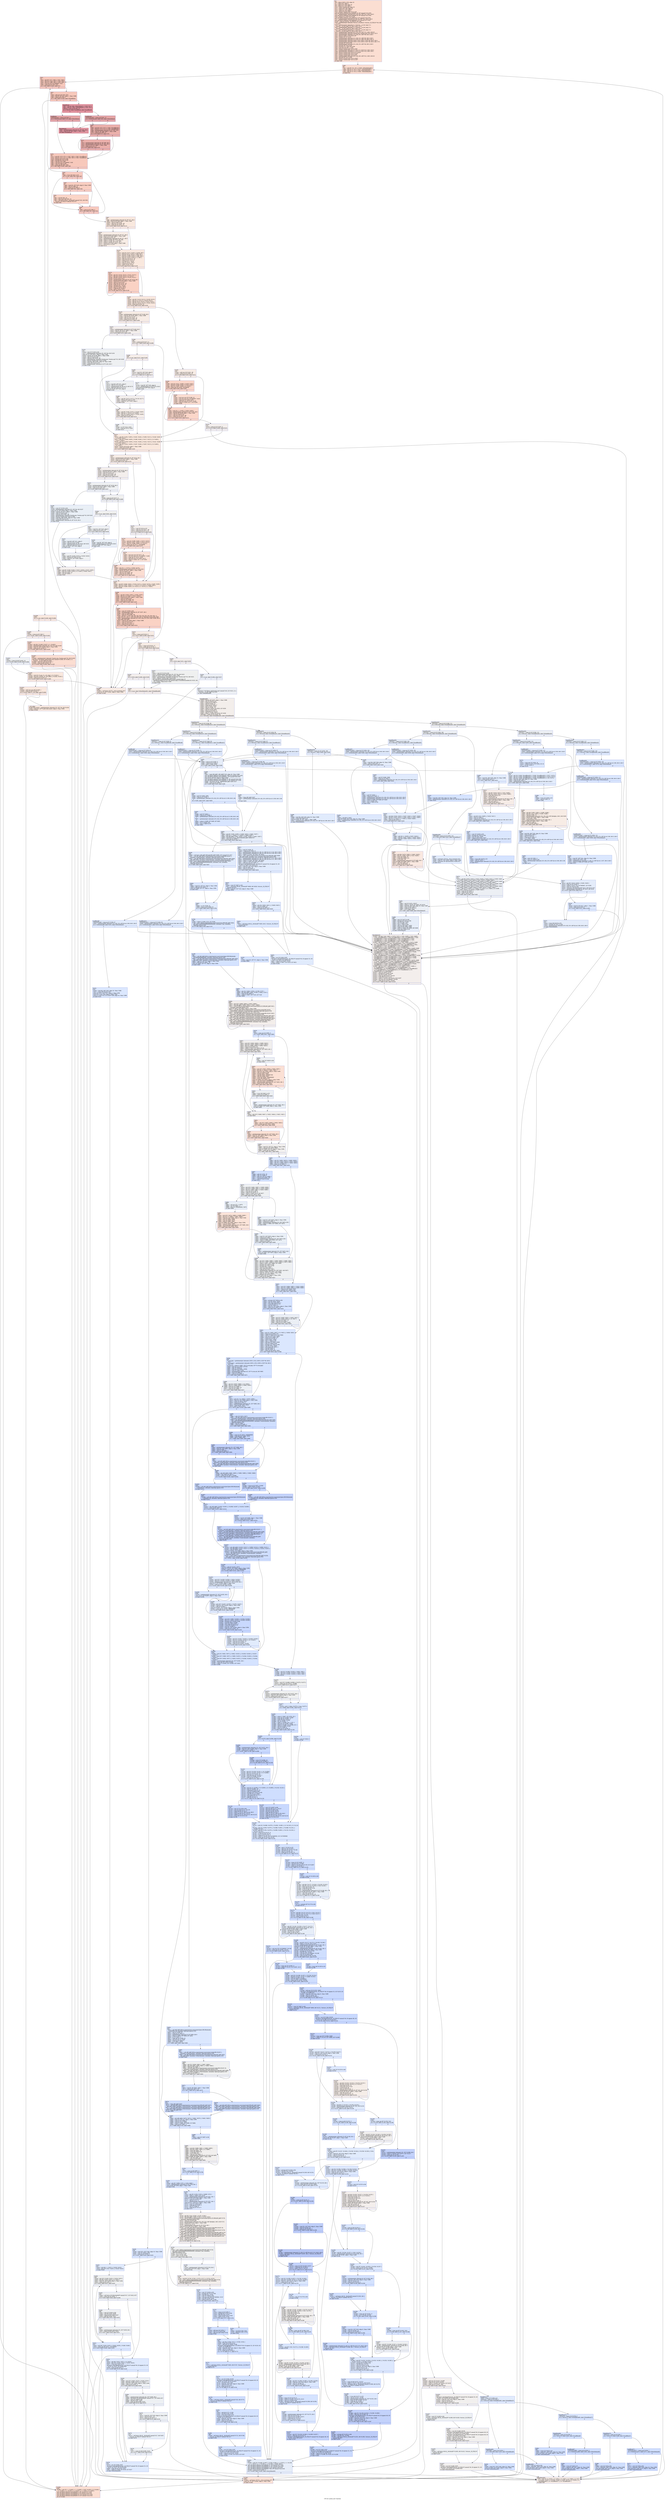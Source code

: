 digraph "CFG for 'printf_core' function" {
	label="CFG for 'printf_core' function";

	Node0x24d39b0 [shape=record,color="#3d50c3ff", style=filled, fillcolor="#f7b59970",label="{%5:\l  %6 = alloca [1835 x i32], align 16\l  %7 = alloca i32, align 4\l  %8 = alloca [25 x i8], align 16\l  %9 = alloca [12 x i8], align 1\l  %10 = alloca %union.arg, align 16\l  %11 = alloca [43 x i8], align 16\l  %12 = alloca [2 x i32], align 4\l  %13 = alloca [4 x i8], align 1\l  %14 = bitcast %union.arg* %10 to i8*\l  call void @llvm.lifetime.start.p0i8(i64 16, i8* nonnull %14) #26\l  %15 = getelementptr inbounds [43 x i8], [43 x i8]* %11, i64 0, i64 0\l  call void @llvm.lifetime.start.p0i8(i64 43, i8* nonnull %15) #26\l  %16 = bitcast [2 x i32]* %12 to i8*\l  call void @llvm.lifetime.start.p0i8(i64 8, i8* nonnull %16) #26\l  %17 = getelementptr inbounds [4 x i8], [4 x i8]* %13, i64 0, i64 0\l  call void @llvm.lifetime.start.p0i8(i64 4, i8* nonnull %17) #26\l  %.not = icmp eq %struct._IO_FILE.0* %0, null\l  %18 = getelementptr inbounds %struct._IO_FILE.0, %struct._IO_FILE.0* %0, i64\l... 0, i32 0\l  %19 = getelementptr inbounds [1 x %struct.__va_list_tag], [1 x\l... %struct.__va_list_tag]* %2, i64 0, i64 0, i32 0\l  %20 = getelementptr inbounds [1 x %struct.__va_list_tag], [1 x\l... %struct.__va_list_tag]* %2, i64 0, i64 0, i32 2\l  %21 = getelementptr inbounds [1 x %struct.__va_list_tag], [1 x\l... %struct.__va_list_tag]* %2, i64 0, i64 0, i32 3\l  %22 = getelementptr inbounds [43 x i8], [43 x i8]* %11, i64 0, i64 43\l  %23 = getelementptr inbounds %union.arg, %union.arg* %10, i64 0, i32 0\l  %24 = getelementptr inbounds [25 x i8], [25 x i8]* %8, i64 0, i64 0\l  %25 = bitcast [1835 x i32]* %6 to i8*\l  %26 = bitcast i32* %7 to i8*\l  %27 = getelementptr inbounds [12 x i8], [12 x i8]* %9, i64 0, i64 0\l  %28 = getelementptr inbounds [12 x i8], [12 x i8]* %9, i64 0, i64 12\l  %29 = getelementptr inbounds [1835 x i32], [1835 x i32]* %6, i64 0, i64 0\l  %30 = getelementptr inbounds [1835 x i32], [1835 x i32]* %6, i64 0, i64 1770\l  %31 = ptrtoint i8* %28 to i64\l  %32 = getelementptr inbounds [25 x i8], [25 x i8]* %8, i64 0, i64 9\l  %33 = ptrtoint i8* %32 to i64\l  %34 = ptrtoint [25 x i8]* %8 to i64\l  %35 = sub nuw nsw i64 -2, %34\l  %36 = bitcast %union.arg* %10 to i64*\l  %37 = getelementptr inbounds [2 x i32], [2 x i32]* %12, i64 0, i64 0\l  %38 = getelementptr inbounds [2 x i32], [2 x i32]* %12, i64 0, i64 1\l  %39 = bitcast %union.arg* %10 to [2 x i32]**\l  %40 = bitcast %union.arg* %10 to i32**\l  %41 = bitcast %union.arg* %10 to i8**\l  %42 = getelementptr inbounds [43 x i8], [43 x i8]* %11, i64 0, i64 42\l  %43 = ptrtoint i8* %22 to i64\l  %44 = bitcast %union.arg* %10 to i64**\l  %45 = bitcast %union.arg* %10 to i16**\l  br label %46\l}"];
	Node0x24d39b0 -> Node0x24d4720;
	Node0x24d4720 [shape=record,color="#3d50c3ff", style=filled, fillcolor="#f7b39670",label="{%46:\l46:                                               \l  %47 = phi i8* [ %1, %5 ], [ %305, %NewDefault62 ]\l  %48 = phi i32 [ 0, %5 ], [ %217, %NewDefault62 ]\l  %49 = phi i32 [ 0, %5 ], [ %58, %NewDefault62 ]\l  %50 = phi i32 [ 0, %5 ], [ %361, %NewDefault62 ]\l  br label %51\l}"];
	Node0x24d4720 -> Node0x24d4770;
	Node0x24d4770 [shape=record,color="#3d50c3ff", style=filled, fillcolor="#ed836670",label="{%51:\l51:                                               \l  %52 = phi i8* [ %77, %95 ], [ %47, %46 ]\l  %53 = phi i32 [ %58, %95 ], [ %49, %46 ]\l  %54 = phi i32 [ %86, %95 ], [ %50, %46 ]\l  %55 = sub nsw i32 2147483647, %53\l  %56 = icmp sgt i32 %54, %55\l  br i1 %56, label %1462, label %57\l|{<s0>T|<s1>F}}"];
	Node0x24d4770:s0 -> Node0x24dae90;
	Node0x24d4770:s1 -> Node0x24d47c0;
	Node0x24d47c0 [shape=record,color="#3d50c3ff", style=filled, fillcolor="#ed836670",label="{%57:\l57:                                               \l  %58 = add nsw i32 %54, %53\l  %59 = load i8, i8* %52, align 1, !tbaa !1086\l  %60 = icmp eq i8 %59, 0\l  br i1 %60, label %1439, label %NodeBlock\l|{<s0>T|<s1>F}}"];
	Node0x24d47c0:s0 -> Node0x24dabc0;
	Node0x24d47c0:s1 -> Node0x24d4810;
	Node0x24d4810 [shape=record,color="#b70d28ff", style=filled, fillcolor="#b70d2870",label="{NodeBlock:                                        \l  %61 = phi i8 [ %64, %NewDefault ], [ %59, %57 ]\l  %62 = phi i8* [ %63, %NewDefault ], [ %52, %57 ]\l  %Pivot = icmp slt i8 %61, 37\l  br i1 %Pivot, label %LeafBlock, label %LeafBlock3\l|{<s0>T|<s1>F}}"];
	Node0x24d4810:s0 -> Node0x24d48b0;
	Node0x24d4810:s1 -> Node0x24d4860;
	Node0x24d4860 [shape=record,color="#3d50c3ff", style=filled, fillcolor="#c5333470",label="{LeafBlock3:                                       \l  %SwitchLeaf4 = icmp eq i8 %61, 37\l  br i1 %SwitchLeaf4, label %65, label %NewDefault\l|{<s0>T|<s1>F}}"];
	Node0x24d4860:s0 -> Node0x24d4950;
	Node0x24d4860:s1 -> Node0x24d4900;
	Node0x24d48b0 [shape=record,color="#3d50c3ff", style=filled, fillcolor="#c5333470",label="{LeafBlock:                                        \l  %SwitchLeaf = icmp eq i8 %61, 0\l  br i1 %SwitchLeaf, label %76, label %NewDefault\l|{<s0>T|<s1>F}}"];
	Node0x24d48b0:s0 -> Node0x24d49f0;
	Node0x24d48b0:s1 -> Node0x24d4900;
	Node0x24d4900 [shape=record,color="#b70d28ff", style=filled, fillcolor="#b70d2870",label="{NewDefault:                                       \l  %63 = getelementptr inbounds i8, i8* %62, i64 1\l  %64 = load i8, i8* %63, align 1, !tbaa !1086\l  br label %NodeBlock\l}"];
	Node0x24d4900 -> Node0x24d4810;
	Node0x24d4950 [shape=record,color="#3d50c3ff", style=filled, fillcolor="#d24b4070",label="{%65:\l65:                                               \l  %66 = phi i8* [ %72, %71 ], [ %62, %LeafBlock3 ]\l  %67 = phi i8* [ %73, %71 ], [ %62, %LeafBlock3 ]\l  %68 = getelementptr inbounds i8, i8* %67, i64 1\l  %69 = load i8, i8* %68, align 1, !tbaa !1086\l  %70 = icmp eq i8 %69, 37\l  br i1 %70, label %71, label %76\l|{<s0>T|<s1>F}}"];
	Node0x24d4950:s0 -> Node0x24d49a0;
	Node0x24d4950:s1 -> Node0x24d49f0;
	Node0x24d49a0 [shape=record,color="#3d50c3ff", style=filled, fillcolor="#d24b4070",label="{%71:\l71:                                               \l  %72 = getelementptr inbounds i8, i8* %66, i64 1\l  %73 = getelementptr inbounds i8, i8* %67, i64 2\l  %74 = load i8, i8* %73, align 1, !tbaa !1086\l  %75 = icmp eq i8 %74, 37\l  br i1 %75, label %65, label %76\l|{<s0>T|<s1>F}}"];
	Node0x24d49a0:s0 -> Node0x24d4950;
	Node0x24d49a0:s1 -> Node0x24d49f0;
	Node0x24d49f0 [shape=record,color="#3d50c3ff", style=filled, fillcolor="#ed836670",label="{%76:\l76:                                               \l  %77 = phi i8* [ %73, %71 ], [ %67, %65 ], [ %62, %LeafBlock ]\l  %78 = phi i8* [ %72, %71 ], [ %66, %65 ], [ %62, %LeafBlock ]\l  %79 = ptrtoint i8* %78 to i64\l  %80 = ptrtoint i8* %52 to i64\l  %81 = sub i64 %79, %80\l  %82 = sub nsw i32 2147483647, %58\l  %83 = sext i32 %82 to i64\l  %84 = icmp sgt i64 %81, %83\l  br i1 %84, label %1462, label %85\l|{<s0>T|<s1>F}}"];
	Node0x24d49f0:s0 -> Node0x24dae90;
	Node0x24d49f0:s1 -> Node0x24d4a40;
	Node0x24d4a40 [shape=record,color="#3d50c3ff", style=filled, fillcolor="#ef886b70",label="{%85:\l85:                                               \l  %86 = trunc i64 %81 to i32\l  br i1 %.not, label %95, label %87\l|{<s0>T|<s1>F}}"];
	Node0x24d4a40:s0 -> Node0x24d4b30;
	Node0x24d4a40:s1 -> Node0x24d4a90;
	Node0x24d4a90 [shape=record,color="#3d50c3ff", style=filled, fillcolor="#f2907270",label="{%87:\l87:                                               \l  %88 = load i32, i32* %18, align 8, !tbaa !1089\l  %89 = and i32 %88, 32\l  %90 = icmp eq i32 %89, 0\l  br i1 %90, label %91, label %95\l|{<s0>T|<s1>F}}"];
	Node0x24d4a90:s0 -> Node0x24d4ae0;
	Node0x24d4a90:s1 -> Node0x24d4b30;
	Node0x24d4ae0 [shape=record,color="#3d50c3ff", style=filled, fillcolor="#f5a08170",label="{%91:\l91:                                               \l  %92 = shl i64 %81, 32\l  %93 = ashr exact i64 %92, 32\l  %94 = call fastcc i64 @__fwritex(i8* nonnull %52, i64 %93,\l... %struct._IO_FILE.0* nonnull %0) #27\l  br label %95\l}"];
	Node0x24d4ae0 -> Node0x24d4b30;
	Node0x24d4b30 [shape=record,color="#3d50c3ff", style=filled, fillcolor="#ef886b70",label="{%95:\l95:                                               \l  %96 = icmp eq i32 %86, 0\l  br i1 %96, label %97, label %51\l|{<s0>T|<s1>F}}"];
	Node0x24d4b30:s0 -> Node0x24d4b80;
	Node0x24d4b30:s1 -> Node0x24d4770;
	Node0x24d4b80 [shape=record,color="#3d50c3ff", style=filled, fillcolor="#f2cab570",label="{%97:\l97:                                               \l  %98 = getelementptr inbounds i8, i8* %77, i64 1\l  %99 = load i8, i8* %98, align 1, !tbaa !1086\l  %100 = sext i8 %99 to i32\l  %101 = add nsw i32 %100, -48\l  %102 = icmp ult i32 %101, 10\l  br i1 %102, label %103, label %113\l|{<s0>T|<s1>F}}"];
	Node0x24d4b80:s0 -> Node0x24d4bd0;
	Node0x24d4b80:s1 -> Node0x24d4c20;
	Node0x24d4bd0 [shape=record,color="#3d50c3ff", style=filled, fillcolor="#ecd3c570",label="{%103:\l103:                                              \l  %104 = getelementptr inbounds i8, i8* %77, i64 2\l  %105 = load i8, i8* %104, align 1, !tbaa !1086\l  %106 = icmp eq i8 %105, 36\l  %107 = getelementptr inbounds i8, i8* %77, i64 3\l  %108 = select i1 %106, i8* %107, i8* %98\l  %109 = select i1 %106, i32 1, i32 %48\l  %110 = select i1 %106, i32 %101, i32 -1\l  %111 = load i8, i8* %108, align 1, !tbaa !1086\l  %112 = sext i8 %111 to i32\l  br label %113\l}"];
	Node0x24d4bd0 -> Node0x24d4c20;
	Node0x24d4c20 [shape=record,color="#3d50c3ff", style=filled, fillcolor="#f2cab570",label="{%113:\l113:                                              \l  %114 = phi i32 [ %112, %103 ], [ %100, %97 ]\l  %115 = phi i8 [ %111, %103 ], [ %99, %97 ]\l  %116 = phi i8* [ %108, %103 ], [ %98, %97 ]\l  %117 = phi i32 [ %109, %103 ], [ %48, %97 ]\l  %118 = phi i32 [ %110, %103 ], [ -1, %97 ]\l  %119 = add nsw i32 %114, -32\l  %120 = icmp ult i32 %119, 32\l  %121 = shl nuw i32 1, %119\l  %122 = and i32 %121, 75913\l  %123 = icmp ne i32 %122, 0\l  %124 = and i1 %120, %123\l  br i1 %124, label %125, label %139\l|{<s0>T|<s1>F}}"];
	Node0x24d4c20:s0 -> Node0x24d4c70;
	Node0x24d4c20:s1 -> Node0x24d4cc0;
	Node0x24d4c70 [shape=record,color="#3d50c3ff", style=filled, fillcolor="#f4987a70",label="{%125:\l125:                                              \l  %126 = phi i32 [ %135, %125 ], [ %121, %113 ]\l  %127 = phi i32 [ %129, %125 ], [ 0, %113 ]\l  %128 = phi i8* [ %130, %125 ], [ %116, %113 ]\l  %129 = or i32 %126, %127\l  %130 = getelementptr inbounds i8, i8* %128, i64 1\l  %131 = load i8, i8* %130, align 1, !tbaa !1086\l  %132 = sext i8 %131 to i32\l  %133 = add nsw i32 %132, -32\l  %134 = icmp ult i32 %133, 32\l  %135 = shl nuw i32 1, %133\l  %136 = and i32 %135, 75913\l  %137 = icmp ne i32 %136, 0\l  %138 = and i1 %134, %137\l  br i1 %138, label %125, label %139\l|{<s0>T|<s1>F}}"];
	Node0x24d4c70:s0 -> Node0x24d4c70;
	Node0x24d4c70:s1 -> Node0x24d4cc0;
	Node0x24d4cc0 [shape=record,color="#3d50c3ff", style=filled, fillcolor="#f2cab570",label="{%139:\l139:                                              \l  %140 = phi i8* [ %116, %113 ], [ %130, %125 ]\l  %141 = phi i32 [ 0, %113 ], [ %129, %125 ]\l  %142 = phi i8 [ %115, %113 ], [ %131, %125 ]\l  %143 = phi i32 [ %114, %113 ], [ %132, %125 ]\l  %144 = icmp eq i8 %142, 42\l  br i1 %144, label %145, label %192\l|{<s0>T|<s1>F}}"];
	Node0x24d4cc0:s0 -> Node0x24d4d10;
	Node0x24d4cc0:s1 -> Node0x24d5080;
	Node0x24d4d10 [shape=record,color="#3d50c3ff", style=filled, fillcolor="#ecd3c570",label="{%145:\l145:                                              \l  %146 = getelementptr inbounds i8, i8* %140, i64 1\l  %147 = load i8, i8* %146, align 1, !tbaa !1086\l  %148 = sext i8 %147 to i32\l  %149 = add nsw i32 %148, -48\l  %150 = icmp ult i32 %149, 10\l  br i1 %150, label %151, label %166\l|{<s0>T|<s1>F}}"];
	Node0x24d4d10:s0 -> Node0x24d4d60;
	Node0x24d4d10:s1 -> Node0x24d4e00;
	Node0x24d4d60 [shape=record,color="#3d50c3ff", style=filled, fillcolor="#e3d9d370",label="{%151:\l151:                                              \l  %152 = getelementptr inbounds i8, i8* %140, i64 2\l  %153 = load i8, i8* %152, align 1, !tbaa !1086\l  %154 = icmp eq i8 %153, 36\l  br i1 %154, label %155, label %166\l|{<s0>T|<s1>F}}"];
	Node0x24d4d60:s0 -> Node0x24d4db0;
	Node0x24d4d60:s1 -> Node0x24d4e00;
	Node0x24d4db0 [shape=record,color="#3d50c3ff", style=filled, fillcolor="#d9dce170",label="{%155:\l155:                                              \l  %156 = zext i32 %149 to i64\l  %157 = getelementptr inbounds i32, i32* %4, i64 %156\l  store i32 10, i32* %157, align 4, !tbaa !1094\l  %158 = load i8, i8* %146, align 1, !tbaa !1086\l  %159 = sext i8 %158 to i64\l  %160 = add nsw i64 %159, -48\l  %161 = getelementptr inbounds %union.arg, %union.arg* %3, i64 %160\l  %162 = bitcast %union.arg* %161 to i64*\l  %163 = load i64, i64* %162, align 16, !tbaa !1086\l  %164 = trunc i64 %163 to i32\l  %165 = getelementptr inbounds i8, i8* %140, i64 3\l  br label %184\l}"];
	Node0x24d4db0 -> Node0x24d4fe0;
	Node0x24d4e00 [shape=record,color="#3d50c3ff", style=filled, fillcolor="#e8d6cc70",label="{%166:\l166:                                              \l  %167 = icmp eq i32 %117, 0\l  br i1 %167, label %168, label %1460\l|{<s0>T|<s1>F}}"];
	Node0x24d4e00:s0 -> Node0x24d4e50;
	Node0x24d4e00:s1 -> Node0x24dae40;
	Node0x24d4e50 [shape=record,color="#3d50c3ff", style=filled, fillcolor="#e8d6cc70",label="{%168:\l168:                                              \l  br i1 %.not, label %215, label %169\l|{<s0>T|<s1>F}}"];
	Node0x24d4e50:s0 -> Node0x24d5210;
	Node0x24d4e50:s1 -> Node0x24d4ea0;
	Node0x24d4ea0 [shape=record,color="#3d50c3ff", style=filled, fillcolor="#e3d9d370",label="{%169:\l169:                                              \l  %170 = load i32, i32* %19, align 8\l  %171 = icmp ult i32 %170, 41\l  br i1 %171, label %172, label %177\l|{<s0>T|<s1>F}}"];
	Node0x24d4ea0:s0 -> Node0x24d4ef0;
	Node0x24d4ea0:s1 -> Node0x24d4f40;
	Node0x24d4ef0 [shape=record,color="#3d50c3ff", style=filled, fillcolor="#d9dce170",label="{%172:\l172:                                              \l  %173 = load i8*, i8** %21, align 8\l  %174 = zext i32 %170 to i64\l  %175 = getelementptr i8, i8* %173, i64 %174\l  %176 = add nuw nsw i32 %170, 8\l  store i32 %176, i32* %19, align 8\l  br label %180\l}"];
	Node0x24d4ef0 -> Node0x24d4f90;
	Node0x24d4f40 [shape=record,color="#3d50c3ff", style=filled, fillcolor="#d9dce170",label="{%177:\l177:                                              \l  %178 = load i8*, i8** %20, align 8\l  %179 = getelementptr i8, i8* %178, i64 8\l  store i8* %179, i8** %20, align 8\l  br label %180\l}"];
	Node0x24d4f40 -> Node0x24d4f90;
	Node0x24d4f90 [shape=record,color="#3d50c3ff", style=filled, fillcolor="#e3d9d370",label="{%180:\l180:                                              \l  %181 = phi i8* [ %175, %172 ], [ %178, %177 ]\l  %182 = bitcast i8* %181 to i32*\l  %183 = load i32, i32* %182, align 4\l  br label %184\l}"];
	Node0x24d4f90 -> Node0x24d4fe0;
	Node0x24d4fe0 [shape=record,color="#3d50c3ff", style=filled, fillcolor="#e8d6cc70",label="{%184:\l184:                                              \l  %185 = phi i8* [ %165, %155 ], [ %146, %180 ]\l  %186 = phi i32 [ 1, %155 ], [ 0, %180 ]\l  %187 = phi i32 [ %164, %155 ], [ %183, %180 ]\l  %188 = icmp slt i32 %187, 0\l  br i1 %188, label %189, label %215\l|{<s0>T|<s1>F}}"];
	Node0x24d4fe0:s0 -> Node0x24d5030;
	Node0x24d4fe0:s1 -> Node0x24d5210;
	Node0x24d5030 [shape=record,color="#3d50c3ff", style=filled, fillcolor="#dbdcde70",label="{%189:\l189:                                              \l  %190 = or i32 %141, 8192\l  %191 = sub nsw i32 0, %187\l  br label %215\l}"];
	Node0x24d5030 -> Node0x24d5210;
	Node0x24d5080 [shape=record,color="#3d50c3ff", style=filled, fillcolor="#ecd3c570",label="{%192:\l192:                                              \l  %193 = add nsw i32 %143, -48\l  %194 = icmp ult i32 %193, 10\l  br i1 %194, label %195, label %215\l|{<s0>T|<s1>F}}"];
	Node0x24d5080:s0 -> Node0x24d50d0;
	Node0x24d5080:s1 -> Node0x24d5210;
	Node0x24d50d0 [shape=record,color="#3d50c3ff", style=filled, fillcolor="#f6a38570",label="{%195:\l195:                                              \l  %196 = phi i32 [ %211, %206 ], [ %193, %192 ]\l  %197 = phi i8* [ %208, %206 ], [ %140, %192 ]\l  %198 = phi i32 [ %207, %206 ], [ 0, %192 ]\l  %199 = icmp ugt i32 %198, 214748364\l  br i1 %199, label %206, label %200\l|{<s0>T|<s1>F}}"];
	Node0x24d50d0:s0 -> Node0x24d5170;
	Node0x24d50d0:s1 -> Node0x24d5120;
	Node0x24d5120 [shape=record,color="#3d50c3ff", style=filled, fillcolor="#f7b39670",label="{%200:\l200:                                              \l  %201 = mul nuw nsw i32 %198, 10\l  %202 = sub nuw nsw i32 2147483647, %201\l  %203 = icmp sgt i32 %196, %202\l  %204 = add nuw nsw i32 %201, %196\l  %205 = select i1 %203, i32 -1, i32 %204\l  br label %206\l}"];
	Node0x24d5120 -> Node0x24d5170;
	Node0x24d5170 [shape=record,color="#3d50c3ff", style=filled, fillcolor="#f6a38570",label="{%206:\l206:                                              \l  %207 = phi i32 [ -1, %195 ], [ %205, %200 ]\l  %208 = getelementptr inbounds i8, i8* %197, i64 1\l  %209 = load i8, i8* %208, align 1, !tbaa !1086\l  %210 = sext i8 %209 to i32\l  %211 = add nsw i32 %210, -48\l  %212 = icmp ult i32 %211, 10\l  br i1 %212, label %195, label %213\l|{<s0>T|<s1>F}}"];
	Node0x24d5170:s0 -> Node0x24d50d0;
	Node0x24d5170:s1 -> Node0x24d51c0;
	Node0x24d51c0 [shape=record,color="#3d50c3ff", style=filled, fillcolor="#e3d9d370",label="{%213:\l213:                                              \l  %214 = icmp slt i32 %207, 0\l  br i1 %214, label %1462, label %215\l|{<s0>T|<s1>F}}"];
	Node0x24d51c0:s0 -> Node0x24dae90;
	Node0x24d51c0:s1 -> Node0x24d5210;
	Node0x24d5210 [shape=record,color="#3d50c3ff", style=filled, fillcolor="#f2cab570",label="{%215:\l215:                                              \l  %216 = phi i8* [ %185, %189 ], [ %185, %184 ], [ %208, %213 ], [ %146, %168\l... ], [ %140, %192 ]\l  %217 = phi i32 [ %186, %189 ], [ %186, %184 ], [ %117, %213 ], [ 0, %168 ],\l... [ %117, %192 ]\l  %218 = phi i32 [ %190, %189 ], [ %141, %184 ], [ %141, %213 ], [ %141, %168\l... ], [ %141, %192 ]\l  %219 = phi i32 [ %191, %189 ], [ %187, %184 ], [ %207, %213 ], [ 0, %168 ],\l... [ 0, %192 ]\l  %220 = load i8, i8* %216, align 1, !tbaa !1086\l  %221 = icmp eq i8 %220, 46\l  br i1 %221, label %222, label %292\l|{<s0>T|<s1>F}}"];
	Node0x24d5210:s0 -> Node0x24d5260;
	Node0x24d5210:s1 -> Node0x24d5710;
	Node0x24d5260 [shape=record,color="#3d50c3ff", style=filled, fillcolor="#ecd3c570",label="{%222:\l222:                                              \l  %223 = getelementptr inbounds i8, i8* %216, i64 1\l  %224 = load i8, i8* %223, align 1, !tbaa !1086\l  %225 = icmp eq i8 %224, 42\l  br i1 %225, label %226, label %270\l|{<s0>T|<s1>F}}"];
	Node0x24d5260:s0 -> Node0x24d52b0;
	Node0x24d5260:s1 -> Node0x24d55d0;
	Node0x24d52b0 [shape=record,color="#3d50c3ff", style=filled, fillcolor="#e3d9d370",label="{%226:\l226:                                              \l  %227 = getelementptr inbounds i8, i8* %216, i64 2\l  %228 = load i8, i8* %227, align 1, !tbaa !1086\l  %229 = sext i8 %228 to i32\l  %230 = add nsw i32 %229, -48\l  %231 = icmp ult i32 %230, 10\l  br i1 %231, label %232, label %247\l|{<s0>T|<s1>F}}"];
	Node0x24d52b0:s0 -> Node0x24d5300;
	Node0x24d52b0:s1 -> Node0x24d53a0;
	Node0x24d5300 [shape=record,color="#3d50c3ff", style=filled, fillcolor="#d9dce170",label="{%232:\l232:                                              \l  %233 = getelementptr inbounds i8, i8* %216, i64 3\l  %234 = load i8, i8* %233, align 1, !tbaa !1086\l  %235 = icmp eq i8 %234, 36\l  br i1 %235, label %236, label %247\l|{<s0>T|<s1>F}}"];
	Node0x24d5300:s0 -> Node0x24d5350;
	Node0x24d5300:s1 -> Node0x24d53a0;
	Node0x24d5350 [shape=record,color="#3d50c3ff", style=filled, fillcolor="#cedaeb70",label="{%236:\l236:                                              \l  %237 = zext i32 %230 to i64\l  %238 = getelementptr inbounds i32, i32* %4, i64 %237\l  store i32 10, i32* %238, align 4, !tbaa !1094\l  %239 = load i8, i8* %227, align 1, !tbaa !1086\l  %240 = sext i8 %239 to i64\l  %241 = add nsw i64 %240, -48\l  %242 = getelementptr inbounds %union.arg, %union.arg* %3, i64 %241\l  %243 = bitcast %union.arg* %242 to i64*\l  %244 = load i64, i64* %243, align 16, !tbaa !1086\l  %245 = trunc i64 %244 to i32\l  %246 = getelementptr inbounds i8, i8* %216, i64 4\l  br label %265\l}"];
	Node0x24d5350 -> Node0x24d5580;
	Node0x24d53a0 [shape=record,color="#3d50c3ff", style=filled, fillcolor="#dedcdb70",label="{%247:\l247:                                              \l  %248 = icmp eq i32 %217, 0\l  br i1 %248, label %249, label %1460\l|{<s0>T|<s1>F}}"];
	Node0x24d53a0:s0 -> Node0x24d53f0;
	Node0x24d53a0:s1 -> Node0x24dae40;
	Node0x24d53f0 [shape=record,color="#3d50c3ff", style=filled, fillcolor="#dedcdb70",label="{%249:\l249:                                              \l  br i1 %.not, label %265, label %250\l|{<s0>T|<s1>F}}"];
	Node0x24d53f0:s0 -> Node0x24d5580;
	Node0x24d53f0:s1 -> Node0x24d5440;
	Node0x24d5440 [shape=record,color="#3d50c3ff", style=filled, fillcolor="#d9dce170",label="{%250:\l250:                                              \l  %251 = load i32, i32* %19, align 8\l  %252 = icmp ult i32 %251, 41\l  br i1 %252, label %253, label %258\l|{<s0>T|<s1>F}}"];
	Node0x24d5440:s0 -> Node0x24d5490;
	Node0x24d5440:s1 -> Node0x24d54e0;
	Node0x24d5490 [shape=record,color="#3d50c3ff", style=filled, fillcolor="#cedaeb70",label="{%253:\l253:                                              \l  %254 = load i8*, i8** %21, align 8\l  %255 = zext i32 %251 to i64\l  %256 = getelementptr i8, i8* %254, i64 %255\l  %257 = add nuw nsw i32 %251, 8\l  store i32 %257, i32* %19, align 8\l  br label %261\l}"];
	Node0x24d5490 -> Node0x24d5530;
	Node0x24d54e0 [shape=record,color="#3d50c3ff", style=filled, fillcolor="#cedaeb70",label="{%258:\l258:                                              \l  %259 = load i8*, i8** %20, align 8\l  %260 = getelementptr i8, i8* %259, i64 8\l  store i8* %260, i8** %20, align 8\l  br label %261\l}"];
	Node0x24d54e0 -> Node0x24d5530;
	Node0x24d5530 [shape=record,color="#3d50c3ff", style=filled, fillcolor="#d9dce170",label="{%261:\l261:                                              \l  %262 = phi i8* [ %256, %253 ], [ %259, %258 ]\l  %263 = bitcast i8* %262 to i32*\l  %264 = load i32, i32* %263, align 4\l  br label %265\l}"];
	Node0x24d5530 -> Node0x24d5580;
	Node0x24d5580 [shape=record,color="#3d50c3ff", style=filled, fillcolor="#e3d9d370",label="{%265:\l265:                                              \l  %266 = phi i8* [ %246, %236 ], [ %227, %249 ], [ %227, %261 ]\l  %267 = phi i32 [ %245, %236 ], [ 0, %249 ], [ %264, %261 ]\l  %268 = lshr i32 %267, 31\l  %269 = xor i32 %268, 1\l  br label %292\l}"];
	Node0x24d5580 -> Node0x24d5710;
	Node0x24d55d0 [shape=record,color="#3d50c3ff", style=filled, fillcolor="#e3d9d370",label="{%270:\l270:                                              \l  %271 = sext i8 %224 to i32\l  %272 = add nsw i32 %271, -48\l  %273 = icmp ult i32 %272, 10\l  br i1 %273, label %274, label %292\l|{<s0>T|<s1>F}}"];
	Node0x24d55d0:s0 -> Node0x24d5620;
	Node0x24d55d0:s1 -> Node0x24d5710;
	Node0x24d5620 [shape=record,color="#3d50c3ff", style=filled, fillcolor="#f7b39670",label="{%274:\l274:                                              \l  %275 = phi i32 [ %290, %285 ], [ %272, %270 ]\l  %276 = phi i8* [ %287, %285 ], [ %223, %270 ]\l  %277 = phi i32 [ %286, %285 ], [ 0, %270 ]\l  %278 = icmp ugt i32 %277, 214748364\l  br i1 %278, label %285, label %279\l|{<s0>T|<s1>F}}"];
	Node0x24d5620:s0 -> Node0x24d56c0;
	Node0x24d5620:s1 -> Node0x24d5670;
	Node0x24d5670 [shape=record,color="#3d50c3ff", style=filled, fillcolor="#f6bfa670",label="{%279:\l279:                                              \l  %280 = mul nuw nsw i32 %277, 10\l  %281 = sub nuw nsw i32 2147483647, %280\l  %282 = icmp sgt i32 %275, %281\l  %283 = add nuw nsw i32 %280, %275\l  %284 = select i1 %282, i32 -1, i32 %283\l  br label %285\l}"];
	Node0x24d5670 -> Node0x24d56c0;
	Node0x24d56c0 [shape=record,color="#3d50c3ff", style=filled, fillcolor="#f7b39670",label="{%285:\l285:                                              \l  %286 = phi i32 [ -1, %274 ], [ %284, %279 ]\l  %287 = getelementptr inbounds i8, i8* %276, i64 1\l  %288 = load i8, i8* %287, align 1, !tbaa !1086\l  %289 = sext i8 %288 to i32\l  %290 = add nsw i32 %289, -48\l  %291 = icmp ult i32 %290, 10\l  br i1 %291, label %274, label %292\l|{<s0>T|<s1>F}}"];
	Node0x24d56c0:s0 -> Node0x24d5620;
	Node0x24d56c0:s1 -> Node0x24d5710;
	Node0x24d5710 [shape=record,color="#3d50c3ff", style=filled, fillcolor="#f2cab570",label="{%292:\l292:                                              \l  %293 = phi i8* [ %266, %265 ], [ %216, %215 ], [ %223, %270 ], [ %287, %285 ]\l  %294 = phi i32 [ %267, %265 ], [ -1, %215 ], [ 0, %270 ], [ %286, %285 ]\l  %295 = phi i32 [ %269, %265 ], [ 0, %215 ], [ 1, %270 ], [ 1, %285 ]\l  br label %296\l}"];
	Node0x24d5710 -> Node0x24d5760;
	Node0x24d5760 [shape=record,color="#3d50c3ff", style=filled, fillcolor="#f4987a70",label="{%296:\l296:                                              \l  %297 = phi i8* [ %293, %292 ], [ %305, %303 ]\l  %298 = phi i32 [ 0, %292 ], [ %311, %303 ]\l  %299 = load i8, i8* %297, align 1, !tbaa !1086\l  %300 = sext i8 %299 to i32\l  %301 = add nsw i32 %300, -65\l  %302 = icmp ugt i32 %301, 57\l  br i1 %302, label %1460, label %303\l|{<s0>T|<s1>F}}"];
	Node0x24d5760:s0 -> Node0x24dae40;
	Node0x24d5760:s1 -> Node0x24d57b0;
	Node0x24d57b0 [shape=record,color="#3d50c3ff", style=filled, fillcolor="#f4987a70",label="{%303:\l303:                                              \l  %304 = zext i32 %298 to i64\l  %305 = getelementptr inbounds i8, i8* %297, i64 1\l  %306 = sext i8 %299 to i64\l  %307 = add nsw i64 %306, -65\l  %308 = bitcast \<\{ [58 x i8], [58 x i8], [58 x i8], [58 x i8], [58 x i8], \<\{\l... [46 x i8], [12 x i8] \}\>, [58 x i8], [58 x i8] \}\>* @states to [8 x [58 x i8]]*\l  %309 = getelementptr inbounds [8 x [58 x i8]], [8 x [58 x i8]]* %308, i64 0,\l... i64 %304, i64 %307\l  %310 = load i8, i8* %309, align 1, !tbaa !1086\l  %311 = zext i8 %310 to i32\l  %312 = add nsw i32 %311, -1\l  %313 = icmp ult i32 %312, 8\l  br i1 %313, label %296, label %314\l|{<s0>T|<s1>F}}"];
	Node0x24d57b0:s0 -> Node0x24d5760;
	Node0x24d57b0:s1 -> Node0x24d5800;
	Node0x24d5800 [shape=record,color="#3d50c3ff", style=filled, fillcolor="#ecd3c570",label="{%314:\l314:                                              \l  %315 = icmp eq i8 %310, 0\l  br i1 %315, label %1460, label %316\l|{<s0>T|<s1>F}}"];
	Node0x24d5800:s0 -> Node0x24dae40;
	Node0x24d5800:s1 -> Node0x24d5850;
	Node0x24d5850 [shape=record,color="#3d50c3ff", style=filled, fillcolor="#ecd3c570",label="{%316:\l316:                                              \l  %317 = icmp eq i8 %310, 27\l  %318 = icmp sgt i32 %118, -1\l  br i1 %317, label %319, label %320\l|{<s0>T|<s1>F}}"];
	Node0x24d5850:s0 -> Node0x24d58a0;
	Node0x24d5850:s1 -> Node0x24d58f0;
	Node0x24d58a0 [shape=record,color="#3d50c3ff", style=filled, fillcolor="#e3d9d370",label="{%319:\l319:                                              \l  br i1 %318, label %1460, label %328\l|{<s0>T|<s1>F}}"];
	Node0x24d58a0:s0 -> Node0x24dae40;
	Node0x24d58a0:s1 -> Node0x24d5a30;
	Node0x24d58f0 [shape=record,color="#3d50c3ff", style=filled, fillcolor="#e3d9d370",label="{%320:\l320:                                              \l  br i1 %318, label %321, label %326\l|{<s0>T|<s1>F}}"];
	Node0x24d58f0:s0 -> Node0x24d5940;
	Node0x24d58f0:s1 -> Node0x24d5990;
	Node0x24d5940 [shape=record,color="#3d50c3ff", style=filled, fillcolor="#dbdcde70",label="{%321:\l321:                                              \l  %322 = zext i32 %118 to i64\l  %323 = getelementptr inbounds i32, i32* %4, i64 %322\l  store i32 %311, i32* %323, align 4, !tbaa !1094\l  %324 = getelementptr inbounds %union.arg, %union.arg* %3, i64 %322\l  %325 = bitcast %union.arg* %324 to i8*\l  call void @llvm.memcpy.p0i8.p0i8.i64(i8* nonnull align 16\l... dereferenceable(16) %14, i8* nonnull align 16 dereferenceable(16) %325, i64\l... 16, i1 false), !tbaa.struct !1095\l  br label %328\l}"];
	Node0x24d5940 -> Node0x24d5a30;
	Node0x24d5990 [shape=record,color="#3d50c3ff", style=filled, fillcolor="#d4dbe670",label="{%326:\l326:                                              \l  br i1 %.not, label %1464, label %327\l|{<s0>T|<s1>F}}"];
	Node0x24d5990:s0 -> Node0x24daee0;
	Node0x24d5990:s1 -> Node0x24d59e0;
	Node0x24d59e0 [shape=record,color="#3d50c3ff", style=filled, fillcolor="#d4dbe670",label="{%327:\l327:                                              \l  call fastcc void @pop_arg(%union.arg* nonnull %10, i32 %311, [1 x\l... %struct.__va_list_tag]* %2) #28\l  br label %NodeBlock60\l}"];
	Node0x24d59e0 -> Node0x24d5a80;
	Node0x24d5a30 [shape=record,color="#3d50c3ff", style=filled, fillcolor="#e8d6cc70",label="{%328:\l328:                                              \l  br i1 %.not, label %NewDefault62, label %NodeBlock60\l|{<s0>T|<s1>F}}"];
	Node0x24d5a30:s0 -> Node0x24d6660;
	Node0x24d5a30:s1 -> Node0x24d5a80;
	Node0x24d5a80 [shape=record,color="#3d50c3ff", style=filled, fillcolor="#e5d8d170",label="{NodeBlock60:                                      \l  %329 = load i8, i8* %297, align 1, !tbaa !1086\l  %330 = sext i8 %329 to i32\l  %331 = icmp ne i32 %298, 0\l  %332 = and i32 %330, 15\l  %333 = icmp eq i32 %332, 3\l  %334 = and i1 %331, %333\l  %335 = and i32 %330, -33\l  %336 = select i1 %334, i32 %335, i32 %330\l  %337 = and i32 %218, 8192\l  %338 = icmp eq i32 %337, 0\l  %339 = and i32 %218, -65537\l  %340 = select i1 %338, i32 %218, i32 %339\l  %Pivot61 = icmp slt i32 %336, 101\l  br i1 %Pivot61, label %NodeBlock30, label %NodeBlock58\l|{<s0>T|<s1>F}}"];
	Node0x24d5a80:s0 -> Node0x24d5f30;
	Node0x24d5a80:s1 -> Node0x24d5ad0;
	Node0x24d5ad0 [shape=record,color="#3d50c3ff", style=filled, fillcolor="#dedcdb70",label="{NodeBlock58:                                      \l  %Pivot59 = icmp slt i32 %336, 111\l  br i1 %Pivot59, label %NodeBlock40, label %NodeBlock56\l|{<s0>T|<s1>F}}"];
	Node0x24d5ad0:s0 -> Node0x24d5da0;
	Node0x24d5ad0:s1 -> Node0x24d5b20;
	Node0x24d5b20 [shape=record,color="#3d50c3ff", style=filled, fillcolor="#d4dbe670",label="{NodeBlock56:                                      \l  %Pivot57 = icmp slt i32 %336, 115\l  br i1 %Pivot57, label %NodeBlock44, label %NodeBlock54\l|{<s0>T|<s1>F}}"];
	Node0x24d5b20:s0 -> Node0x24d5d00;
	Node0x24d5b20:s1 -> Node0x24d5b70;
	Node0x24d5b70 [shape=record,color="#3d50c3ff", style=filled, fillcolor="#c7d7f070",label="{NodeBlock54:                                      \l  %Pivot55 = icmp slt i32 %336, 117\l  br i1 %Pivot55, label %LeafBlock46, label %NodeBlock52\l|{<s0>T|<s1>F}}"];
	Node0x24d5b70:s0 -> Node0x24d5cb0;
	Node0x24d5b70:s1 -> Node0x24d5bc0;
	Node0x24d5bc0 [shape=record,color="#3d50c3ff", style=filled, fillcolor="#bbd1f870",label="{NodeBlock52:                                      \l  %Pivot53 = icmp slt i32 %336, 120\l  br i1 %Pivot53, label %LeafBlock48, label %LeafBlock50\l|{<s0>T|<s1>F}}"];
	Node0x24d5bc0:s0 -> Node0x24d5c60;
	Node0x24d5bc0:s1 -> Node0x24d5c10;
	Node0x24d5c10 [shape=record,color="#3d50c3ff", style=filled, fillcolor="#aec9fc70",label="{LeafBlock50:                                      \l  %SwitchLeaf51 = icmp eq i32 %336, 120\l  %341 = getelementptr inbounds [10 x i8], [10 x i8]* @.str.1106, i64 0, i64 0\l  br i1 %SwitchLeaf51, label %378, label %NewDefault5\l|{<s0>T|<s1>F}}"];
	Node0x24d5c10:s0 -> Node0x24d6840;
	Node0x24d5c10:s1 -> Node0x24da990;
	Node0x24d5c60 [shape=record,color="#3d50c3ff", style=filled, fillcolor="#aec9fc70",label="{LeafBlock48:                                      \l  %SwitchLeaf49 = icmp eq i32 %336, 117\l  %342 = getelementptr inbounds [10 x i8], [10 x i8]* @.str.1106, i64 0, i64 0\l  br i1 %SwitchLeaf49, label %353, label %NewDefault5\l|{<s0>T|<s1>F}}"];
	Node0x24d5c60:s0 -> Node0x24d6340;
	Node0x24d5c60:s1 -> Node0x24da990;
	Node0x24d5cb0 [shape=record,color="#3d50c3ff", style=filled, fillcolor="#bbd1f870",label="{LeafBlock46:                                      \l  %SwitchLeaf47 = icmp eq i32 %336, 115\l  %343 = getelementptr inbounds [10 x i8], [10 x i8]* @.str.1106, i64 0, i64 0\l  br i1 %SwitchLeaf47, label %506, label %NewDefault5\l|{<s0>T|<s1>F}}"];
	Node0x24d5cb0:s0 -> Node0x24d6f20;
	Node0x24d5cb0:s1 -> Node0x24da990;
	Node0x24d5d00 [shape=record,color="#3d50c3ff", style=filled, fillcolor="#c7d7f070",label="{NodeBlock44:                                      \l  %Pivot45 = icmp slt i32 %336, 112\l  br i1 %Pivot45, label %409, label %LeafBlock42\l|{<s0>T|<s1>F}}"];
	Node0x24d5d00:s0 -> Node0x24d69d0;
	Node0x24d5d00:s1 -> Node0x24d5d50;
	Node0x24d5d50 [shape=record,color="#3d50c3ff", style=filled, fillcolor="#bbd1f870",label="{LeafBlock42:                                      \l  %SwitchLeaf43 = icmp eq i32 %336, 112\l  %344 = getelementptr inbounds [10 x i8], [10 x i8]* @.str.1106, i64 0, i64 0\l  br i1 %SwitchLeaf43, label %374, label %NewDefault5\l|{<s0>T|<s1>F}}"];
	Node0x24d5d50:s0 -> Node0x24d67f0;
	Node0x24d5d50:s1 -> Node0x24da990;
	Node0x24d5da0 [shape=record,color="#3d50c3ff", style=filled, fillcolor="#d4dbe670",label="{NodeBlock40:                                      \l  %Pivot41 = icmp slt i32 %336, 109\l  br i1 %Pivot41, label %NodeBlock36, label %NodeBlock38\l|{<s0>T|<s1>F}}"];
	Node0x24d5da0:s0 -> Node0x24d5e40;
	Node0x24d5da0:s1 -> Node0x24d5df0;
	Node0x24d5df0 [shape=record,color="#3d50c3ff", style=filled, fillcolor="#c7d7f070",label="{NodeBlock38:                                      \l  %Pivot39 = icmp slt i32 %336, 110\l  br i1 %Pivot39, label %502, label %NodeBlock77\l|{<s0>T|<s1>F}}"];
	Node0x24d5df0:s0 -> Node0x24d6ed0;
	Node0x24d5df0:s1 -> Node0x24d6390;
	Node0x24d5e40 [shape=record,color="#3d50c3ff", style=filled, fillcolor="#c7d7f070",label="{NodeBlock36:                                      \l  %Pivot37 = icmp slt i32 %336, 105\l  br i1 %Pivot37, label %LeafBlock32, label %LeafBlock34\l|{<s0>T|<s1>F}}"];
	Node0x24d5e40:s0 -> Node0x24d5ee0;
	Node0x24d5e40:s1 -> Node0x24d5e90;
	Node0x24d5e90 [shape=record,color="#3d50c3ff", style=filled, fillcolor="#bbd1f870",label="{LeafBlock34:                                      \l  %SwitchLeaf35 = icmp eq i32 %336, 105\l  %345 = getelementptr inbounds [10 x i8], [10 x i8]* @.str.1106, i64 0, i64 0\l  br i1 %SwitchLeaf35, label %436, label %NewDefault5\l|{<s0>T|<s1>F}}"];
	Node0x24d5e90:s0 -> Node0x24d6b60;
	Node0x24d5e90:s1 -> Node0x24da990;
	Node0x24d5ee0 [shape=record,color="#3d50c3ff", style=filled, fillcolor="#bbd1f870",label="{LeafBlock32:                                      \l  %SwitchLeaf33 = icmp sle i32 %336, 103\l  %346 = getelementptr inbounds [10 x i8], [10 x i8]* @.str.1106, i64 0, i64 0\l  br i1 %SwitchLeaf33, label %582, label %NewDefault5\l|{<s0>T|<s1>F}}"];
	Node0x24d5ee0:s0 -> Node0x24d7510;
	Node0x24d5ee0:s1 -> Node0x24da990;
	Node0x24d5f30 [shape=record,color="#3d50c3ff", style=filled, fillcolor="#dedcdb70",label="{NodeBlock30:                                      \l  %Pivot31 = icmp slt i32 %336, 88\l  br i1 %Pivot31, label %NodeBlock18, label %NodeBlock28\l|{<s0>T|<s1>F}}"];
	Node0x24d5f30:s0 -> Node0x24d6110;
	Node0x24d5f30:s1 -> Node0x24d5f80;
	Node0x24d5f80 [shape=record,color="#3d50c3ff", style=filled, fillcolor="#d4dbe670",label="{NodeBlock28:                                      \l  %Pivot29 = icmp slt i32 %336, 99\l  br i1 %Pivot29, label %NodeBlock24, label %NodeBlock26\l|{<s0>T|<s1>F}}"];
	Node0x24d5f80:s0 -> Node0x24d6020;
	Node0x24d5f80:s1 -> Node0x24d5fd0;
	Node0x24d5fd0 [shape=record,color="#3d50c3ff", style=filled, fillcolor="#c7d7f070",label="{NodeBlock26:                                      \l  %Pivot27 = icmp slt i32 %336, 100\l  br i1 %Pivot27, label %498, label %436\l|{<s0>T|<s1>F}}"];
	Node0x24d5fd0:s0 -> Node0x24d6e80;
	Node0x24d5fd0:s1 -> Node0x24d6b60;
	Node0x24d6020 [shape=record,color="#3d50c3ff", style=filled, fillcolor="#c7d7f070",label="{NodeBlock24:                                      \l  %Pivot25 = icmp slt i32 %336, 97\l  br i1 %Pivot25, label %LeafBlock20, label %LeafBlock22\l|{<s0>T|<s1>F}}"];
	Node0x24d6020:s0 -> Node0x24d60c0;
	Node0x24d6020:s1 -> Node0x24d6070;
	Node0x24d6070 [shape=record,color="#3d50c3ff", style=filled, fillcolor="#bbd1f870",label="{LeafBlock22:                                      \l  %SwitchLeaf23 = icmp eq i32 %336, 97\l  %347 = getelementptr inbounds [10 x i8], [10 x i8]* @.str.1106, i64 0, i64 0\l  br i1 %SwitchLeaf23, label %582, label %NewDefault5\l|{<s0>T|<s1>F}}"];
	Node0x24d6070:s0 -> Node0x24d7510;
	Node0x24d6070:s1 -> Node0x24da990;
	Node0x24d60c0 [shape=record,color="#3d50c3ff", style=filled, fillcolor="#bbd1f870",label="{LeafBlock20:                                      \l  %SwitchLeaf21 = icmp eq i32 %336, 88\l  %348 = getelementptr inbounds [10 x i8], [10 x i8]* @.str.1106, i64 0, i64 0\l  br i1 %SwitchLeaf21, label %378, label %NewDefault5\l|{<s0>T|<s1>F}}"];
	Node0x24d60c0:s0 -> Node0x24d6840;
	Node0x24d60c0:s1 -> Node0x24da990;
	Node0x24d6110 [shape=record,color="#3d50c3ff", style=filled, fillcolor="#d4dbe670",label="{NodeBlock18:                                      \l  %Pivot19 = icmp slt i32 %336, 69\l  br i1 %Pivot19, label %NodeBlock10, label %NodeBlock16\l|{<s0>T|<s1>F}}"];
	Node0x24d6110:s0 -> Node0x24d6250;
	Node0x24d6110:s1 -> Node0x24d6160;
	Node0x24d6160 [shape=record,color="#3d50c3ff", style=filled, fillcolor="#c7d7f070",label="{NodeBlock16:                                      \l  %Pivot17 = icmp slt i32 %336, 83\l  br i1 %Pivot17, label %LeafBlock12, label %LeafBlock14\l|{<s0>T|<s1>F}}"];
	Node0x24d6160:s0 -> Node0x24d6200;
	Node0x24d6160:s1 -> Node0x24d61b0;
	Node0x24d61b0 [shape=record,color="#3d50c3ff", style=filled, fillcolor="#bbd1f870",label="{LeafBlock14:                                      \l  %SwitchLeaf15 = icmp eq i32 %336, 83\l  %349 = getelementptr inbounds [10 x i8], [10 x i8]* @.str.1106, i64 0, i64 0\l  br i1 %SwitchLeaf15, label %528, label %NewDefault5\l|{<s0>T|<s1>F}}"];
	Node0x24d61b0:s0 -> Node0x24d70b0;
	Node0x24d61b0:s1 -> Node0x24da990;
	Node0x24d6200 [shape=record,color="#3d50c3ff", style=filled, fillcolor="#bbd1f870",label="{LeafBlock12:                                      \l  %SwitchLeaf13 = icmp sle i32 %336, 71\l  %350 = getelementptr inbounds [10 x i8], [10 x i8]* @.str.1106, i64 0, i64 0\l  br i1 %SwitchLeaf13, label %582, label %NewDefault5\l|{<s0>T|<s1>F}}"];
	Node0x24d6200:s0 -> Node0x24d7510;
	Node0x24d6200:s1 -> Node0x24da990;
	Node0x24d6250 [shape=record,color="#3d50c3ff", style=filled, fillcolor="#c7d7f070",label="{NodeBlock10:                                      \l  %Pivot11 = icmp slt i32 %336, 67\l  br i1 %Pivot11, label %LeafBlock6, label %LeafBlock8\l|{<s0>T|<s1>F}}"];
	Node0x24d6250:s0 -> Node0x24d62f0;
	Node0x24d6250:s1 -> Node0x24d62a0;
	Node0x24d62a0 [shape=record,color="#3d50c3ff", style=filled, fillcolor="#bbd1f870",label="{LeafBlock8:                                       \l  %SwitchLeaf9 = icmp eq i32 %336, 67\l  %351 = getelementptr inbounds [10 x i8], [10 x i8]* @.str.1106, i64 0, i64 0\l  br i1 %SwitchLeaf9, label %525, label %NewDefault5\l|{<s0>T|<s1>F}}"];
	Node0x24d62a0:s0 -> Node0x24d7060;
	Node0x24d62a0:s1 -> Node0x24da990;
	Node0x24d62f0 [shape=record,color="#3d50c3ff", style=filled, fillcolor="#bbd1f870",label="{LeafBlock6:                                       \l  %SwitchLeaf7 = icmp eq i32 %336, 65\l  %352 = getelementptr inbounds [10 x i8], [10 x i8]* @.str.1106, i64 0, i64 0\l  br i1 %SwitchLeaf7, label %582, label %NewDefault5\l|{<s0>T|<s1>F}}"];
	Node0x24d62f0:s0 -> Node0x24d7510;
	Node0x24d62f0:s1 -> Node0x24da990;
	Node0x24d6340 [shape=record,color="#3d50c3ff", style=filled, fillcolor="#a1c0ff70",label="{%353:\l353:                                              \l  %354 = load i64, i64* %36, align 16, !tbaa !1086\l  %355 = getelementptr inbounds [10 x i8], [10 x i8]* @.str.1106, i64 0, i64 0\l  br label %454\l}"];
	Node0x24d6340 -> Node0x24d6ca0;
	Node0x24d6390 [shape=record,color="#3d50c3ff", style=filled, fillcolor="#bbd1f870",label="{NodeBlock77:                                      \l  %356 = trunc i32 %298 to i8\l  %Pivot78 = icmp slt i8 %356, 3\l  br i1 %Pivot78, label %NodeBlock65, label %NodeBlock75\l|{<s0>T|<s1>F}}"];
	Node0x24d6390:s0 -> Node0x24d6570;
	Node0x24d6390:s1 -> Node0x24d63e0;
	Node0x24d63e0 [shape=record,color="#3d50c3ff", style=filled, fillcolor="#aec9fc70",label="{NodeBlock75:                                      \l  %Pivot76 = icmp slt i8 %356, 6\l  br i1 %Pivot76, label %NodeBlock69, label %NodeBlock73\l|{<s0>T|<s1>F}}"];
	Node0x24d63e0:s0 -> Node0x24d64d0;
	Node0x24d63e0:s1 -> Node0x24d6430;
	Node0x24d6430 [shape=record,color="#3d50c3ff", style=filled, fillcolor="#a1c0ff70",label="{NodeBlock73:                                      \l  %Pivot74 = icmp slt i8 %356, 7\l  br i1 %Pivot74, label %368, label %LeafBlock71\l|{<s0>T|<s1>F}}"];
	Node0x24d6430:s0 -> Node0x24d6750;
	Node0x24d6430:s1 -> Node0x24d6480;
	Node0x24d6480 [shape=record,color="#3d50c3ff", style=filled, fillcolor="#93b5fe70",label="{LeafBlock71:                                      \l  %SwitchLeaf72 = icmp eq i8 %356, 7\l  br i1 %SwitchLeaf72, label %371, label %NewDefault62\l|{<s0>T|<s1>F}}"];
	Node0x24d6480:s0 -> Node0x24d67a0;
	Node0x24d6480:s1 -> Node0x24d6660;
	Node0x24d64d0 [shape=record,color="#3d50c3ff", style=filled, fillcolor="#a1c0ff70",label="{NodeBlock69:                                      \l  %Pivot70 = icmp slt i8 %356, 4\l  br i1 %Pivot70, label %362, label %LeafBlock67\l|{<s0>T|<s1>F}}"];
	Node0x24d64d0:s0 -> Node0x24d66b0;
	Node0x24d64d0:s1 -> Node0x24d6520;
	Node0x24d6520 [shape=record,color="#3d50c3ff", style=filled, fillcolor="#93b5fe70",label="{LeafBlock67:                                      \l  %SwitchLeaf68 = icmp eq i8 %356, 4\l  br i1 %SwitchLeaf68, label %365, label %NewDefault62\l|{<s0>T|<s1>F}}"];
	Node0x24d6520:s0 -> Node0x24d6700;
	Node0x24d6520:s1 -> Node0x24d6660;
	Node0x24d6570 [shape=record,color="#3d50c3ff", style=filled, fillcolor="#aec9fc70",label="{NodeBlock65:                                      \l  %Pivot66 = icmp slt i8 %356, 1\l  br i1 %Pivot66, label %359, label %NodeBlock63\l|{<s0>T|<s1>F}}"];
	Node0x24d6570:s0 -> Node0x24d6610;
	Node0x24d6570:s1 -> Node0x24d65c0;
	Node0x24d65c0 [shape=record,color="#3d50c3ff", style=filled, fillcolor="#a5c3fe70",label="{NodeBlock63:                                      \l  %357 = sext i32 %58 to i64\l  %358 = load i64*, i64** %44, align 16, !tbaa !1086\l  store i64 %357, i64* %358, align 8, !tbaa !1086\l  br label %NewDefault62\l}"];
	Node0x24d65c0 -> Node0x24d6660;
	Node0x24d6610 [shape=record,color="#3d50c3ff", style=filled, fillcolor="#9abbff70",label="{%359:\l359:                                              \l  %360 = load i32*, i32** %40, align 16, !tbaa !1086\l  store i32 %58, i32* %360, align 4, !tbaa !1094\l  br label %NewDefault62\l}"];
	Node0x24d6610 -> Node0x24d6660;
	Node0x24d6660 [shape=record,color="#3d50c3ff", style=filled, fillcolor="#ead5c970",label="{NewDefault62:                                     \l  %361 = phi i32 [ 0, %359 ], [ 0, %362 ], [ 0, %365 ], [ 0, %368 ], [ 0, %371\l... ], [ %1421, %1437 ], [ %1402, %1401 ], [ %581, %578 ], [ 0, %328 ], [ 0,\l... %NodeBlock63 ], [ 0, %LeafBlock71 ], [ 0, %LeafBlock67 ]\l  br label %46\l}"];
	Node0x24d6660 -> Node0x24d4720;
	Node0x24d66b0 [shape=record,color="#3d50c3ff", style=filled, fillcolor="#93b5fe70",label="{%362:\l362:                                              \l  %363 = trunc i32 %58 to i16\l  %364 = load i16*, i16** %45, align 16, !tbaa !1086\l  store i16 %363, i16* %364, align 2, !tbaa !1100\l  br label %NewDefault62\l}"];
	Node0x24d66b0 -> Node0x24d6660;
	Node0x24d6700 [shape=record,color="#3d50c3ff", style=filled, fillcolor="#85a8fc70",label="{%365:\l365:                                              \l  %366 = trunc i32 %58 to i8\l  %367 = load i8*, i8** %41, align 16, !tbaa !1086\l  store i8 %366, i8* %367, align 1, !tbaa !1086\l  br label %NewDefault62\l}"];
	Node0x24d6700 -> Node0x24d6660;
	Node0x24d6750 [shape=record,color="#3d50c3ff", style=filled, fillcolor="#93b5fe70",label="{%368:\l368:                                              \l  %369 = sext i32 %58 to i64\l  %370 = load i64*, i64** %44, align 16, !tbaa !1086\l  store i64 %369, i64* %370, align 8, !tbaa !1096\l  br label %NewDefault62\l}"];
	Node0x24d6750 -> Node0x24d6660;
	Node0x24d67a0 [shape=record,color="#3d50c3ff", style=filled, fillcolor="#85a8fc70",label="{%371:\l371:                                              \l  %372 = sext i32 %58 to i64\l  %373 = load i64*, i64** %44, align 16, !tbaa !1086\l  store i64 %372, i64* %373, align 8, !tbaa !1096\l  br label %NewDefault62\l}"];
	Node0x24d67a0 -> Node0x24d6660;
	Node0x24d67f0 [shape=record,color="#3d50c3ff", style=filled, fillcolor="#aec9fc70",label="{%374:\l374:                                              \l  %375 = icmp ugt i32 %294, 16\l  %376 = select i1 %375, i32 %294, i32 16\l  %377 = or i32 %340, 8\l  br label %378\l}"];
	Node0x24d67f0 -> Node0x24d6840;
	Node0x24d6840 [shape=record,color="#3d50c3ff", style=filled, fillcolor="#bfd3f670",label="{%378:\l378:                                              \l  %379 = phi i32 [ %340, %LeafBlock20 ], [ %340, %LeafBlock50 ], [ %377, %374 ]\l  %380 = phi i32 [ %294, %LeafBlock20 ], [ %294, %LeafBlock50 ], [ %376, %374 ]\l  %381 = phi i32 [ %336, %LeafBlock20 ], [ %336, %LeafBlock50 ], [ 120, %374 ]\l  %382 = load i64, i64* %36, align 16, !tbaa !1086\l  %383 = icmp eq i64 %382, 0\l  %384 = getelementptr inbounds [10 x i8], [10 x i8]* @.str.1106, i64 0, i64 0\l  br i1 %383, label %472, label %385\l|{<s0>T|<s1>F}}"];
	Node0x24d6840:s0 -> Node0x24d6d90;
	Node0x24d6840:s1 -> Node0x24d6890;
	Node0x24d6890 [shape=record,color="#3d50c3ff", style=filled, fillcolor="#b5cdfa70",label="{%385:\l385:                                              \l  %386 = trunc i32 %381 to i8\l  %387 = and i8 %386, 32\l  br label %388\l}"];
	Node0x24d6890 -> Node0x24d68e0;
	Node0x24d68e0 [shape=record,color="#3d50c3ff", style=filled, fillcolor="#ecd3c570",label="{%388:\l388:                                              \l  %389 = phi i64 [ %382, %385 ], [ %396, %388 ]\l  %390 = phi i8* [ %22, %385 ], [ %395, %388 ]\l  %391 = and i64 %389, 15\l  %392 = getelementptr inbounds [16 x i8], [16 x i8]* @xdigits, i64 0, i64 %391\l  %393 = load i8, i8* %392, align 1, !tbaa !1086\l  %394 = or i8 %393, %387\l  %395 = getelementptr inbounds i8, i8* %390, i64 -1\l  store i8 %394, i8* %395, align 1, !tbaa !1086\l  %396 = lshr i64 %389, 4\l  %397 = icmp eq i64 %396, 0\l  br i1 %397, label %398, label %388\l|{<s0>T|<s1>F}}"];
	Node0x24d68e0:s0 -> Node0x24d6930;
	Node0x24d68e0:s1 -> Node0x24d68e0;
	Node0x24d6930 [shape=record,color="#3d50c3ff", style=filled, fillcolor="#b5cdfa70",label="{%398:\l398:                                              \l  %399 = load i64, i64* %36, align 16, !tbaa !1086\l  %400 = icmp eq i64 %399, 0\l  %401 = and i32 %379, 8\l  %402 = icmp eq i32 %401, 0\l  %403 = or i1 %402, %400\l  %404 = getelementptr inbounds [10 x i8], [10 x i8]* @.str.1106, i64 0, i64 0\l  br i1 %403, label %472, label %405\l|{<s0>T|<s1>F}}"];
	Node0x24d6930:s0 -> Node0x24d6d90;
	Node0x24d6930:s1 -> Node0x24d6980;
	Node0x24d6980 [shape=record,color="#3d50c3ff", style=filled, fillcolor="#abc8fd70",label="{%405:\l405:                                              \l  %406 = ashr i32 %381, 4\l  %407 = sext i32 %406 to i64\l  %408 = getelementptr inbounds [10 x i8], [10 x i8]* @.str.1106, i64 0, i64\l... %407\l  br label %472\l}"];
	Node0x24d6980 -> Node0x24d6d90;
	Node0x24d69d0 [shape=record,color="#3d50c3ff", style=filled, fillcolor="#bbd1f870",label="{%409:\l409:                                              \l  %410 = load i64, i64* %36, align 16, !tbaa !1086\l  %411 = icmp eq i64 %410, 0\l  br i1 %411, label %421, label %412\l|{<s0>T|<s1>F}}"];
	Node0x24d69d0:s0 -> Node0x24d6a70;
	Node0x24d69d0:s1 -> Node0x24d6a20;
	Node0x24d6a20 [shape=record,color="#3d50c3ff", style=filled, fillcolor="#ead5c970",label="{%412:\l412:                                              \l  %413 = phi i8* [ %418, %412 ], [ %22, %409 ]\l  %414 = phi i64 [ %419, %412 ], [ %410, %409 ]\l  %415 = trunc i64 %414 to i8\l  %416 = and i8 %415, 7\l  %417 = or i8 %416, 48\l  %418 = getelementptr inbounds i8, i8* %413, i64 -1\l  store i8 %417, i8* %418, align 1, !tbaa !1086\l  %419 = lshr i64 %414, 3\l  %420 = icmp eq i64 %419, 0\l  br i1 %420, label %421, label %412\l|{<s0>T|<s1>F}}"];
	Node0x24d6a20:s0 -> Node0x24d6a70;
	Node0x24d6a20:s1 -> Node0x24d6a20;
	Node0x24d6a70 [shape=record,color="#3d50c3ff", style=filled, fillcolor="#bbd1f870",label="{%421:\l421:                                              \l  %422 = phi i8* [ %22, %409 ], [ %418, %412 ]\l  %423 = and i32 %340, 8\l  %424 = icmp eq i32 %423, 0\l  %425 = getelementptr inbounds [10 x i8], [10 x i8]* @.str.1106, i64 0, i64 0\l  br i1 %424, label %472, label %426\l|{<s0>T|<s1>F}}"];
	Node0x24d6a70:s0 -> Node0x24d6d90;
	Node0x24d6a70:s1 -> Node0x24d6ac0;
	Node0x24d6ac0 [shape=record,color="#3d50c3ff", style=filled, fillcolor="#aec9fc70",label="{%426:\l426:                                              \l  %427 = sext i32 %294 to i64\l  %428 = ptrtoint i8* %422 to i64\l  %429 = sub i64 %43, %428\l  %430 = icmp slt i64 %429, %427\l  %431 = getelementptr inbounds [10 x i8], [10 x i8]* @.str.1106, i64 0, i64 0\l  br i1 %430, label %472, label %432\l|{<s0>T|<s1>F}}"];
	Node0x24d6ac0:s0 -> Node0x24d6d90;
	Node0x24d6ac0:s1 -> Node0x24d6b10;
	Node0x24d6b10 [shape=record,color="#3d50c3ff", style=filled, fillcolor="#a1c0ff70",label="{%432:\l432:                                              \l  %433 = trunc i64 %429 to i32\l  %434 = add i32 %433, 1\l  %435 = getelementptr inbounds [10 x i8], [10 x i8]* @.str.1106, i64 0, i64 0\l  br label %472\l}"];
	Node0x24d6b10 -> Node0x24d6d90;
	Node0x24d6b60 [shape=record,color="#3d50c3ff", style=filled, fillcolor="#c1d4f470",label="{%436:\l436:                                              \l  %437 = load i64, i64* %36, align 16, !tbaa !1086\l  %438 = icmp slt i64 %437, 0\l  br i1 %438, label %439, label %442\l|{<s0>T|<s1>F}}"];
	Node0x24d6b60:s0 -> Node0x24d6bb0;
	Node0x24d6b60:s1 -> Node0x24d6c00;
	Node0x24d6bb0 [shape=record,color="#3d50c3ff", style=filled, fillcolor="#b2ccfb70",label="{%439:\l439:                                              \l  %440 = sub i64 0, %437\l  store i64 %440, i64* %36, align 16, !tbaa !1086\l  %441 = getelementptr inbounds [10 x i8], [10 x i8]* @.str.1106, i64 0, i64 0\l  br label %459\l}"];
	Node0x24d6bb0 -> Node0x24d6cf0;
	Node0x24d6c00 [shape=record,color="#3d50c3ff", style=filled, fillcolor="#b9d0f970",label="{%442:\l442:                                              \l  %443 = and i32 %340, 2048\l  %444 = icmp eq i32 %443, 0\l  %445 = getelementptr inbounds [10 x i8], [10 x i8]* @.str.1106, i64 0, i64 1\l  br i1 %444, label %446, label %454\l|{<s0>T|<s1>F}}"];
	Node0x24d6c00:s0 -> Node0x24d6c50;
	Node0x24d6c00:s1 -> Node0x24d6ca0;
	Node0x24d6c50 [shape=record,color="#3d50c3ff", style=filled, fillcolor="#aec9fc70",label="{%446:\l446:                                              \l  %447 = and i32 %340, 1\l  %448 = icmp eq i32 %447, 0\l  %449 = getelementptr inbounds [10 x i8], [10 x i8]* @.str.1106, i64 0, i64 0\l  %450 = getelementptr inbounds [10 x i8], [10 x i8]* @.str.1106, i64 0, i64 2\l  %451 = select i1 %448, i8* %449, i8* %450\l  %452 = xor i1 %448, true\l  %453 = zext i1 %452 to i32\l  br label %454\l}"];
	Node0x24d6c50 -> Node0x24d6ca0;
	Node0x24d6ca0 [shape=record,color="#3d50c3ff", style=filled, fillcolor="#bfd3f670",label="{%454:\l454:                                              \l  %455 = phi i64 [ %354, %353 ], [ %437, %442 ], [ %437, %446 ]\l  %456 = phi i8* [ %355, %353 ], [ %445, %442 ], [ %451, %446 ]\l  %457 = phi i32 [ 0, %353 ], [ 1, %442 ], [ %453, %446 ]\l  %458 = icmp eq i64 %455, 0\l  br i1 %458, label %472, label %459\l|{<s0>T|<s1>F}}"];
	Node0x24d6ca0:s0 -> Node0x24d6d90;
	Node0x24d6ca0:s1 -> Node0x24d6cf0;
	Node0x24d6cf0 [shape=record,color="#3d50c3ff", style=filled, fillcolor="#bfd3f670",label="{%459:\l459:                                              \l  %460 = phi i32 [ 1, %439 ], [ %457, %454 ]\l  %461 = phi i8* [ %441, %439 ], [ %456, %454 ]\l  %462 = phi i64 [ %440, %439 ], [ %455, %454 ]\l  br label %463\l}"];
	Node0x24d6cf0 -> Node0x24d6d40;
	Node0x24d6d40 [shape=record,color="#3d50c3ff", style=filled, fillcolor="#f1ccb870",label="{%463:\l463:                                              \l  %464 = phi i64 [ %470, %463 ], [ %462, %459 ]\l  %465 = phi i8* [ %469, %463 ], [ %22, %459 ]\l  %466 = urem i64 %464, 10\l  %467 = trunc i64 %466 to i8\l  %468 = or i8 %467, 48\l  %469 = getelementptr inbounds i8, i8* %465, i64 -1\l  store i8 %468, i8* %469, align 1, !tbaa !1086\l  %470 = udiv i64 %464, 10\l  %471 = icmp ult i64 %464, 10\l  br i1 %471, label %472, label %463\l|{<s0>T|<s1>F}}"];
	Node0x24d6d40:s0 -> Node0x24d6d90;
	Node0x24d6d40:s1 -> Node0x24d6d40;
	Node0x24d6d90 [shape=record,color="#3d50c3ff", style=filled, fillcolor="#d4dbe670",label="{%472:\l472:                                              \l  %473 = phi i8* [ %422, %432 ], [ %422, %426 ], [ %422, %421 ], [ %395, %405\l... ], [ %395, %398 ], [ %22, %454 ], [ %22, %378 ], [ %469, %463 ]\l  %474 = phi i32 [ %340, %432 ], [ %340, %426 ], [ %340, %421 ], [ %379, %405\l... ], [ %379, %398 ], [ %340, %454 ], [ %379, %378 ], [ %340, %463 ]\l  %475 = phi i32 [ %434, %432 ], [ %294, %426 ], [ %294, %421 ], [ %380, %405\l... ], [ %380, %398 ], [ %294, %454 ], [ %380, %378 ], [ %294, %463 ]\l  %476 = phi i8* [ %435, %432 ], [ %431, %426 ], [ %425, %421 ], [ %408, %405\l... ], [ %404, %398 ], [ %456, %454 ], [ %384, %378 ], [ %461, %463 ]\l  %477 = phi i32 [ 0, %432 ], [ 0, %426 ], [ 0, %421 ], [ 2, %405 ], [ 0, %398\l... ], [ %457, %454 ], [ 0, %378 ], [ %460, %463 ]\l  %478 = icmp ne i32 %295, 0\l  %479 = icmp slt i32 %475, 0\l  %480 = and i1 %478, %479\l  br i1 %480, label %1462, label %481\l|{<s0>T|<s1>F}}"];
	Node0x24d6d90:s0 -> Node0x24dae90;
	Node0x24d6d90:s1 -> Node0x24d6de0;
	Node0x24d6de0 [shape=record,color="#3d50c3ff", style=filled, fillcolor="#d1dae970",label="{%481:\l481:                                              \l  %482 = and i32 %474, -65537\l  %483 = select i1 %478, i32 %482, i32 %474\l  %484 = load i64, i64* %36, align 16, !tbaa !1086\l  %485 = icmp ne i64 %484, 0\l  %486 = icmp ne i32 %475, 0\l  %487 = or i1 %486, %485\l  br i1 %487, label %488, label %NewDefault5\l|{<s0>T|<s1>F}}"];
	Node0x24d6de0:s0 -> Node0x24d6e30;
	Node0x24d6de0:s1 -> Node0x24da990;
	Node0x24d6e30 [shape=record,color="#3d50c3ff", style=filled, fillcolor="#c7d7f070",label="{%488:\l488:                                              \l  %489 = sext i32 %475 to i64\l  %490 = ptrtoint i8* %473 to i64\l  %491 = sub i64 %43, %490\l  %492 = xor i1 %485, true\l  %493 = zext i1 %492 to i64\l  %494 = add nsw i64 %491, %493\l  %495 = icmp slt i64 %494, %489\l  %496 = select i1 %495, i64 %489, i64 %494\l  %497 = trunc i64 %496 to i32\l  br label %NewDefault5\l}"];
	Node0x24d6e30 -> Node0x24da990;
	Node0x24d6e80 [shape=record,color="#3d50c3ff", style=filled, fillcolor="#bbd1f870",label="{%498:\l498:                                              \l  %499 = load i64, i64* %36, align 16, !tbaa !1086\l  %500 = trunc i64 %499 to i8\l  store i8 %500, i8* %42, align 2, !tbaa !1086\l  %501 = getelementptr inbounds [10 x i8], [10 x i8]* @.str.1106, i64 0, i64 0\l  br label %NewDefault5\l}"];
	Node0x24d6e80 -> Node0x24da990;
	Node0x24d6ed0 [shape=record,color="#3d50c3ff", style=filled, fillcolor="#bbd1f870",label="{%502:\l502:                                              \l  %503 = call fastcc i32* @__errno_location() #27\l  %504 = load i32, i32* %503, align 4, !tbaa !1094\l  %505 = call fastcc i8* @strerror(i32 %504) #27\l  br label %511\l}"];
	Node0x24d6ed0 -> Node0x24d6f70;
	Node0x24d6f20 [shape=record,color="#3d50c3ff", style=filled, fillcolor="#aec9fc70",label="{%506:\l506:                                              \l  %507 = load i8*, i8** %41, align 16, !tbaa !1086\l  %508 = icmp eq i8* %507, null\l  %509 = getelementptr inbounds [7 x i8], [7 x i8]* @.str.1.1107, i64 0, i64 0\l  %510 = select i1 %508, i8* %509, i8* %507\l  br label %511\l}"];
	Node0x24d6f20 -> Node0x24d6f70;
	Node0x24d6f70 [shape=record,color="#3d50c3ff", style=filled, fillcolor="#c1d4f470",label="{%511:\l511:                                              \l  %512 = phi i8* [ %510, %506 ], [ %505, %502 ]\l  %513 = icmp slt i32 %294, 0\l  %514 = select i1 %513, i32 2147483647, i32 %294\l  %515 = zext i32 %514 to i64\l  %516 = call fastcc i64 @strnlen(i8* %512, i64 %515) #27\l  %517 = getelementptr inbounds i8, i8* %512, i64 %516\l  br i1 %513, label %518, label %521\l|{<s0>T|<s1>F}}"];
	Node0x24d6f70:s0 -> Node0x24d6fc0;
	Node0x24d6f70:s1 -> Node0x24d7010;
	Node0x24d6fc0 [shape=record,color="#3d50c3ff", style=filled, fillcolor="#b2ccfb70",label="{%518:\l518:                                              \l  %519 = load i8, i8* %517, align 1, !tbaa !1086\l  %520 = icmp eq i8 %519, 0\l  br i1 %520, label %521, label %1462\l|{<s0>T|<s1>F}}"];
	Node0x24d6fc0:s0 -> Node0x24d7010;
	Node0x24d6fc0:s1 -> Node0x24dae90;
	Node0x24d7010 [shape=record,color="#3d50c3ff", style=filled, fillcolor="#c1d4f470",label="{%521:\l521:                                              \l  %522 = trunc i64 %516 to i32\l  %523 = ptrtoint i8* %517 to i64\l  %524 = getelementptr inbounds [10 x i8], [10 x i8]* @.str.1106, i64 0, i64 0\l  br label %NewDefault5\l}"];
	Node0x24d7010 -> Node0x24da990;
	Node0x24d7060 [shape=record,color="#3d50c3ff", style=filled, fillcolor="#aec9fc70",label="{%525:\l525:                                              \l  %526 = load i64, i64* %36, align 16, !tbaa !1086\l  %527 = trunc i64 %526 to i32\l  store i32 %527, i32* %37, align 4, !tbaa !1094\l  store i32 0, i32* %38, align 4, !tbaa !1094\l  store [2 x i32]* %12, [2 x i32]** %39, align 16, !tbaa !1086\l  br label %532\l}"];
	Node0x24d7060 -> Node0x24d7100;
	Node0x24d70b0 [shape=record,color="#3d50c3ff", style=filled, fillcolor="#aec9fc70",label="{%528:\l528:                                              \l  %529 = load i32*, i32** %40, align 16, !tbaa !1086\l  %530 = sext i32 %294 to i64\l  %531 = icmp eq i32 %294, 0\l  br i1 %531, label %554, label %532\l|{<s0>T|<s1>F}}"];
	Node0x24d70b0:s0 -> Node0x24d72e0;
	Node0x24d70b0:s1 -> Node0x24d7100;
	Node0x24d7100 [shape=record,color="#3d50c3ff", style=filled, fillcolor="#b9d0f970",label="{%532:\l532:                                              \l  %533 = phi i64 [ -1, %525 ], [ %530, %528 ]\l  %534 = phi i32* [ %37, %525 ], [ %529, %528 ]\l  br label %538\l}"];
	Node0x24d7100 -> Node0x24d71a0;
	Node0x24d7150 [shape=record,color="#3d50c3ff", style=filled, fillcolor="#d9dce170",label="{%535:\l535:                                              \l  %536 = getelementptr inbounds i32, i32* %539, i64 1\l  %537 = icmp ult i64 %550, %533\l  br i1 %537, label %538, label %551\l|{<s0>T|<s1>F}}"];
	Node0x24d7150:s0 -> Node0x24d71a0;
	Node0x24d7150:s1 -> Node0x24d7290;
	Node0x24d71a0 [shape=record,color="#3d50c3ff", style=filled, fillcolor="#dbdcde70",label="{%538:\l538:                                              \l  %539 = phi i32* [ %536, %535 ], [ %534, %532 ]\l  %540 = phi i64 [ %550, %535 ], [ 0, %532 ]\l  %541 = load i32, i32* %539, align 4, !tbaa !1094\l  %542 = icmp eq i32 %541, 0\l  br i1 %542, label %551, label %543\l|{<s0>T|<s1>F}}"];
	Node0x24d71a0:s0 -> Node0x24d7290;
	Node0x24d71a0:s1 -> Node0x24d71f0;
	Node0x24d71f0 [shape=record,color="#3d50c3ff", style=filled, fillcolor="#d9dce170",label="{%543:\l543:                                              \l  %544 = call fastcc i32 @wctomb(i8* nonnull %17, i32 %541) #27\l  %545 = icmp sgt i32 %544, -1\l  br i1 %545, label %546, label %1464\l|{<s0>T|<s1>F}}"];
	Node0x24d71f0:s0 -> Node0x24d7240;
	Node0x24d71f0:s1 -> Node0x24daee0;
	Node0x24d7240 [shape=record,color="#3d50c3ff", style=filled, fillcolor="#d9dce170",label="{%546:\l546:                                              \l  %547 = zext i32 %544 to i64\l  %548 = sub i64 %533, %540\l  %549 = icmp ult i64 %548, %547\l  %550 = add i64 %540, %547\l  br i1 %549, label %551, label %535\l|{<s0>T|<s1>F}}"];
	Node0x24d7240:s0 -> Node0x24d7290;
	Node0x24d7240:s1 -> Node0x24d7150;
	Node0x24d7290 [shape=record,color="#3d50c3ff", style=filled, fillcolor="#b2ccfb70",label="{%551:\l551:                                              \l  %552 = phi i64 [ %550, %535 ], [ %540, %538 ], [ %540, %546 ]\l  %553 = icmp ugt i64 %552, 2147483647\l  br i1 %553, label %1462, label %554\l|{<s0>T|<s1>F}}"];
	Node0x24d7290:s0 -> Node0x24dae90;
	Node0x24d7290:s1 -> Node0x24d72e0;
	Node0x24d72e0 [shape=record,color="#3d50c3ff", style=filled, fillcolor="#b5cdfa70",label="{%554:\l554:                                              \l  %555 = phi i64 [ %552, %551 ], [ 0, %528 ]\l  %556 = phi i32* [ %534, %551 ], [ %529, %528 ]\l  %557 = trunc i64 %555 to i32\l  call fastcc void @pad(%struct._IO_FILE.0* nonnull %0, i8 signext 32, i32\l... %219, i32 %557, i32 %340) #28\l  %558 = icmp eq i64 %555, 0\l  br i1 %558, label %578, label %559\l|{<s0>T|<s1>F}}"];
	Node0x24d72e0:s0 -> Node0x24d74c0;
	Node0x24d72e0:s1 -> Node0x24d7330;
	Node0x24d7330 [shape=record,color="#3d50c3ff", style=filled, fillcolor="#d6dce470",label="{%559:\l559:                                              \l  %560 = phi i32* [ %565, %576 ], [ %556, %554 ]\l  %561 = phi i64 [ %568, %576 ], [ 0, %554 ]\l  %562 = load i32, i32* %560, align 4, !tbaa !1094\l  %563 = icmp eq i32 %562, 0\l  br i1 %563, label %578, label %564\l|{<s0>T|<s1>F}}"];
	Node0x24d7330:s0 -> Node0x24d74c0;
	Node0x24d7330:s1 -> Node0x24d7380;
	Node0x24d7380 [shape=record,color="#3d50c3ff", style=filled, fillcolor="#d6dce470",label="{%564:\l564:                                              \l  %565 = getelementptr inbounds i32, i32* %560, i64 1\l  %566 = call fastcc i32 @wctomb(i8* nonnull %17, i32 %562) #27\l  %567 = sext i32 %566 to i64\l  %568 = add i64 %561, %567\l  %569 = icmp ugt i64 %568, %555\l  br i1 %569, label %578, label %570\l|{<s0>T|<s1>F}}"];
	Node0x24d7380:s0 -> Node0x24d74c0;
	Node0x24d7380:s1 -> Node0x24d73d0;
	Node0x24d73d0 [shape=record,color="#3d50c3ff", style=filled, fillcolor="#d6dce470",label="{%570:\l570:                                              \l  %571 = load i32, i32* %18, align 8, !tbaa !1089\l  %572 = and i32 %571, 32\l  %573 = icmp eq i32 %572, 0\l  br i1 %573, label %574, label %576\l|{<s0>T|<s1>F}}"];
	Node0x24d73d0:s0 -> Node0x24d7420;
	Node0x24d73d0:s1 -> Node0x24d7470;
	Node0x24d7420 [shape=record,color="#3d50c3ff", style=filled, fillcolor="#cbd8ee70",label="{%574:\l574:                                              \l  %575 = call fastcc i64 @__fwritex(i8* nonnull %17, i64 %567,\l... %struct._IO_FILE.0* nonnull %0) #27\l  br label %576\l}"];
	Node0x24d7420 -> Node0x24d7470;
	Node0x24d7470 [shape=record,color="#3d50c3ff", style=filled, fillcolor="#d6dce470",label="{%576:\l576:                                              \l  %577 = icmp ult i64 %568, %555\l  br i1 %577, label %559, label %578\l|{<s0>T|<s1>F}}"];
	Node0x24d7470:s0 -> Node0x24d7330;
	Node0x24d7470:s1 -> Node0x24d74c0;
	Node0x24d74c0 [shape=record,color="#3d50c3ff", style=filled, fillcolor="#b5cdfa70",label="{%578:\l578:                                              \l  %579 = xor i32 %340, 8192\l  call fastcc void @pad(%struct._IO_FILE.0* nonnull %0, i8 signext 32, i32\l... %219, i32 %557, i32 %579) #28\l  %580 = icmp sgt i32 %219, %557\l  %581 = select i1 %580, i32 %219, i32 %557\l  br label %NewDefault62\l}"];
	Node0x24d74c0 -> Node0x24d6660;
	Node0x24d7510 [shape=record,color="#3d50c3ff", style=filled, fillcolor="#c7d7f070",label="{%582:\l582:                                              \l  %583 = icmp ne i32 %295, 0\l  %584 = icmp slt i32 %294, 0\l  %585 = and i1 %584, %583\l  br i1 %585, label %1462, label %586\l|{<s0>T|<s1>F}}"];
	Node0x24d7510:s0 -> Node0x24dae90;
	Node0x24d7510:s1 -> Node0x24d7560;
	Node0x24d7560 [shape=record,color="#3d50c3ff", style=filled, fillcolor="#c7d7f070",label="{%586:\l586:                                              \l  %587 = load x86_fp80, x86_fp80* %23, align 16, !tbaa !1086\l  call void @llvm.lifetime.start.p0i8(i64 7340, i8* nonnull %25) #26\l  call void @llvm.lifetime.start.p0i8(i64 4, i8* nonnull %26) #26\l  store i32 0, i32* %7, align 4, !tbaa !1094\l  call void @llvm.lifetime.start.p0i8(i64 25, i8* nonnull %24) #26\l  call void @llvm.lifetime.start.p0i8(i64 12, i8* nonnull %27) #26\l  %588 = call fastcc i32 @__signbitl(x86_fp80 %587) #27\l  %589 = icmp eq i32 %588, 0\l  br i1 %589, label %593, label %590\l|{<s0>T|<s1>F}}"];
	Node0x24d7560:s0 -> Node0x24d7600;
	Node0x24d7560:s1 -> Node0x24d75b0;
	Node0x24d75b0 [shape=record,color="#3d50c3ff", style=filled, fillcolor="#bfd3f670",label="{%590:\l590:                                              \l  %591 = fneg x86_fp80 %587\l  %592 = getelementptr inbounds [19 x i8], [19 x i8]* @.str.3.1108, i64 0, i64\l... 0\l  br label %605\l}"];
	Node0x24d75b0 -> Node0x24d76a0;
	Node0x24d7600 [shape=record,color="#3d50c3ff", style=filled, fillcolor="#b5cdfa70",label="{%593:\l593:                                              \l  %594 = and i32 %340, 2048\l  %595 = icmp eq i32 %594, 0\l  %596 = getelementptr inbounds [19 x i8], [19 x i8]* @.str.3.1108, i64 0, i64\l... 3\l  br i1 %595, label %597, label %605\l|{<s0>T|<s1>F}}"];
	Node0x24d7600:s0 -> Node0x24d7650;
	Node0x24d7600:s1 -> Node0x24d76a0;
	Node0x24d7650 [shape=record,color="#3d50c3ff", style=filled, fillcolor="#a7c5fe70",label="{%597:\l597:                                              \l  %598 = and i32 %340, 1\l  %599 = icmp eq i32 %598, 0\l  %600 = getelementptr inbounds [19 x i8], [19 x i8]* @.str.3.1108, i64 0, i64\l... 1\l  %601 = getelementptr inbounds [19 x i8], [19 x i8]* @.str.3.1108, i64 0, i64\l... 6\l  %602 = select i1 %599, i8* %600, i8* %601\l  %603 = xor i1 %599, true\l  %604 = zext i1 %603 to i32\l  br label %605\l}"];
	Node0x24d7650 -> Node0x24d76a0;
	Node0x24d76a0 [shape=record,color="#3d50c3ff", style=filled, fillcolor="#c7d7f070",label="{%605:\l605:                                              \l  %606 = phi i8* [ %592, %590 ], [ %596, %593 ], [ %602, %597 ]\l  %607 = phi i32 [ 1, %590 ], [ 1, %593 ], [ %604, %597 ]\l  %608 = phi x86_fp80 [ %591, %590 ], [ %587, %593 ], [ %587, %597 ]\l  %609 = call fastcc i32 @__fpclassifyl(x86_fp80 %608) #27\l  %610 = icmp sgt i32 %609, 1\l  br i1 %610, label %639, label %611\l|{<s0>T|<s1>F}}"];
	Node0x24d76a0:s0 -> Node0x24d7880;
	Node0x24d76a0:s1 -> Node0x24d76f0;
	Node0x24d76f0 [shape=record,color="#3d50c3ff", style=filled, fillcolor="#bbd1f870",label="{%611:\l611:                                              \l  %612 = and i32 %336, 32\l  %.not1 = icmp eq i32 %612, 0\l  %613 = getelementptr inbounds [4 x i8], [4 x i8]* @.str.5.1110, i64 0, i64 0\l  %614 = getelementptr inbounds [4 x i8], [4 x i8]* @.str.4.1109, i64 0, i64 0\l  %615 = select i1 %.not1, i8* %613, i8* %614\l  %616 = call i1 @llvm.experimental.constrained.fcmp.f80(x86_fp80 %608,\l... x86_fp80 %608, metadata !une, metadata !fpexcept.ignore) #29\l  %617 = getelementptr inbounds [4 x i8], [4 x i8]* @.str.7.1112, i64 0, i64 0\l  %618 = getelementptr inbounds [4 x i8], [4 x i8]* @.str.6.1111, i64 0, i64 0\l  %619 = select i1 %.not1, i8* %617, i8* %618\l  %620 = select i1 %616, i8* %619, i8* %615\l  %621 = add nuw nsw i32 %607, 3\l  call fastcc void @pad(%struct._IO_FILE.0* nonnull %0, i8 signext 32, i32\l... %219, i32 %621, i32 %339) #27\l  %622 = load i32, i32* %18, align 8, !tbaa !1089\l  %623 = and i32 %622, 32\l  %624 = icmp eq i32 %623, 0\l  br i1 %624, label %625, label %629\l|{<s0>T|<s1>F}}"];
	Node0x24d76f0:s0 -> Node0x24d7740;
	Node0x24d76f0:s1 -> Node0x24d7790;
	Node0x24d7740 [shape=record,color="#3d50c3ff", style=filled, fillcolor="#aec9fc70",label="{%625:\l625:                                              \l  %626 = zext i32 %607 to i64\l  %627 = call fastcc i64 @__fwritex(i8* %606, i64 %626, %struct._IO_FILE.0*\l... nonnull %0) #27\l  %628 = load i32, i32* %18, align 8, !tbaa !1089\l  br label %629\l}"];
	Node0x24d7740 -> Node0x24d7790;
	Node0x24d7790 [shape=record,color="#3d50c3ff", style=filled, fillcolor="#bbd1f870",label="{%629:\l629:                                              \l  %630 = phi i32 [ %622, %611 ], [ %628, %625 ]\l  %631 = and i32 %630, 32\l  %632 = icmp eq i32 %631, 0\l  br i1 %632, label %633, label %635\l|{<s0>T|<s1>F}}"];
	Node0x24d7790:s0 -> Node0x24d77e0;
	Node0x24d7790:s1 -> Node0x24d7830;
	Node0x24d77e0 [shape=record,color="#3d50c3ff", style=filled, fillcolor="#aec9fc70",label="{%633:\l633:                                              \l  %634 = call fastcc i64 @__fwritex(i8* %620, i64 3, %struct._IO_FILE.0*\l... nonnull %0) #27\l  br label %635\l}"];
	Node0x24d77e0 -> Node0x24d7830;
	Node0x24d7830 [shape=record,color="#3d50c3ff", style=filled, fillcolor="#bbd1f870",label="{%635:\l635:                                              \l  %636 = xor i32 %340, 8192\l  call fastcc void @pad(%struct._IO_FILE.0* nonnull %0, i8 signext 32, i32\l... %219, i32 %621, i32 %636) #27\l  %637 = icmp slt i32 %621, %219\l  %638 = select i1 %637, i32 %219, i32 %621\l  br label %1401\l}"];
	Node0x24d7830 -> Node0x24da940;
	Node0x24d7880 [shape=record,color="#3d50c3ff", style=filled, fillcolor="#bbd1f870",label="{%639:\l639:                                              \l  %640 = call fastcc x86_fp80 @frexpl(x86_fp80 %608, i32* nonnull %7) #27\l  %641 = call x86_fp80 @llvm.experimental.constrained.sitofp.f80.i32(i32 2,\l... metadata !round.dynamic, metadata !fpexcept.ignore) #29\l  %642 = call x86_fp80 @llvm.experimental.constrained.fmul.f80(x86_fp80 %640,\l... x86_fp80 %641, metadata !round.dynamic, metadata !fpexcept.ignore) #29\l  %643 = call i1 @llvm.experimental.constrained.fcmp.f80(x86_fp80 %642,\l... x86_fp80 0xK00000000000000000000, metadata !une, metadata\l... !fpexcept.ignore) #29\l  br i1 %643, label %644, label %647\l|{<s0>T|<s1>F}}"];
	Node0x24d7880:s0 -> Node0x24d78d0;
	Node0x24d7880:s1 -> Node0x24d7920;
	Node0x24d78d0 [shape=record,color="#3d50c3ff", style=filled, fillcolor="#aec9fc70",label="{%644:\l644:                                              \l  %645 = load i32, i32* %7, align 4, !tbaa !1094\l  %646 = add nsw i32 %645, -1\l  store i32 %646, i32* %7, align 4, !tbaa !1094\l  br label %647\l}"];
	Node0x24d78d0 -> Node0x24d7920;
	Node0x24d7920 [shape=record,color="#3d50c3ff", style=filled, fillcolor="#bbd1f870",label="{%647:\l647:                                              \l  %648 = or i32 %336, 32\l  %649 = icmp eq i32 %648, 97\l  br i1 %649, label %650, label %794\l|{<s0>T|<s1>F}}"];
	Node0x24d7920:s0 -> Node0x24d7970;
	Node0x24d7920:s1 -> Node0x24d81e0;
	Node0x24d7970 [shape=record,color="#3d50c3ff", style=filled, fillcolor="#aec9fc70",label="{%650:\l650:                                              \l  %651 = call x86_fp80 @llvm.experimental.constrained.fpext.f80.f64(double\l... 8.000000e+00, metadata !fpexcept.ignore) #29\l  %652 = and i32 %336, 32\l  %653 = icmp eq i32 %652, 0\l  %654 = getelementptr inbounds i8, i8* %606, i64 9\l  %655 = select i1 %653, i8* %606, i8* %654\l  %656 = or i32 %607, 2\l  %657 = icmp ugt i32 %294, 14\l  %658 = sub nsw i32 15, %294\l  %659 = icmp eq i32 %658, 0\l  %660 = or i1 %657, %659\l  br i1 %660, label %682, label %661\l|{<s0>T|<s1>F}}"];
	Node0x24d7970:s0 -> Node0x24d7b50;
	Node0x24d7970:s1 -> Node0x24d79c0;
	Node0x24d79c0 [shape=record,color="#3d50c3ff", style=filled, fillcolor="#a1c0ff70",label="{%661:\l661:                                              \l  %662 = call x86_fp80 @llvm.experimental.constrained.sitofp.f80.i32(i32 1,\l... metadata !round.dynamic, metadata !fpexcept.ignore) #29\l  %663 = call x86_fp80 @llvm.experimental.constrained.fmul.f80(x86_fp80 %651,\l... x86_fp80 %662, metadata !round.dynamic, metadata !fpexcept.ignore) #29\l  br label %664\l}"];
	Node0x24d79c0 -> Node0x24d7a10;
	Node0x24d7a10 [shape=record,color="#3d50c3ff", style=filled, fillcolor="#dbdcde70",label="{%664:\l664:                                              \l  %665 = phi i32 [ %658, %661 ], [ %667, %664 ]\l  %666 = phi x86_fp80 [ %663, %661 ], [ %669, %664 ]\l  %667 = add nsw i32 %665, -1\l  %668 = call x86_fp80 @llvm.experimental.constrained.sitofp.f80.i32(i32 16,\l... metadata !round.dynamic, metadata !fpexcept.ignore) #29\l  %669 = call x86_fp80 @llvm.experimental.constrained.fmul.f80(x86_fp80 %666,\l... x86_fp80 %668, metadata !round.dynamic, metadata !fpexcept.ignore) #29\l  %670 = icmp eq i32 %667, 0\l  br i1 %670, label %671, label %664\l|{<s0>T|<s1>F}}"];
	Node0x24d7a10:s0 -> Node0x24d7a60;
	Node0x24d7a10:s1 -> Node0x24d7a10;
	Node0x24d7a60 [shape=record,color="#3d50c3ff", style=filled, fillcolor="#a1c0ff70",label="{%671:\l671:                                              \l  %672 = load i8, i8* %655, align 1, !tbaa !1086\l  %673 = icmp eq i8 %672, 45\l  br i1 %673, label %674, label %679\l|{<s0>T|<s1>F}}"];
	Node0x24d7a60:s0 -> Node0x24d7ab0;
	Node0x24d7a60:s1 -> Node0x24d7b00;
	Node0x24d7ab0 [shape=record,color="#3d50c3ff", style=filled, fillcolor="#93b5fe70",label="{%674:\l674:                                              \l  %675 = fneg x86_fp80 %642\l  %676 = call x86_fp80 @llvm.experimental.constrained.fsub.f80(x86_fp80 %675,\l... x86_fp80 %669, metadata !round.dynamic, metadata !fpexcept.ignore) #29\l  %677 = call x86_fp80 @llvm.experimental.constrained.fadd.f80(x86_fp80 %676,\l... x86_fp80 %669, metadata !round.dynamic, metadata !fpexcept.ignore) #29\l  %678 = fneg x86_fp80 %677\l  br label %682\l}"];
	Node0x24d7ab0 -> Node0x24d7b50;
	Node0x24d7b00 [shape=record,color="#3d50c3ff", style=filled, fillcolor="#93b5fe70",label="{%679:\l679:                                              \l  %680 = call x86_fp80 @llvm.experimental.constrained.fadd.f80(x86_fp80 %642,\l... x86_fp80 %669, metadata !round.dynamic, metadata !fpexcept.ignore) #29\l  %681 = call x86_fp80 @llvm.experimental.constrained.fsub.f80(x86_fp80 %680,\l... x86_fp80 %669, metadata !round.dynamic, metadata !fpexcept.ignore) #29\l  br label %682\l}"];
	Node0x24d7b00 -> Node0x24d7b50;
	Node0x24d7b50 [shape=record,color="#3d50c3ff", style=filled, fillcolor="#aec9fc70",label="{%682:\l682:                                              \l  %683 = phi x86_fp80 [ %678, %674 ], [ %681, %679 ], [ %642, %650 ]\l  %684 = load i32, i32* %7, align 4, !tbaa !1094\l  %685 = icmp slt i32 %684, 0\l  %686 = sub nsw i32 0, %684\l  %687 = select i1 %685, i32 %686, i32 %684\l  %688 = icmp eq i32 %687, 0\l  br i1 %688, label %703, label %689\l|{<s0>T|<s1>F}}"];
	Node0x24d7b50:s0 -> Node0x24d7c90;
	Node0x24d7b50:s1 -> Node0x24d7ba0;
	Node0x24d7ba0 [shape=record,color="#3d50c3ff", style=filled, fillcolor="#a5c3fe70",label="{%689:\l689:                                              \l  %690 = zext i32 %687 to i64\l  br label %691\l}"];
	Node0x24d7ba0 -> Node0x24d7bf0;
	Node0x24d7bf0 [shape=record,color="#3d50c3ff", style=filled, fillcolor="#e0dbd870",label="{%691:\l691:                                              \l  %692 = phi i64 [ %699, %691 ], [ %690, %689 ]\l  %693 = phi i64 [ %697, %691 ], [ 0, %689 ]\l  %694 = urem i64 %692, 10\l  %695 = trunc i64 %694 to i8\l  %696 = or i8 %695, 48\l  %697 = add nsw i64 %693, -1\l  %698 = getelementptr inbounds i8, i8* %28, i64 %697\l  store i8 %696, i8* %698, align 1, !tbaa !1086\l  %699 = udiv i64 %692, 10\l  %700 = icmp ult i64 %692, 10\l  br i1 %700, label %701, label %691\l|{<s0>T|<s1>F}}"];
	Node0x24d7bf0:s0 -> Node0x24d7c40;
	Node0x24d7bf0:s1 -> Node0x24d7bf0;
	Node0x24d7c40 [shape=record,color="#3d50c3ff", style=filled, fillcolor="#a5c3fe70",label="{%701:\l701:                                              \l  %702 = icmp eq i64 %697, 0\l  br i1 %702, label %703, label %706\l|{<s0>T|<s1>F}}"];
	Node0x24d7c40:s0 -> Node0x24d7c90;
	Node0x24d7c40:s1 -> Node0x24d7ce0;
	Node0x24d7c90 [shape=record,color="#3d50c3ff", style=filled, fillcolor="#a5c3fe70",label="{%703:\l703:                                              \l  %704 = phi i8* [ %698, %701 ], [ %28, %682 ]\l  %705 = getelementptr inbounds i8, i8* %704, i64 -1\l  store i8 48, i8* %705, align 1, !tbaa !1086\l  br label %706\l}"];
	Node0x24d7c90 -> Node0x24d7ce0;
	Node0x24d7ce0 [shape=record,color="#3d50c3ff", style=filled, fillcolor="#aec9fc70",label="{%706:\l706:                                              \l  %707 = phi i8* [ %705, %703 ], [ %698, %701 ]\l  %708 = select i1 %685, i8 45, i8 43\l  %709 = getelementptr inbounds i8, i8* %707, i64 -1\l  store i8 %708, i8* %709, align 1, !tbaa !1086\l  %710 = trunc i32 %336 to i8\l  %711 = add i8 %710, 15\l  %712 = getelementptr inbounds i8, i8* %707, i64 -2\l  store i8 %711, i8* %712, align 1, !tbaa !1086\l  %713 = trunc i32 %652 to i8\l  %714 = icmp sgt i32 %294, 0\l  %715 = and i32 %340, 8\l  %716 = icmp eq i32 %715, 0\l  br label %717\l}"];
	Node0x24d7ce0 -> Node0x24d7d30;
	Node0x24d7d30 [shape=record,color="#3d50c3ff", style=filled, fillcolor="#e5d8d170",label="{%717:\l717:                                              \l  %718 = phi i8* [ %24, %706 ], [ %741, %740 ]\l  %719 = phi x86_fp80 [ %683, %706 ], [ %729, %740 ]\l  %720 = call i32 @llvm.experimental.constrained.fptosi.i32.f80(x86_fp80 %719,\l... metadata !fpexcept.ignore) #29\l  %721 = sext i32 %720 to i64\l  %722 = getelementptr inbounds [16 x i8], [16 x i8]* @xdigits, i64 0, i64 %721\l  %723 = load i8, i8* %722, align 1, !tbaa !1086\l  %724 = or i8 %723, %713\l  %725 = getelementptr inbounds i8, i8* %718, i64 1\l  store i8 %724, i8* %718, align 1, !tbaa !1086\l  %726 = call x86_fp80 @llvm.experimental.constrained.sitofp.f80.i32(i32 16,\l... metadata !round.dynamic, metadata !fpexcept.ignore) #29\l  %727 = call x86_fp80 @llvm.experimental.constrained.sitofp.f80.i32(i32 %720,\l... metadata !round.dynamic, metadata !fpexcept.ignore) #29\l  %728 = call x86_fp80 @llvm.experimental.constrained.fsub.f80(x86_fp80 %719,\l... x86_fp80 %727, metadata !round.dynamic, metadata !fpexcept.ignore) #29\l  %729 = call x86_fp80 @llvm.experimental.constrained.fmul.f80(x86_fp80 %726,\l... x86_fp80 %728, metadata !round.dynamic, metadata !fpexcept.ignore) #29\l  %730 = ptrtoint i8* %725 to i64\l  %731 = sub i64 %730, %34\l  %732 = icmp eq i64 %731, 1\l  br i1 %732, label %733, label %740\l|{<s0>T|<s1>F}}"];
	Node0x24d7d30:s0 -> Node0x24d7d80;
	Node0x24d7d30:s1 -> Node0x24d7e20;
	Node0x24d7d80 [shape=record,color="#3d50c3ff", style=filled, fillcolor="#dbdcde70",label="{%733:\l733:                                              \l  %734 = call i1 @llvm.experimental.constrained.fcmp.f80(x86_fp80 %729,\l... x86_fp80 0xK00000000000000000000, metadata !une, metadata\l... !fpexcept.ignore) #29\l  %735 = or i1 %714, %734\l  %736 = xor i1 %735, true\l  %737 = and i1 %716, %736\l  br i1 %737, label %740, label %738\l|{<s0>T|<s1>F}}"];
	Node0x24d7d80:s0 -> Node0x24d7e20;
	Node0x24d7d80:s1 -> Node0x24d7dd0;
	Node0x24d7dd0 [shape=record,color="#3d50c3ff", style=filled, fillcolor="#d1dae970",label="{%738:\l738:                                              \l  %739 = getelementptr inbounds i8, i8* %718, i64 2\l  store i8 46, i8* %725, align 1, !tbaa !1086\l  br label %740\l}"];
	Node0x24d7dd0 -> Node0x24d7e20;
	Node0x24d7e20 [shape=record,color="#3d50c3ff", style=filled, fillcolor="#e5d8d170",label="{%740:\l740:                                              \l  %741 = phi i8* [ %739, %738 ], [ %725, %717 ], [ %725, %733 ]\l  %742 = call i1 @llvm.experimental.constrained.fcmp.f80(x86_fp80 %729,\l... x86_fp80 0xK00000000000000000000, metadata !une, metadata\l... !fpexcept.ignore) #29\l  br i1 %742, label %717, label %743\l|{<s0>T|<s1>F}}"];
	Node0x24d7e20:s0 -> Node0x24d7d30;
	Node0x24d7e20:s1 -> Node0x24d7e70;
	Node0x24d7e70 [shape=record,color="#3d50c3ff", style=filled, fillcolor="#aec9fc70",label="{%743:\l743:                                              \l  %744 = sext i32 %294 to i64\l  %745 = ptrtoint i8* %712 to i64\l  %746 = sub i64 %31, %745\l  %747 = zext i32 %656 to i64\l  %748 = sub nuw nsw i64 2147483645, %747\l  %749 = sub i64 %748, %746\l  %750 = icmp slt i64 %749, %744\l  br i1 %750, label %1401, label %751\l|{<s0>T|<s1>F}}"];
	Node0x24d7e70:s0 -> Node0x24da940;
	Node0x24d7e70:s1 -> Node0x24d7ec0;
	Node0x24d7ec0 [shape=record,color="#3d50c3ff", style=filled, fillcolor="#a1c0ff70",label="{%751:\l751:                                              \l  %752 = icmp ne i32 %294, 0\l  %753 = ptrtoint i8* %741 to i64\l  %754 = add i64 %35, %753\l  %755 = icmp slt i64 %754, %744\l  %756 = and i1 %752, %755\l  br i1 %756, label %757, label %761\l|{<s0>T|<s1>F}}"];
	Node0x24d7ec0:s0 -> Node0x24d7f10;
	Node0x24d7ec0:s1 -> Node0x24d7f60;
	Node0x24d7f10 [shape=record,color="#3d50c3ff", style=filled, fillcolor="#93b5fe70",label="{%757:\l757:                                              \l  %758 = add nsw i32 %294, 2\l  %759 = sext i32 %758 to i64\l  %760 = add nsw i64 %746, %759\l  br label %764\l}"];
	Node0x24d7f10 -> Node0x24d7fb0;
	Node0x24d7f60 [shape=record,color="#3d50c3ff", style=filled, fillcolor="#93b5fe70",label="{%761:\l761:                                              \l  %762 = sub i64 %746, %34\l  %763 = add i64 %762, %753\l  br label %764\l}"];
	Node0x24d7f60 -> Node0x24d7fb0;
	Node0x24d7fb0 [shape=record,color="#3d50c3ff", style=filled, fillcolor="#a1c0ff70",label="{%764:\l764:                                              \l  %765 = phi i64 [ %760, %757 ], [ %763, %761 ]\l  %766 = trunc i64 %765 to i32\l  %767 = add nsw i32 %656, %766\l  call fastcc void @pad(%struct._IO_FILE.0* %0, i8 signext 32, i32 %219, i32\l... %767, i32 %340) #27\l  %768 = load i32, i32* %18, align 8, !tbaa !1089\l  %769 = and i32 %768, 32\l  %770 = icmp eq i32 %769, 0\l  br i1 %770, label %771, label %773\l|{<s0>T|<s1>F}}"];
	Node0x24d7fb0:s0 -> Node0x24d8000;
	Node0x24d7fb0:s1 -> Node0x24d8050;
	Node0x24d8000 [shape=record,color="#3d50c3ff", style=filled, fillcolor="#93b5fe70",label="{%771:\l771:                                              \l  %772 = call fastcc i64 @__fwritex(i8* %655, i64 %747, %struct._IO_FILE.0*\l... nonnull %0) #27\l  br label %773\l}"];
	Node0x24d8000 -> Node0x24d8050;
	Node0x24d8050 [shape=record,color="#3d50c3ff", style=filled, fillcolor="#a1c0ff70",label="{%773:\l773:                                              \l  %774 = xor i32 %340, 65536\l  call fastcc void @pad(%struct._IO_FILE.0* nonnull %0, i8 signext 48, i32\l... %219, i32 %767, i32 %774) #27\l  %775 = sub i64 %753, %34\l  %776 = load i32, i32* %18, align 8, !tbaa !1089\l  %777 = and i32 %776, 32\l  %778 = icmp eq i32 %777, 0\l  br i1 %778, label %779, label %781\l|{<s0>T|<s1>F}}"];
	Node0x24d8050:s0 -> Node0x24d80a0;
	Node0x24d8050:s1 -> Node0x24d80f0;
	Node0x24d80a0 [shape=record,color="#3d50c3ff", style=filled, fillcolor="#93b5fe70",label="{%779:\l779:                                              \l  %780 = call fastcc i64 @__fwritex(i8* nonnull %24, i64 %775,\l... %struct._IO_FILE.0* nonnull %0) #27\l  br label %781\l}"];
	Node0x24d80a0 -> Node0x24d80f0;
	Node0x24d80f0 [shape=record,color="#3d50c3ff", style=filled, fillcolor="#a1c0ff70",label="{%781:\l781:                                              \l  %782 = add i64 %775, %746\l  %783 = sub i64 %765, %782\l  %784 = trunc i64 %783 to i32\l  call fastcc void @pad(%struct._IO_FILE.0* nonnull %0, i8 signext 48, i32\l... %784, i32 0, i32 0) #27\l  %785 = load i32, i32* %18, align 8, !tbaa !1089\l  %786 = and i32 %785, 32\l  %787 = icmp eq i32 %786, 0\l  br i1 %787, label %788, label %790\l|{<s0>T|<s1>F}}"];
	Node0x24d80f0:s0 -> Node0x24d8140;
	Node0x24d80f0:s1 -> Node0x24d8190;
	Node0x24d8140 [shape=record,color="#3d50c3ff", style=filled, fillcolor="#93b5fe70",label="{%788:\l788:                                              \l  %789 = call fastcc i64 @__fwritex(i8* nonnull %712, i64 %746,\l... %struct._IO_FILE.0* nonnull %0) #27\l  br label %790\l}"];
	Node0x24d8140 -> Node0x24d8190;
	Node0x24d8190 [shape=record,color="#3d50c3ff", style=filled, fillcolor="#a1c0ff70",label="{%790:\l790:                                              \l  %791 = xor i32 %340, 8192\l  call fastcc void @pad(%struct._IO_FILE.0* nonnull %0, i8 signext 32, i32\l... %219, i32 %767, i32 %791) #27\l  %792 = icmp slt i32 %767, %219\l  %793 = select i1 %792, i32 %219, i32 %767\l  br label %1401\l}"];
	Node0x24d8190 -> Node0x24da940;
	Node0x24d81e0 [shape=record,color="#3d50c3ff", style=filled, fillcolor="#aec9fc70",label="{%794:\l794:                                              \l  %795 = select i1 %584, i32 6, i32 %294\l  %796 = call i1 @llvm.experimental.constrained.fcmp.f80(x86_fp80 %642,\l... x86_fp80 0xK00000000000000000000, metadata !une, metadata\l... !fpexcept.ignore) #29\l  br i1 %796, label %799, label %797\l|{<s0>T|<s1>F}}"];
	Node0x24d81e0:s0 -> Node0x24d8280;
	Node0x24d81e0:s1 -> Node0x24d8230;
	Node0x24d8230 [shape=record,color="#3d50c3ff", style=filled, fillcolor="#a1c0ff70",label="{%797:\l797:                                              \l  %798 = load i32, i32* %7, align 4, !tbaa !1094\l  br label %804\l}"];
	Node0x24d8230 -> Node0x24d82d0;
	Node0x24d8280 [shape=record,color="#3d50c3ff", style=filled, fillcolor="#a1c0ff70",label="{%799:\l799:                                              \l  %800 = call x86_fp80 @llvm.experimental.constrained.fpext.f80.f64(double\l... 0x41B0000000000000, metadata !fpexcept.ignore) #29\l  %801 = call x86_fp80 @llvm.experimental.constrained.fmul.f80(x86_fp80 %642,\l... x86_fp80 %800, metadata !round.dynamic, metadata !fpexcept.ignore) #29\l  %802 = load i32, i32* %7, align 4, !tbaa !1094\l  %803 = add nsw i32 %802, -28\l  store i32 %803, i32* %7, align 4, !tbaa !1094\l  br label %804\l}"];
	Node0x24d8280 -> Node0x24d82d0;
	Node0x24d82d0 [shape=record,color="#3d50c3ff", style=filled, fillcolor="#aec9fc70",label="{%804:\l804:                                              \l  %805 = phi i32 [ %803, %799 ], [ %798, %797 ]\l  %806 = phi x86_fp80 [ %801, %799 ], [ %642, %797 ]\l  %807 = icmp slt i32 %805, 0\l  %808 = select i1 %807, i32* %29, i32* %30\l  br label %809\l}"];
	Node0x24d82d0 -> Node0x24d8320;
	Node0x24d8320 [shape=record,color="#3d50c3ff", style=filled, fillcolor="#e5d8d170",label="{%809:\l809:                                              \l  %810 = phi i32* [ %808, %804 ], [ %814, %809 ]\l  %811 = phi x86_fp80 [ %806, %804 ], [ %817, %809 ]\l  %812 = call i32 @llvm.experimental.constrained.fptoui.i32.f80(x86_fp80 %811,\l... metadata !fpexcept.ignore) #29\l  store i32 %812, i32* %810, align 4, !tbaa !1094\l  %813 = call x86_fp80 @llvm.experimental.constrained.sitofp.f80.i32(i32\l... 1000000000, metadata !round.dynamic, metadata !fpexcept.ignore) #29\l  %814 = getelementptr inbounds i32, i32* %810, i64 1\l  %815 = call x86_fp80 @llvm.experimental.constrained.uitofp.f80.i32(i32 %812,\l... metadata !round.dynamic, metadata !fpexcept.ignore) #29\l  %816 = call x86_fp80 @llvm.experimental.constrained.fsub.f80(x86_fp80 %811,\l... x86_fp80 %815, metadata !round.dynamic, metadata !fpexcept.ignore) #29\l  %817 = call x86_fp80 @llvm.experimental.constrained.fmul.f80(x86_fp80 %813,\l... x86_fp80 %816, metadata !round.dynamic, metadata !fpexcept.ignore) #29\l  %818 = call i1 @llvm.experimental.constrained.fcmp.f80(x86_fp80 %817,\l... x86_fp80 0xK00000000000000000000, metadata !une, metadata\l... !fpexcept.ignore) #29\l  br i1 %818, label %809, label %819\l|{<s0>T|<s1>F}}"];
	Node0x24d8320:s0 -> Node0x24d8320;
	Node0x24d8320:s1 -> Node0x24d8370;
	Node0x24d8370 [shape=record,color="#3d50c3ff", style=filled, fillcolor="#aec9fc70",label="{%819:\l819:                                              \l  %820 = icmp sgt i32 %805, 0\l  br i1 %820, label %821, label %862\l|{<s0>T|<s1>F}}"];
	Node0x24d8370:s0 -> Node0x24d83c0;
	Node0x24d8370:s1 -> Node0x24d8690;
	Node0x24d83c0 [shape=record,color="#3d50c3ff", style=filled, fillcolor="#e0dbd870",label="{%821:\l821:                                              \l  %822 = phi i32* [ %850, %858 ], [ %808, %819 ]\l  %823 = phi i32* [ %852, %858 ], [ %814, %819 ]\l  %824 = phi i32 [ %860, %858 ], [ %805, %819 ]\l  %825 = icmp slt i32 %824, 29\l  %826 = select i1 %825, i32 %824, i32 29\l  %827 = getelementptr inbounds i32, i32* %823, i64 -1\l  %828 = icmp ult i32* %827, %822\l  br i1 %828, label %849, label %829\l|{<s0>T|<s1>F}}"];
	Node0x24d83c0:s0 -> Node0x24d8550;
	Node0x24d83c0:s1 -> Node0x24d8410;
	Node0x24d8410 [shape=record,color="#3d50c3ff", style=filled, fillcolor="#d6dce470",label="{%829:\l829:                                              \l  %830 = zext i32 %826 to i64\l  br label %831\l}"];
	Node0x24d8410 -> Node0x24d8460;
	Node0x24d8460 [shape=record,color="#3d50c3ff", style=filled, fillcolor="#f7b99e70",label="{%831:\l831:                                              \l  %832 = phi i32* [ %827, %829 ], [ %842, %831 ]\l  %833 = phi i64 [ 0, %829 ], [ %841, %831 ]\l  %834 = load i32, i32* %832, align 4, !tbaa !1094\l  %835 = zext i32 %834 to i64\l  %836 = shl i64 %835, %830\l  %837 = and i64 %833, 4294967295\l  %838 = add i64 %836, %837\l  %839 = urem i64 %838, 1000000000\l  %840 = trunc i64 %839 to i32\l  store i32 %840, i32* %832, align 4, !tbaa !1094\l  %841 = udiv i64 %838, 1000000000\l  %842 = getelementptr inbounds i32, i32* %832, i64 -1\l  %843 = icmp ult i32* %842, %822\l  br i1 %843, label %844, label %831\l|{<s0>T|<s1>F}}"];
	Node0x24d8460:s0 -> Node0x24d84b0;
	Node0x24d8460:s1 -> Node0x24d8460;
	Node0x24d84b0 [shape=record,color="#3d50c3ff", style=filled, fillcolor="#d6dce470",label="{%844:\l844:                                              \l  %845 = trunc i64 %841 to i32\l  %846 = icmp eq i32 %845, 0\l  br i1 %846, label %849, label %847\l|{<s0>T|<s1>F}}"];
	Node0x24d84b0:s0 -> Node0x24d8550;
	Node0x24d84b0:s1 -> Node0x24d8500;
	Node0x24d8500 [shape=record,color="#3d50c3ff", style=filled, fillcolor="#cedaeb70",label="{%847:\l847:                                              \l  %848 = getelementptr inbounds i32, i32* %822, i64 -1\l  store i32 %845, i32* %848, align 4, !tbaa !1094\l  br label %849\l}"];
	Node0x24d8500 -> Node0x24d8550;
	Node0x24d8550 [shape=record,color="#3d50c3ff", style=filled, fillcolor="#e0dbd870",label="{%849:\l849:                                              \l  %850 = phi i32* [ %848, %847 ], [ %822, %844 ], [ %822, %821 ]\l  br label %851\l}"];
	Node0x24d8550 -> Node0x24d85a0;
	Node0x24d85a0 [shape=record,color="#3d50c3ff", style=filled, fillcolor="#f7b99e70",label="{%851:\l851:                                              \l  %852 = phi i32* [ %823, %849 ], [ %855, %854 ]\l  %853 = icmp ugt i32* %852, %850\l  br i1 %853, label %854, label %858\l|{<s0>T|<s1>F}}"];
	Node0x24d85a0:s0 -> Node0x24d85f0;
	Node0x24d85a0:s1 -> Node0x24d8640;
	Node0x24d85f0 [shape=record,color="#3d50c3ff", style=filled, fillcolor="#f7b99e70",label="{%854:\l854:                                              \l  %855 = getelementptr inbounds i32, i32* %852, i64 -1\l  %856 = load i32, i32* %855, align 4, !tbaa !1094\l  %857 = icmp eq i32 %856, 0\l  br i1 %857, label %851, label %858\l|{<s0>T|<s1>F}}"];
	Node0x24d85f0:s0 -> Node0x24d85a0;
	Node0x24d85f0:s1 -> Node0x24d8640;
	Node0x24d8640 [shape=record,color="#3d50c3ff", style=filled, fillcolor="#e0dbd870",label="{%858:\l858:                                              \l  %859 = load i32, i32* %7, align 4, !tbaa !1094\l  %860 = sub nsw i32 %859, %826\l  store i32 %860, i32* %7, align 4, !tbaa !1094\l  %861 = icmp sgt i32 %860, 0\l  br i1 %861, label %821, label %862\l|{<s0>T|<s1>F}}"];
	Node0x24d8640:s0 -> Node0x24d83c0;
	Node0x24d8640:s1 -> Node0x24d8690;
	Node0x24d8690 [shape=record,color="#3d50c3ff", style=filled, fillcolor="#aec9fc70",label="{%862:\l862:                                              \l  %863 = phi i32 [ %805, %819 ], [ %860, %858 ]\l  %864 = phi i32* [ %814, %819 ], [ %852, %858 ]\l  %865 = phi i32* [ %808, %819 ], [ %850, %858 ]\l  %866 = icmp slt i32 %863, 0\l  br i1 %866, label %867, label %922\l|{<s0>T|<s1>F}}"];
	Node0x24d8690:s0 -> Node0x24d86e0;
	Node0x24d8690:s1 -> Node0x24d8960;
	Node0x24d86e0 [shape=record,color="#3d50c3ff", style=filled, fillcolor="#9abbff70",label="{%867:\l867:                                              \l  %868 = add i32 %795, 29\l  %869 = udiv i32 %868, 9\l  %870 = add nuw nsw i32 %869, 1\l  %871 = icmp eq i32 %648, 102\l  %872 = zext i32 %870 to i64\l  br label %873\l}"];
	Node0x24d86e0 -> Node0x24d8730;
	Node0x24d8730 [shape=record,color="#3d50c3ff", style=filled, fillcolor="#d9dce170",label="{%873:\l873:                                              \l  %874 = phi i32* [ %865, %867 ], [ %909, %908 ]\l  %875 = phi i32* [ %864, %867 ], [ %918, %908 ]\l  %876 = phi i32 [ %863, %867 ], [ %920, %908 ]\l  %877 = sub nsw i32 0, %876\l  %878 = icmp slt i32 %876, -9\l  %879 = select i1 %878, i32 9, i32 %877\l  %880 = icmp ult i32* %874, %875\l  br i1 %880, label %886, label %881\l|{<s0>T|<s1>F}}"];
	Node0x24d8730:s0 -> Node0x24d87d0;
	Node0x24d8730:s1 -> Node0x24d8780;
	Node0x24d8780 [shape=record,color="#3d50c3ff", style=filled, fillcolor="#cedaeb70",label="{%881:\l881:                                              \l  %882 = load i32, i32* %874, align 4, !tbaa !1094\l  %883 = icmp eq i32 %882, 0\l  %884 = getelementptr inbounds i32, i32* %874, i64 1\l  %885 = select i1 %883, i32* %884, i32* %874\l  br label %908\l}"];
	Node0x24d8780 -> Node0x24d8910;
	Node0x24d87d0 [shape=record,color="#3d50c3ff", style=filled, fillcolor="#cedaeb70",label="{%886:\l886:                                              \l  %887 = shl nsw i32 -1, %879\l  %888 = xor i32 %887, -1\l  %889 = lshr i32 1000000000, %879\l  br label %890\l}"];
	Node0x24d87d0 -> Node0x24d8820;
	Node0x24d8820 [shape=record,color="#3d50c3ff", style=filled, fillcolor="#f5c1a970",label="{%890:\l890:                                              \l  %891 = phi i32* [ %874, %886 ], [ %898, %890 ]\l  %892 = phi i32 [ 0, %886 ], [ %897, %890 ]\l  %893 = load i32, i32* %891, align 4, !tbaa !1094\l  %894 = and i32 %893, %888\l  %895 = lshr i32 %893, %879\l  %896 = add i32 %895, %892\l  store i32 %896, i32* %891, align 4, !tbaa !1094\l  %897 = mul i32 %894, %889\l  %898 = getelementptr inbounds i32, i32* %891, i64 1\l  %899 = icmp ult i32* %898, %875\l  br i1 %899, label %890, label %900\l|{<s0>T|<s1>F}}"];
	Node0x24d8820:s0 -> Node0x24d8820;
	Node0x24d8820:s1 -> Node0x24d8870;
	Node0x24d8870 [shape=record,color="#3d50c3ff", style=filled, fillcolor="#cedaeb70",label="{%900:\l900:                                              \l  %901 = load i32, i32* %874, align 4, !tbaa !1094\l  %902 = icmp eq i32 %901, 0\l  %903 = getelementptr inbounds i32, i32* %874, i64 1\l  %904 = select i1 %902, i32* %903, i32* %874\l  %905 = icmp eq i32 %897, 0\l  br i1 %905, label %908, label %906\l|{<s0>T|<s1>F}}"];
	Node0x24d8870:s0 -> Node0x24d8910;
	Node0x24d8870:s1 -> Node0x24d88c0;
	Node0x24d88c0 [shape=record,color="#3d50c3ff", style=filled, fillcolor="#c5d6f270",label="{%906:\l906:                                              \l  %907 = getelementptr inbounds i32, i32* %875, i64 1\l  store i32 %897, i32* %875, align 4, !tbaa !1094\l  br label %908\l}"];
	Node0x24d88c0 -> Node0x24d8910;
	Node0x24d8910 [shape=record,color="#3d50c3ff", style=filled, fillcolor="#d9dce170",label="{%908:\l908:                                              \l  %909 = phi i32* [ %904, %906 ], [ %904, %900 ], [ %885, %881 ]\l  %910 = phi i32* [ %907, %906 ], [ %875, %900 ], [ %875, %881 ]\l  %911 = select i1 %871, i32* %808, i32* %909\l  %912 = ptrtoint i32* %910 to i64\l  %913 = ptrtoint i32* %911 to i64\l  %914 = sub i64 %912, %913\l  %915 = ashr exact i64 %914, 2\l  %916 = icmp sgt i64 %915, %872\l  %917 = getelementptr inbounds i32, i32* %911, i64 %872\l  %918 = select i1 %916, i32* %917, i32* %910\l  %919 = load i32, i32* %7, align 4, !tbaa !1094\l  %920 = add nsw i32 %919, %879\l  store i32 %920, i32* %7, align 4, !tbaa !1094\l  %921 = icmp slt i32 %920, 0\l  br i1 %921, label %873, label %922\l|{<s0>T|<s1>F}}"];
	Node0x24d8910:s0 -> Node0x24d8730;
	Node0x24d8910:s1 -> Node0x24d8960;
	Node0x24d8960 [shape=record,color="#3d50c3ff", style=filled, fillcolor="#aec9fc70",label="{%922:\l922:                                              \l  %923 = phi i32* [ %864, %862 ], [ %918, %908 ]\l  %924 = phi i32* [ %865, %862 ], [ %909, %908 ]\l  %925 = icmp ult i32* %924, %923\l  %926 = ptrtoint i32* %808 to i64\l  br i1 %925, label %927, label %941\l|{<s0>T|<s1>F}}"];
	Node0x24d8960:s0 -> Node0x24d89b0;
	Node0x24d8960:s1 -> Node0x24d8a50;
	Node0x24d89b0 [shape=record,color="#3d50c3ff", style=filled, fillcolor="#a1c0ff70",label="{%927:\l927:                                              \l  %928 = ptrtoint i32* %924 to i64\l  %929 = sub i64 %926, %928\l  %930 = lshr exact i64 %929, 2\l  %931 = trunc i64 %930 to i32\l  %932 = mul i32 %931, 9\l  %933 = load i32, i32* %924, align 4, !tbaa !1094\l  %934 = icmp ult i32 %933, 10\l  br i1 %934, label %941, label %935\l|{<s0>T|<s1>F}}"];
	Node0x24d89b0:s0 -> Node0x24d8a50;
	Node0x24d89b0:s1 -> Node0x24d8a00;
	Node0x24d8a00 [shape=record,color="#3d50c3ff", style=filled, fillcolor="#d1dae970",label="{%935:\l935:                                              \l  %936 = phi i32 [ %939, %935 ], [ %932, %927 ]\l  %937 = phi i32 [ %938, %935 ], [ 10, %927 ]\l  %938 = mul nsw i32 %937, 10\l  %939 = add nsw i32 %936, 1\l  %940 = icmp ult i32 %933, %938\l  br i1 %940, label %941, label %935\l|{<s0>T|<s1>F}}"];
	Node0x24d8a00:s0 -> Node0x24d8a50;
	Node0x24d8a00:s1 -> Node0x24d8a00;
	Node0x24d8a50 [shape=record,color="#3d50c3ff", style=filled, fillcolor="#aec9fc70",label="{%941:\l941:                                              \l  %942 = phi i32 [ %932, %927 ], [ 0, %922 ], [ %939, %935 ]\l  %943 = icmp eq i32 %648, 102\l  %944 = select i1 %943, i32 0, i32 %942\l  %945 = sub nsw i32 %795, %944\l  %946 = icmp eq i32 %648, 103\l  %947 = icmp ne i32 %795, 0\l  %948 = and i1 %947, %946\l  %949 = sext i1 %948 to i32\l  %950 = add nsw i32 %945, %949\l  %951 = sext i32 %950 to i64\l  %952 = ptrtoint i32* %923 to i64\l  %953 = sub i64 %952, %926\l  %954 = ashr exact i64 %953, 2\l  %955 = mul i64 %954, 9\l  %956 = add i64 %955, -9\l  %957 = icmp sgt i64 %956, %951\l  br i1 %957, label %958, label %1066\l|{<s0>T|<s1>F}}"];
	Node0x24d8a50:s0 -> Node0x24d8aa0;
	Node0x24d8a50:s1 -> Node0x24d91d0;
	Node0x24d8aa0 [shape=record,color="#3d50c3ff", style=filled, fillcolor="#a1c0ff70",label="{%958:\l958:                                              \l  %.sroa.gep = getelementptr inbounds [1835 x i32], [1835 x i32]* %6, i64 0,\l... i64 1\l  %.sroa.gep2 = getelementptr inbounds [1835 x i32], [1835 x i32]* %6, i64 0,\l... i64 1771\l  %.sroa.sel = select i1 %807, i32* %.sroa.gep, i32* %.sroa.gep2\l  %959 = add nsw i32 %950, 147456\l  %960 = sdiv i32 %959, 9\l  %961 = add nsw i32 %960, -16384\l  %962 = sext i32 %961 to i64\l  %963 = getelementptr inbounds i32, i32* %.sroa.sel, i64 %962\l  %964 = srem i32 %959, 9\l  %965 = icmp slt i32 %964, 8\l  br i1 %965, label %966, label %972\l|{<s0>T|<s1>F}}"];
	Node0x24d8aa0:s0 -> Node0x24d8af0;
	Node0x24d8aa0:s1 -> Node0x24d8b40;
	Node0x24d8af0 [shape=record,color="#3d50c3ff", style=filled, fillcolor="#d1dae970",label="{%966:\l966:                                              \l  %967 = phi i32 [ %970, %966 ], [ 10, %958 ]\l  %968 = phi i32 [ %969, %966 ], [ %964, %958 ]\l  %969 = add nsw i32 %968, 1\l  %970 = mul nsw i32 %967, 10\l  %971 = icmp slt i32 %968, 7\l  br i1 %971, label %966, label %972\l|{<s0>T|<s1>F}}"];
	Node0x24d8af0:s0 -> Node0x24d8af0;
	Node0x24d8af0:s1 -> Node0x24d8b40;
	Node0x24d8b40 [shape=record,color="#3d50c3ff", style=filled, fillcolor="#a1c0ff70",label="{%972:\l972:                                              \l  %973 = phi i32 [ 10, %958 ], [ %970, %966 ]\l  %974 = load i32, i32* %963, align 4, !tbaa !1094\l  %975 = urem i32 %974, %973\l  %976 = icmp eq i32 %975, 0\l  %977 = getelementptr inbounds i32, i32* %963, i64 1\l  %978 = icmp eq i32* %977, %923\l  %979 = and i1 %978, %976\l  br i1 %979, label %1059, label %980\l|{<s0>T|<s1>F}}"];
	Node0x24d8b40:s0 -> Node0x24d9180;
	Node0x24d8b40:s1 -> Node0x24d8b90;
	Node0x24d8b90 [shape=record,color="#3d50c3ff", style=filled, fillcolor="#93b5fe70",label="{%980:\l980:                                              \l  %981 = udiv i32 %974, %973\l  %982 = call x86_fp80 @llvm.experimental.constrained.sitofp.f80.i32(i32 2,\l... metadata !round.dynamic, metadata !fpexcept.ignore) #29\l  %983 = call x86_fp80 @llvm.experimental.constrained.fdiv.f80(x86_fp80 %982,\l... x86_fp80 0xK3FC08000000000000000, metadata !round.dynamic, metadata\l... !fpexcept.ignore) #29\l  %984 = and i32 %981, 1\l  %985 = icmp eq i32 %984, 0\l  br i1 %985, label %986, label %995\l|{<s0>T|<s1>F}}"];
	Node0x24d8b90:s0 -> Node0x24d8be0;
	Node0x24d8b90:s1 -> Node0x24d8c80;
	Node0x24d8be0 [shape=record,color="#3d50c3ff", style=filled, fillcolor="#85a8fc70",label="{%986:\l986:                                              \l  %987 = icmp eq i32 %973, 1000000000\l  %988 = icmp ugt i32* %963, %924\l  %989 = and i1 %988, %987\l  br i1 %989, label %990, label %998\l|{<s0>T|<s1>F}}"];
	Node0x24d8be0:s0 -> Node0x24d8c30;
	Node0x24d8be0:s1 -> Node0x24d8cd0;
	Node0x24d8c30 [shape=record,color="#3d50c3ff", style=filled, fillcolor="#779af770",label="{%990:\l990:                                              \l  %991 = getelementptr inbounds i32, i32* %963, i64 -1\l  %992 = load i32, i32* %991, align 4, !tbaa !1094\l  %993 = and i32 %992, 1\l  %994 = icmp eq i32 %993, 0\l  br i1 %994, label %998, label %995\l|{<s0>T|<s1>F}}"];
	Node0x24d8c30:s0 -> Node0x24d8cd0;
	Node0x24d8c30:s1 -> Node0x24d8c80;
	Node0x24d8c80 [shape=record,color="#3d50c3ff", style=filled, fillcolor="#88abfd70",label="{%995:\l995:                                              \l  %996 = call x86_fp80 @llvm.experimental.constrained.sitofp.f80.i32(i32 2,\l... metadata !round.dynamic, metadata !fpexcept.ignore) #29\l  %997 = call x86_fp80 @llvm.experimental.constrained.fadd.f80(x86_fp80 %983,\l... x86_fp80 %996, metadata !round.dynamic, metadata !fpexcept.ignore) #29\l  br label %998\l}"];
	Node0x24d8c80 -> Node0x24d8cd0;
	Node0x24d8cd0 [shape=record,color="#3d50c3ff", style=filled, fillcolor="#93b5fe70",label="{%998:\l998:                                              \l  %999 = phi x86_fp80 [ %997, %995 ], [ %983, %990 ], [ %983, %986 ]\l  %1000 = lshr exact i32 %973, 1\l  %1001 = icmp ult i32 %975, %1000\l  br i1 %1001, label %1002, label %1004\l|{<s0>T|<s1>F}}"];
	Node0x24d8cd0:s0 -> Node0x24d8d20;
	Node0x24d8cd0:s1 -> Node0x24d8d70;
	Node0x24d8d20 [shape=record,color="#3d50c3ff", style=filled, fillcolor="#85a8fc70",label="{%1002:\l1002:                                             \l  %1003 = call x86_fp80 @llvm.experimental.constrained.fpext.f80.f64(double\l... 5.000000e-01, metadata !fpexcept.ignore) #29\l  br label %1011\l}"];
	Node0x24d8d20 -> Node0x24d8e60;
	Node0x24d8d70 [shape=record,color="#3d50c3ff", style=filled, fillcolor="#85a8fc70",label="{%1004:\l1004:                                             \l  %1005 = icmp eq i32 %975, %1000\l  %1006 = and i1 %978, %1005\l  br i1 %1006, label %1007, label %1009\l|{<s0>T|<s1>F}}"];
	Node0x24d8d70:s0 -> Node0x24d8dc0;
	Node0x24d8d70:s1 -> Node0x24d8e10;
	Node0x24d8dc0 [shape=record,color="#3d50c3ff", style=filled, fillcolor="#779af770",label="{%1007:\l1007:                                             \l  %1008 = call x86_fp80 @llvm.experimental.constrained.fpext.f80.f64(double\l... 1.000000e+00, metadata !fpexcept.ignore) #29\l  br label %1011\l}"];
	Node0x24d8dc0 -> Node0x24d8e60;
	Node0x24d8e10 [shape=record,color="#3d50c3ff", style=filled, fillcolor="#779af770",label="{%1009:\l1009:                                             \l  %1010 = call x86_fp80 @llvm.experimental.constrained.fpext.f80.f64(double\l... 1.500000e+00, metadata !fpexcept.ignore) #29\l  br label %1011\l}"];
	Node0x24d8e10 -> Node0x24d8e60;
	Node0x24d8e60 [shape=record,color="#3d50c3ff", style=filled, fillcolor="#93b5fe70",label="{%1011:\l1011:                                             \l  %1012 = phi x86_fp80 [ %1003, %1002 ], [ %1008, %1007 ], [ %1010, %1009 ]\l  %1013 = icmp eq i32 %607, 0\l  br i1 %1013, label %1022, label %1014\l|{<s0>T|<s1>F}}"];
	Node0x24d8e60:s0 -> Node0x24d8f50;
	Node0x24d8e60:s1 -> Node0x24d8eb0;
	Node0x24d8eb0 [shape=record,color="#3d50c3ff", style=filled, fillcolor="#88abfd70",label="{%1014:\l1014:                                             \l  %1015 = load i8, i8* %606, align 1, !tbaa !1086\l  %1016 = icmp eq i8 %1015, 45\l  br i1 %1016, label %1017, label %1022\l|{<s0>T|<s1>F}}"];
	Node0x24d8eb0:s0 -> Node0x24d8f00;
	Node0x24d8eb0:s1 -> Node0x24d8f50;
	Node0x24d8f00 [shape=record,color="#3d50c3ff", style=filled, fillcolor="#7a9df870",label="{%1017:\l1017:                                             \l  %1018 = call x86_fp80 @llvm.experimental.constrained.sitofp.f80.i32(i32 -1,\l... metadata !round.dynamic, metadata !fpexcept.ignore) #29\l  %1019 = call x86_fp80 @llvm.experimental.constrained.fmul.f80(x86_fp80 %999,\l... x86_fp80 %1018, metadata !round.dynamic, metadata !fpexcept.ignore) #29\l  %1020 = call x86_fp80 @llvm.experimental.constrained.sitofp.f80.i32(i32 -1,\l... metadata !round.dynamic, metadata !fpexcept.ignore) #29\l  %1021 = call x86_fp80 @llvm.experimental.constrained.fmul.f80(x86_fp80\l... %1012, x86_fp80 %1020, metadata !round.dynamic, metadata\l... !fpexcept.ignore) #29\l  br label %1022\l}"];
	Node0x24d8f00 -> Node0x24d8f50;
	Node0x24d8f50 [shape=record,color="#3d50c3ff", style=filled, fillcolor="#93b5fe70",label="{%1022:\l1022:                                             \l  %1023 = phi x86_fp80 [ %1019, %1017 ], [ %999, %1014 ], [ %999, %1011 ]\l  %1024 = phi x86_fp80 [ %1021, %1017 ], [ %1012, %1014 ], [ %1012, %1011 ]\l  %1025 = sub i32 %974, %975\l  store i32 %1025, i32* %963, align 4, !tbaa !1094\l  %1026 = call x86_fp80 @llvm.experimental.constrained.fadd.f80(x86_fp80\l... %1023, x86_fp80 %1024, metadata !round.dynamic, metadata\l... !fpexcept.ignore) #29\l  %1027 = call i1 @llvm.experimental.constrained.fcmp.f80(x86_fp80 %1026,\l... x86_fp80 %1023, metadata !une, metadata !fpexcept.ignore) #29\l  br i1 %1027, label %1028, label %1059\l|{<s0>T|<s1>F}}"];
	Node0x24d8f50:s0 -> Node0x24d8fa0;
	Node0x24d8f50:s1 -> Node0x24d9180;
	Node0x24d8fa0 [shape=record,color="#3d50c3ff", style=filled, fillcolor="#85a8fc70",label="{%1028:\l1028:                                             \l  %1029 = add i32 %1025, %973\l  store i32 %1029, i32* %963, align 4, !tbaa !1094\l  %1030 = icmp ugt i32 %1029, 999999999\l  br i1 %1030, label %1031, label %1043\l|{<s0>T|<s1>F}}"];
	Node0x24d8fa0:s0 -> Node0x24d8ff0;
	Node0x24d8fa0:s1 -> Node0x24d90e0;
	Node0x24d8ff0 [shape=record,color="#3d50c3ff", style=filled, fillcolor="#bbd1f870",label="{%1031:\l1031:                                             \l  %1032 = phi i32* [ %1039, %1038 ], [ %924, %1028 ]\l  %1033 = phi i32* [ %1034, %1038 ], [ %963, %1028 ]\l  %1034 = getelementptr inbounds i32, i32* %1033, i64 -1\l  store i32 0, i32* %1033, align 4, !tbaa !1094\l  %1035 = icmp ult i32* %1034, %1032\l  br i1 %1035, label %1036, label %1038\l|{<s0>T|<s1>F}}"];
	Node0x24d8ff0:s0 -> Node0x24d9040;
	Node0x24d8ff0:s1 -> Node0x24d9090;
	Node0x24d9040 [shape=record,color="#3d50c3ff", style=filled, fillcolor="#aec9fc70",label="{%1036:\l1036:                                             \l  %1037 = getelementptr inbounds i32, i32* %1032, i64 -1\l  store i32 0, i32* %1037, align 4, !tbaa !1094\l  br label %1038\l}"];
	Node0x24d9040 -> Node0x24d9090;
	Node0x24d9090 [shape=record,color="#3d50c3ff", style=filled, fillcolor="#bbd1f870",label="{%1038:\l1038:                                             \l  %1039 = phi i32* [ %1037, %1036 ], [ %1032, %1031 ]\l  %1040 = load i32, i32* %1034, align 4, !tbaa !1094\l  %1041 = add i32 %1040, 1\l  store i32 %1041, i32* %1034, align 4, !tbaa !1094\l  %1042 = icmp ugt i32 %1041, 999999999\l  br i1 %1042, label %1031, label %1043\l|{<s0>T|<s1>F}}"];
	Node0x24d9090:s0 -> Node0x24d8ff0;
	Node0x24d9090:s1 -> Node0x24d90e0;
	Node0x24d90e0 [shape=record,color="#3d50c3ff", style=filled, fillcolor="#85a8fc70",label="{%1043:\l1043:                                             \l  %1044 = phi i32* [ %963, %1028 ], [ %1034, %1038 ]\l  %1045 = phi i32* [ %924, %1028 ], [ %1039, %1038 ]\l  %1046 = ptrtoint i32* %1045 to i64\l  %1047 = sub i64 %926, %1046\l  %1048 = lshr exact i64 %1047, 2\l  %1049 = trunc i64 %1048 to i32\l  %1050 = mul i32 %1049, 9\l  %1051 = load i32, i32* %1045, align 4, !tbaa !1094\l  %1052 = icmp ult i32 %1051, 10\l  br i1 %1052, label %1059, label %1053\l|{<s0>T|<s1>F}}"];
	Node0x24d90e0:s0 -> Node0x24d9180;
	Node0x24d90e0:s1 -> Node0x24d9130;
	Node0x24d9130 [shape=record,color="#3d50c3ff", style=filled, fillcolor="#bbd1f870",label="{%1053:\l1053:                                             \l  %1054 = phi i32 [ %1057, %1053 ], [ %1050, %1043 ]\l  %1055 = phi i32 [ %1056, %1053 ], [ 10, %1043 ]\l  %1056 = mul nsw i32 %1055, 10\l  %1057 = add nsw i32 %1054, 1\l  %1058 = icmp ult i32 %1051, %1056\l  br i1 %1058, label %1059, label %1053\l|{<s0>T|<s1>F}}"];
	Node0x24d9130:s0 -> Node0x24d9180;
	Node0x24d9130:s1 -> Node0x24d9130;
	Node0x24d9180 [shape=record,color="#3d50c3ff", style=filled, fillcolor="#a1c0ff70",label="{%1059:\l1059:                                             \l  %1060 = phi i32 [ %942, %972 ], [ %942, %1022 ], [ %1050, %1043 ], [ %1057,\l... %1053 ]\l  %1061 = phi i32* [ %963, %972 ], [ %963, %1022 ], [ %1044, %1043 ], [ %1044,\l... %1053 ]\l  %1062 = phi i32* [ %924, %972 ], [ %924, %1022 ], [ %1045, %1043 ], [ %1045,\l... %1053 ]\l  %1063 = getelementptr inbounds i32, i32* %1061, i64 1\l  %1064 = icmp ugt i32* %923, %1063\l  %1065 = select i1 %1064, i32* %1063, i32* %923\l  br label %1066\l}"];
	Node0x24d9180 -> Node0x24d91d0;
	Node0x24d91d0 [shape=record,color="#3d50c3ff", style=filled, fillcolor="#aec9fc70",label="{%1066:\l1066:                                             \l  %1067 = phi i32 [ %1060, %1059 ], [ %942, %941 ]\l  %1068 = phi i32* [ %1065, %1059 ], [ %923, %941 ]\l  %1069 = phi i32* [ %1062, %1059 ], [ %924, %941 ]\l  br label %1070\l}"];
	Node0x24d91d0 -> Node0x24d9220;
	Node0x24d9220 [shape=record,color="#3d50c3ff", style=filled, fillcolor="#dbdcde70",label="{%1070:\l1070:                                             \l  %1071 = phi i32* [ %1068, %1066 ], [ %1074, %1073 ]\l  %1072 = icmp ugt i32* %1071, %1069\l  br i1 %1072, label %1073, label %1077\l|{<s0>T|<s1>F}}"];
	Node0x24d9220:s0 -> Node0x24d9270;
	Node0x24d9220:s1 -> Node0x24d92c0;
	Node0x24d9270 [shape=record,color="#3d50c3ff", style=filled, fillcolor="#dbdcde70",label="{%1073:\l1073:                                             \l  %1074 = getelementptr inbounds i32, i32* %1071, i64 -1\l  %1075 = load i32, i32* %1074, align 4, !tbaa !1094\l  %1076 = icmp eq i32 %1075, 0\l  br i1 %1076, label %1070, label %1077\l|{<s0>T|<s1>F}}"];
	Node0x24d9270:s0 -> Node0x24d9220;
	Node0x24d9270:s1 -> Node0x24d92c0;
	Node0x24d92c0 [shape=record,color="#3d50c3ff", style=filled, fillcolor="#aec9fc70",label="{%1077:\l1077:                                             \l  %1078 = phi i1 [ false, %1070 ], [ true, %1073 ]\l  br i1 %946, label %1081, label %1079\l|{<s0>T|<s1>F}}"];
	Node0x24d92c0:s0 -> Node0x24d9360;
	Node0x24d92c0:s1 -> Node0x24d9310;
	Node0x24d9310 [shape=record,color="#3d50c3ff", style=filled, fillcolor="#a1c0ff70",label="{%1079:\l1079:                                             \l  %1080 = and i32 %340, 8\l  br label %1136\l}"];
	Node0x24d9310 -> Node0x24d95e0;
	Node0x24d9360 [shape=record,color="#3d50c3ff", style=filled, fillcolor="#a1c0ff70",label="{%1081:\l1081:                                             \l  %1082 = select i1 %947, i32 %795, i32 1\l  %1083 = icmp sgt i32 %1082, %1067\l  %1084 = icmp sgt i32 %1067, -5\l  %1085 = and i1 %1083, %1084\l  %1086 = xor i32 %1067, -1\l  %1087 = select i1 %1085, i32 -1, i32 -2\l  %1088 = add nsw i32 %1087, %336\l  %1089 = select i1 %1085, i32 %1086, i32 -1\l  %1090 = add i32 %1089, %1082\l  %1091 = and i32 %340, 8\l  %1092 = icmp eq i32 %1091, 0\l  br i1 %1092, label %1093, label %1136\l|{<s0>T|<s1>F}}"];
	Node0x24d9360:s0 -> Node0x24d93b0;
	Node0x24d9360:s1 -> Node0x24d95e0;
	Node0x24d93b0 [shape=record,color="#3d50c3ff", style=filled, fillcolor="#93b5fe70",label="{%1093:\l1093:                                             \l  br i1 %1078, label %1094, label %1108\l|{<s0>T|<s1>F}}"];
	Node0x24d93b0:s0 -> Node0x24d9400;
	Node0x24d93b0:s1 -> Node0x24d94f0;
	Node0x24d9400 [shape=record,color="#3d50c3ff", style=filled, fillcolor="#85a8fc70",label="{%1094:\l1094:                                             \l  %1095 = getelementptr inbounds i32, i32* %1071, i64 -1\l  %1096 = load i32, i32* %1095, align 4, !tbaa !1094\l  %1097 = icmp eq i32 %1096, 0\l  br i1 %1097, label %1108, label %1098\l|{<s0>T|<s1>F}}"];
	Node0x24d9400:s0 -> Node0x24d94f0;
	Node0x24d9400:s1 -> Node0x24d9450;
	Node0x24d9450 [shape=record,color="#3d50c3ff", style=filled, fillcolor="#7a9df870",label="{%1098:\l1098:                                             \l  %1099 = urem i32 %1096, 10\l  %1100 = icmp eq i32 %1099, 0\l  br i1 %1100, label %1101, label %1108\l|{<s0>T|<s1>F}}"];
	Node0x24d9450:s0 -> Node0x24d94a0;
	Node0x24d9450:s1 -> Node0x24d94f0;
	Node0x24d94a0 [shape=record,color="#3d50c3ff", style=filled, fillcolor="#abc8fd70",label="{%1101:\l1101:                                             \l  %1102 = phi i32 [ %1104, %1101 ], [ 10, %1098 ]\l  %1103 = phi i32 [ %1105, %1101 ], [ 0, %1098 ]\l  %1104 = mul nsw i32 %1102, 10\l  %1105 = add nuw nsw i32 %1103, 1\l  %1106 = urem i32 %1096, %1104\l  %1107 = icmp eq i32 %1106, 0\l  br i1 %1107, label %1101, label %1108\l|{<s0>T|<s1>F}}"];
	Node0x24d94a0:s0 -> Node0x24d94a0;
	Node0x24d94a0:s1 -> Node0x24d94f0;
	Node0x24d94f0 [shape=record,color="#3d50c3ff", style=filled, fillcolor="#93b5fe70",label="{%1108:\l1108:                                             \l  %1109 = phi i32 [ 9, %1094 ], [ 9, %1093 ], [ 0, %1098 ], [ %1105, %1101 ]\l  %1110 = and i32 %1088, -33\l  %1111 = icmp eq i32 %1110, 70\l  %1112 = sext i32 %1090 to i64\l  %1113 = ptrtoint i32* %1071 to i64\l  %1114 = sub i64 %1113, %926\l  %1115 = ashr exact i64 %1114, 2\l  %1116 = mul i64 %1115, 9\l  %1117 = add i64 %1116, -9\l  br i1 %1111, label %1118, label %1126\l|{<s0>T|<s1>F}}"];
	Node0x24d94f0:s0 -> Node0x24d9540;
	Node0x24d94f0:s1 -> Node0x24d9590;
	Node0x24d9540 [shape=record,color="#3d50c3ff", style=filled, fillcolor="#85a8fc70",label="{%1118:\l1118:                                             \l  %1119 = zext i32 %1109 to i64\l  %1120 = sub nsw i64 %1117, %1119\l  %1121 = icmp sgt i64 %1120, 0\l  %1122 = select i1 %1121, i64 %1120, i64 0\l  %1123 = icmp sgt i64 %1122, %1112\l  %1124 = select i1 %1123, i64 %1112, i64 %1122\l  %1125 = trunc i64 %1124 to i32\l  br label %1136\l}"];
	Node0x24d9540 -> Node0x24d95e0;
	Node0x24d9590 [shape=record,color="#3d50c3ff", style=filled, fillcolor="#85a8fc70",label="{%1126:\l1126:                                             \l  %1127 = sext i32 %1067 to i64\l  %1128 = add nsw i64 %1117, %1127\l  %1129 = zext i32 %1109 to i64\l  %1130 = sub i64 %1128, %1129\l  %1131 = icmp sgt i64 %1130, 0\l  %1132 = select i1 %1131, i64 %1130, i64 0\l  %1133 = icmp sgt i64 %1132, %1112\l  %1134 = select i1 %1133, i64 %1112, i64 %1132\l  %1135 = trunc i64 %1134 to i32\l  br label %1136\l}"];
	Node0x24d9590 -> Node0x24d95e0;
	Node0x24d95e0 [shape=record,color="#3d50c3ff", style=filled, fillcolor="#aec9fc70",label="{%1136:\l1136:                                             \l  %1137 = phi i32 [ %1080, %1079 ], [ %1091, %1081 ], [ 0, %1126 ], [ 0, %1118\l... ]\l  %1138 = phi i32 [ %336, %1079 ], [ %1088, %1081 ], [ %1088, %1126 ], [\l... %1088, %1118 ]\l  %1139 = phi i32 [ %795, %1079 ], [ %1090, %1081 ], [ %1135, %1126 ], [\l... %1125, %1118 ]\l  %1140 = icmp ne i32 %1137, 0\l  %1141 = or i32 %1139, %1137\l  %1142 = icmp ne i32 %1141, 0\l  %1143 = select i1 %1142, i32 2147483645, i32 2147483646\l  %1144 = icmp sgt i32 %1139, %1143\l  br i1 %1144, label %1401, label %1145\l|{<s0>T|<s1>F}}"];
	Node0x24d95e0:s0 -> Node0x24da940;
	Node0x24d95e0:s1 -> Node0x24d9630;
	Node0x24d9630 [shape=record,color="#3d50c3ff", style=filled, fillcolor="#a1c0ff70",label="{%1145:\l1145:                                             \l  %1146 = zext i1 %1142 to i32\l  %1147 = add nsw i32 %1139, 1\l  %1148 = add nsw i32 %1147, %1146\l  %1149 = and i32 %1138, -33\l  %1150 = icmp eq i32 %1149, 70\l  br i1 %1150, label %1151, label %1157\l|{<s0>T|<s1>F}}"];
	Node0x24d9630:s0 -> Node0x24d9680;
	Node0x24d9630:s1 -> Node0x24d9720;
	Node0x24d9680 [shape=record,color="#3d50c3ff", style=filled, fillcolor="#93b5fe70",label="{%1151:\l1151:                                             \l  %1152 = sub nsw i32 2147483647, %1148\l  %1153 = icmp sgt i32 %1067, %1152\l  br i1 %1153, label %1401, label %1154\l|{<s0>T|<s1>F}}"];
	Node0x24d9680:s0 -> Node0x24da940;
	Node0x24d9680:s1 -> Node0x24d96d0;
	Node0x24d96d0 [shape=record,color="#3d50c3ff", style=filled, fillcolor="#85a8fc70",label="{%1154:\l1154:                                             \l  %1155 = icmp sgt i32 %1067, 0\l  %1156 = select i1 %1155, i32 %1067, i32 0\l  br label %1199\l}"];
	Node0x24d96d0 -> Node0x24d99a0;
	Node0x24d9720 [shape=record,color="#3d50c3ff", style=filled, fillcolor="#93b5fe70",label="{%1157:\l1157:                                             \l  %1158 = icmp slt i32 %1067, 0\l  %1159 = sub nsw i32 0, %1067\l  %1160 = select i1 %1158, i32 %1159, i32 %1067\l  %1161 = icmp eq i32 %1160, 0\l  br i1 %1161, label %1175, label %1162\l|{<s0>T|<s1>F}}"];
	Node0x24d9720:s0 -> Node0x24d9860;
	Node0x24d9720:s1 -> Node0x24d9770;
	Node0x24d9770 [shape=record,color="#3d50c3ff", style=filled, fillcolor="#88abfd70",label="{%1162:\l1162:                                             \l  %1163 = zext i32 %1160 to i64\l  br label %1164\l}"];
	Node0x24d9770 -> Node0x24d97c0;
	Node0x24d97c0 [shape=record,color="#3d50c3ff", style=filled, fillcolor="#cbd8ee70",label="{%1164:\l1164:                                             \l  %1165 = phi i64 [ %1171, %1164 ], [ %1163, %1162 ]\l  %1166 = phi i8* [ %1170, %1164 ], [ %28, %1162 ]\l  %1167 = urem i64 %1165, 10\l  %1168 = trunc i64 %1167 to i8\l  %1169 = or i8 %1168, 48\l  %1170 = getelementptr inbounds i8, i8* %1166, i64 -1\l  store i8 %1169, i8* %1170, align 1, !tbaa !1086\l  %1171 = udiv i64 %1165, 10\l  %1172 = icmp ult i64 %1165, 10\l  br i1 %1172, label %1173, label %1164\l|{<s0>T|<s1>F}}"];
	Node0x24d97c0:s0 -> Node0x24d9810;
	Node0x24d97c0:s1 -> Node0x24d97c0;
	Node0x24d9810 [shape=record,color="#3d50c3ff", style=filled, fillcolor="#88abfd70",label="{%1173:\l1173:                                             \l  %1174 = ptrtoint i8* %1170 to i64\l  br label %1175\l}"];
	Node0x24d9810 -> Node0x24d9860;
	Node0x24d9860 [shape=record,color="#3d50c3ff", style=filled, fillcolor="#93b5fe70",label="{%1175:\l1175:                                             \l  %1176 = phi i64 [ %1174, %1173 ], [ %31, %1157 ]\l  %1177 = phi i8* [ %1170, %1173 ], [ %28, %1157 ]\l  %1178 = sub i64 %31, %1176\l  %1179 = icmp slt i64 %1178, 2\l  br i1 %1179, label %1180, label %1186\l|{<s0>T|<s1>F}}"];
	Node0x24d9860:s0 -> Node0x24d98b0;
	Node0x24d9860:s1 -> Node0x24d9900;
	Node0x24d98b0 [shape=record,color="#3d50c3ff", style=filled, fillcolor="#c7d7f070",label="{%1180:\l1180:                                             \l  %1181 = phi i8* [ %1182, %1180 ], [ %1177, %1175 ]\l  %1182 = getelementptr inbounds i8, i8* %1181, i64 -1\l  store i8 48, i8* %1182, align 1, !tbaa !1086\l  %1183 = ptrtoint i8* %1182 to i64\l  %1184 = sub i64 %31, %1183\l  %1185 = icmp slt i64 %1184, 2\l  br i1 %1185, label %1180, label %1186\l|{<s0>T|<s1>F}}"];
	Node0x24d98b0:s0 -> Node0x24d98b0;
	Node0x24d98b0:s1 -> Node0x24d9900;
	Node0x24d9900 [shape=record,color="#3d50c3ff", style=filled, fillcolor="#93b5fe70",label="{%1186:\l1186:                                             \l  %1187 = phi i8* [ %1177, %1175 ], [ %1182, %1180 ]\l  %1188 = select i1 %1158, i8 45, i8 43\l  %1189 = getelementptr inbounds i8, i8* %1187, i64 -1\l  store i8 %1188, i8* %1189, align 1, !tbaa !1086\l  %1190 = trunc i32 %1138 to i8\l  %1191 = getelementptr inbounds i8, i8* %1187, i64 -2\l  store i8 %1190, i8* %1191, align 1, !tbaa !1086\l  %1192 = ptrtoint i8* %1191 to i64\l  %1193 = sub i64 %31, %1192\l  %1194 = sub nsw i32 2147483647, %1148\l  %1195 = sext i32 %1194 to i64\l  %1196 = icmp sgt i64 %1193, %1195\l  br i1 %1196, label %1401, label %1197\l|{<s0>T|<s1>F}}"];
	Node0x24d9900:s0 -> Node0x24da940;
	Node0x24d9900:s1 -> Node0x24d9950;
	Node0x24d9950 [shape=record,color="#3d50c3ff", style=filled, fillcolor="#85a8fc70",label="{%1197:\l1197:                                             \l  %1198 = trunc i64 %1193 to i32\l  br label %1199\l}"];
	Node0x24d9950 -> Node0x24d99a0;
	Node0x24d99a0 [shape=record,color="#3d50c3ff", style=filled, fillcolor="#93b5fe70",label="{%1199:\l1199:                                             \l  %1200 = phi i32 [ %1198, %1197 ], [ %1156, %1154 ]\l  %1201 = phi i8* [ %1191, %1197 ], [ undef, %1154 ]\l  %1202 = add i32 %1200, %1148\l  %1203 = xor i32 %607, 2147483647\l  %1204 = icmp sgt i32 %1202, %1203\l  br i1 %1204, label %1401, label %1205\l|{<s0>T|<s1>F}}"];
	Node0x24d99a0:s0 -> Node0x24da940;
	Node0x24d99a0:s1 -> Node0x24d99f0;
	Node0x24d99f0 [shape=record,color="#3d50c3ff", style=filled, fillcolor="#85a8fc70",label="{%1205:\l1205:                                             \l  %1206 = add nsw i32 %1202, %607\l  call fastcc void @pad(%struct._IO_FILE.0* %0, i8 signext 32, i32 %219, i32\l... %1206, i32 %340) #27\l  %1207 = load i32, i32* %18, align 8, !tbaa !1089\l  %1208 = and i32 %1207, 32\l  %1209 = icmp eq i32 %1208, 0\l  br i1 %1209, label %1210, label %1213\l|{<s0>T|<s1>F}}"];
	Node0x24d99f0:s0 -> Node0x24d9a40;
	Node0x24d99f0:s1 -> Node0x24d9a90;
	Node0x24d9a40 [shape=record,color="#3d50c3ff", style=filled, fillcolor="#779af770",label="{%1210:\l1210:                                             \l  %1211 = zext i32 %607 to i64\l  %1212 = call fastcc i64 @__fwritex(i8* %606, i64 %1211, %struct._IO_FILE.0*\l... nonnull %0) #27\l  br label %1213\l}"];
	Node0x24d9a40 -> Node0x24d9a90;
	Node0x24d9a90 [shape=record,color="#3d50c3ff", style=filled, fillcolor="#85a8fc70",label="{%1213:\l1213:                                             \l  %1214 = xor i32 %340, 65536\l  call fastcc void @pad(%struct._IO_FILE.0* nonnull %0, i8 signext 48, i32\l... %219, i32 %1206, i32 %1214) #27\l  br i1 %1150, label %1215, label %1316\l|{<s0>T|<s1>F}}"];
	Node0x24d9a90:s0 -> Node0x24d9ae0;
	Node0x24d9a90:s1 -> Node0x24da300;
	Node0x24d9ae0 [shape=record,color="#3d50c3ff", style=filled, fillcolor="#779af770",label="{%1215:\l1215:                                             \l  %1216 = icmp ugt i32* %1069, %808\l  %1217 = select i1 %1216, i32* %808, i32* %1069\l  br label %1218\l}"];
	Node0x24d9ae0 -> Node0x24d9b30;
	Node0x24d9b30 [shape=record,color="#3d50c3ff", style=filled, fillcolor="#bbd1f870",label="{%1218:\l1218:                                             \l  %1219 = phi i32* [ %1217, %1215 ], [ %1258, %1257 ]\l  %1220 = load i32, i32* %1219, align 4, !tbaa !1094\l  %1221 = icmp eq i32 %1220, 0\l  br i1 %1221, label %1234, label %1222\l|{<s0>T|<s1>F}}"];
	Node0x24d9b30:s0 -> Node0x24d9c20;
	Node0x24d9b30:s1 -> Node0x24d9b80;
	Node0x24d9b80 [shape=record,color="#3d50c3ff", style=filled, fillcolor="#b2ccfb70",label="{%1222:\l1222:                                             \l  %1223 = zext i32 %1220 to i64\l  br label %1224\l}"];
	Node0x24d9b80 -> Node0x24d9bd0;
	Node0x24d9bd0 [shape=record,color="#3d50c3ff", style=filled, fillcolor="#e8d6cc70",label="{%1224:\l1224:                                             \l  %1225 = phi i64 [ %1232, %1224 ], [ %1223, %1222 ]\l  %1226 = phi i64 [ %1230, %1224 ], [ 0, %1222 ]\l  %1227 = urem i64 %1225, 10\l  %1228 = trunc i64 %1227 to i8\l  %1229 = or i8 %1228, 48\l  %1230 = add nsw i64 %1226, -1\l  %1231 = getelementptr inbounds i8, i8* %32, i64 %1230\l  store i8 %1229, i8* %1231, align 1, !tbaa !1086\l  %1232 = udiv i64 %1225, 10\l  %1233 = icmp ult i64 %1225, 10\l  br i1 %1233, label %1234, label %1224\l|{<s0>T|<s1>F}}"];
	Node0x24d9bd0:s0 -> Node0x24d9c20;
	Node0x24d9bd0:s1 -> Node0x24d9bd0;
	Node0x24d9c20 [shape=record,color="#3d50c3ff", style=filled, fillcolor="#bbd1f870",label="{%1234:\l1234:                                             \l  %1235 = phi i64 [ 0, %1218 ], [ %1230, %1224 ]\l  %1236 = getelementptr inbounds i8, i8* %32, i64 %1235\l  %1237 = icmp eq i32* %1219, %1217\l  br i1 %1237, label %1244, label %1238\l|{<s0>T|<s1>F}}"];
	Node0x24d9c20:s0 -> Node0x24d9d10;
	Node0x24d9c20:s1 -> Node0x24d9c70;
	Node0x24d9c70 [shape=record,color="#3d50c3ff", style=filled, fillcolor="#b2ccfb70",label="{%1238:\l1238:                                             \l  %1239 = icmp ugt i8* %1236, %24\l  br i1 %1239, label %1240, label %1248\l|{<s0>T|<s1>F}}"];
	Node0x24d9c70:s0 -> Node0x24d9cc0;
	Node0x24d9c70:s1 -> Node0x24d9db0;
	Node0x24d9cc0 [shape=record,color="#3d50c3ff", style=filled, fillcolor="#e0dbd870",label="{%1240:\l1240:                                             \l  %1241 = phi i8* [ %1242, %1240 ], [ %1236, %1238 ]\l  %1242 = getelementptr inbounds i8, i8* %1241, i64 -1\l  store i8 48, i8* %1242, align 1, !tbaa !1086\l  %1243 = icmp ugt i8* %1242, %24\l  br i1 %1243, label %1240, label %1248\l|{<s0>T|<s1>F}}"];
	Node0x24d9cc0:s0 -> Node0x24d9cc0;
	Node0x24d9cc0:s1 -> Node0x24d9db0;
	Node0x24d9d10 [shape=record,color="#3d50c3ff", style=filled, fillcolor="#a7c5fe70",label="{%1244:\l1244:                                             \l  %1245 = icmp eq i64 %1235, 0\l  br i1 %1245, label %1246, label %1248\l|{<s0>T|<s1>F}}"];
	Node0x24d9d10:s0 -> Node0x24d9d60;
	Node0x24d9d10:s1 -> Node0x24d9db0;
	Node0x24d9d60 [shape=record,color="#3d50c3ff", style=filled, fillcolor="#96b7ff70",label="{%1246:\l1246:                                             \l  %1247 = getelementptr inbounds i8, i8* %1236, i64 -1\l  store i8 48, i8* %1247, align 1, !tbaa !1086\l  br label %1248\l}"];
	Node0x24d9d60 -> Node0x24d9db0;
	Node0x24d9db0 [shape=record,color="#3d50c3ff", style=filled, fillcolor="#bbd1f870",label="{%1248:\l1248:                                             \l  %1249 = phi i8* [ %1247, %1246 ], [ %1236, %1244 ], [ %1236, %1238 ], [ %24,\l... %1240 ]\l  %1250 = load i32, i32* %18, align 8, !tbaa !1089\l  %1251 = and i32 %1250, 32\l  %1252 = icmp eq i32 %1251, 0\l  br i1 %1252, label %1253, label %1257\l|{<s0>T|<s1>F}}"];
	Node0x24d9db0:s0 -> Node0x24d9e00;
	Node0x24d9db0:s1 -> Node0x24d9e50;
	Node0x24d9e00 [shape=record,color="#3d50c3ff", style=filled, fillcolor="#aec9fc70",label="{%1253:\l1253:                                             \l  %1254 = ptrtoint i8* %1249 to i64\l  %1255 = sub i64 %33, %1254\l  %1256 = call fastcc i64 @__fwritex(i8* nonnull %1249, i64 %1255,\l... %struct._IO_FILE.0* nonnull %0) #27\l  br label %1257\l}"];
	Node0x24d9e00 -> Node0x24d9e50;
	Node0x24d9e50 [shape=record,color="#3d50c3ff", style=filled, fillcolor="#bbd1f870",label="{%1257:\l1257:                                             \l  %1258 = getelementptr inbounds i32, i32* %1219, i64 1\l  %1259 = icmp ugt i32* %1258, %808\l  br i1 %1259, label %1260, label %1218\l|{<s0>T|<s1>F}}"];
	Node0x24d9e50:s0 -> Node0x24d9ea0;
	Node0x24d9e50:s1 -> Node0x24d9b30;
	Node0x24d9ea0 [shape=record,color="#3d50c3ff", style=filled, fillcolor="#779af770",label="{%1260:\l1260:                                             \l  %1261 = icmp eq i32 %1141, 0\l  br i1 %1261, label %1269, label %1262\l|{<s0>T|<s1>F}}"];
	Node0x24d9ea0:s0 -> Node0x24d9f90;
	Node0x24d9ea0:s1 -> Node0x24d9ef0;
	Node0x24d9ef0 [shape=record,color="#3d50c3ff", style=filled, fillcolor="#6c8ff170",label="{%1262:\l1262:                                             \l  %1263 = load i32, i32* %18, align 8, !tbaa !1089\l  %1264 = and i32 %1263, 32\l  %1265 = icmp eq i32 %1264, 0\l  br i1 %1265, label %1266, label %1269\l|{<s0>T|<s1>F}}"];
	Node0x24d9ef0:s0 -> Node0x24d9f40;
	Node0x24d9ef0:s1 -> Node0x24d9f90;
	Node0x24d9f40 [shape=record,color="#3d50c3ff", style=filled, fillcolor="#5f7fe870",label="{%1266:\l1266:                                             \l  %1267 = getelementptr inbounds [2 x i8], [2 x i8]* @.str.8.1113, i64 0, i64 0\l  %1268 = call fastcc i64 @__fwritex(i8* %1267, i64 1, %struct._IO_FILE.0*\l... nonnull %0) #27\l  br label %1269\l}"];
	Node0x24d9f40 -> Node0x24d9f90;
	Node0x24d9f90 [shape=record,color="#3d50c3ff", style=filled, fillcolor="#779af770",label="{%1269:\l1269:                                             \l  %1270 = icmp ult i32* %1258, %1071\l  %1271 = icmp sgt i32 %1139, 0\l  %1272 = and i1 %1271, %1270\l  br i1 %1272, label %1273, label %1313\l|{<s0>T|<s1>F}}"];
	Node0x24d9f90:s0 -> Node0x24d9fe0;
	Node0x24d9f90:s1 -> Node0x24da2b0;
	Node0x24d9fe0 [shape=record,color="#3d50c3ff", style=filled, fillcolor="#aec9fc70",label="{%1273:\l1273:                                             \l  %1274 = phi i32 [ %1309, %1307 ], [ %1139, %1269 ]\l  %1275 = phi i32* [ %1308, %1307 ], [ %1258, %1269 ]\l  %1276 = load i32, i32* %1275, align 4, !tbaa !1094\l  %1277 = icmp eq i32 %1276, 0\l  br i1 %1277, label %1291, label %1278\l|{<s0>T|<s1>F}}"];
	Node0x24d9fe0:s0 -> Node0x24da120;
	Node0x24d9fe0:s1 -> Node0x24da030;
	Node0x24da030 [shape=record,color="#3d50c3ff", style=filled, fillcolor="#a5c3fe70",label="{%1278:\l1278:                                             \l  %1279 = zext i32 %1276 to i64\l  br label %1280\l}"];
	Node0x24da030 -> Node0x24da080;
	Node0x24da080 [shape=record,color="#3d50c3ff", style=filled, fillcolor="#e0dbd870",label="{%1280:\l1280:                                             \l  %1281 = phi i64 [ %1287, %1280 ], [ %1279, %1278 ]\l  %1282 = phi i8* [ %1286, %1280 ], [ %32, %1278 ]\l  %1283 = urem i64 %1281, 10\l  %1284 = trunc i64 %1283 to i8\l  %1285 = or i8 %1284, 48\l  %1286 = getelementptr inbounds i8, i8* %1282, i64 -1\l  store i8 %1285, i8* %1286, align 1, !tbaa !1086\l  %1287 = udiv i64 %1281, 10\l  %1288 = icmp ult i64 %1281, 10\l  br i1 %1288, label %1289, label %1280\l|{<s0>T|<s1>F}}"];
	Node0x24da080:s0 -> Node0x24da0d0;
	Node0x24da080:s1 -> Node0x24da080;
	Node0x24da0d0 [shape=record,color="#3d50c3ff", style=filled, fillcolor="#a5c3fe70",label="{%1289:\l1289:                                             \l  %1290 = icmp ugt i8* %1286, %24\l  br i1 %1290, label %1291, label %1297\l|{<s0>T|<s1>F}}"];
	Node0x24da0d0:s0 -> Node0x24da120;
	Node0x24da0d0:s1 -> Node0x24da1c0;
	Node0x24da120 [shape=record,color="#3d50c3ff", style=filled, fillcolor="#a7c5fe70",label="{%1291:\l1291:                                             \l  %1292 = phi i8* [ %32, %1273 ], [ %1286, %1289 ]\l  br label %1293\l}"];
	Node0x24da120 -> Node0x24da170;
	Node0x24da170 [shape=record,color="#3d50c3ff", style=filled, fillcolor="#e0dbd870",label="{%1293:\l1293:                                             \l  %1294 = phi i8* [ %1295, %1293 ], [ %1292, %1291 ]\l  %1295 = getelementptr inbounds i8, i8* %1294, i64 -1\l  store i8 48, i8* %1295, align 1, !tbaa !1086\l  %1296 = icmp ugt i8* %1295, %24\l  br i1 %1296, label %1293, label %1297\l|{<s0>T|<s1>F}}"];
	Node0x24da170:s0 -> Node0x24da170;
	Node0x24da170:s1 -> Node0x24da1c0;
	Node0x24da1c0 [shape=record,color="#3d50c3ff", style=filled, fillcolor="#aec9fc70",label="{%1297:\l1297:                                             \l  %1298 = phi i8* [ %1286, %1289 ], [ %1295, %1293 ]\l  %1299 = load i32, i32* %18, align 8, !tbaa !1089\l  %1300 = and i32 %1299, 32\l  %1301 = icmp eq i32 %1300, 0\l  br i1 %1301, label %1302, label %1307\l|{<s0>T|<s1>F}}"];
	Node0x24da1c0:s0 -> Node0x24da210;
	Node0x24da1c0:s1 -> Node0x24da260;
	Node0x24da210 [shape=record,color="#3d50c3ff", style=filled, fillcolor="#a1c0ff70",label="{%1302:\l1302:                                             \l  %1303 = icmp slt i32 %1274, 9\l  %1304 = select i1 %1303, i32 %1274, i32 9\l  %1305 = sext i32 %1304 to i64\l  %1306 = call fastcc i64 @__fwritex(i8* nonnull %1298, i64 %1305,\l... %struct._IO_FILE.0* nonnull %0) #27\l  br label %1307\l}"];
	Node0x24da210 -> Node0x24da260;
	Node0x24da260 [shape=record,color="#3d50c3ff", style=filled, fillcolor="#aec9fc70",label="{%1307:\l1307:                                             \l  %1308 = getelementptr inbounds i32, i32* %1275, i64 1\l  %1309 = add nsw i32 %1274, -9\l  %1310 = icmp ult i32* %1308, %1071\l  %1311 = icmp sgt i32 %1274, 9\l  %1312 = and i1 %1311, %1310\l  br i1 %1312, label %1273, label %1313\l|{<s0>T|<s1>F}}"];
	Node0x24da260:s0 -> Node0x24d9fe0;
	Node0x24da260:s1 -> Node0x24da2b0;
	Node0x24da2b0 [shape=record,color="#3d50c3ff", style=filled, fillcolor="#779af770",label="{%1313:\l1313:                                             \l  %1314 = phi i32 [ %1139, %1269 ], [ %1309, %1307 ]\l  %1315 = add nsw i32 %1314, 9\l  call fastcc void @pad(%struct._IO_FILE.0* nonnull %0, i8 signext 48, i32\l... %1315, i32 9, i32 0) #27\l  br label %1397\l}"];
	Node0x24da2b0 -> Node0x24da8f0;
	Node0x24da300 [shape=record,color="#3d50c3ff", style=filled, fillcolor="#779af770",label="{%1316:\l1316:                                             \l  %1317 = getelementptr inbounds i32, i32* %1069, i64 1\l  %1318 = select i1 %1078, i32* %1071, i32* %1317\l  %1319 = icmp sgt i32 %1139, -1\l  br i1 %1319, label %1320, label %1387\l|{<s0>T|<s1>F}}"];
	Node0x24da300:s0 -> Node0x24da350;
	Node0x24da300:s1 -> Node0x24da850;
	Node0x24da350 [shape=record,color="#3d50c3ff", style=filled, fillcolor="#b2ccfb70",label="{%1320:\l1320:                                             \l  %1321 = phi i32 [ %1382, %1380 ], [ %1139, %1316 ]\l  %1322 = phi i32* [ %1383, %1380 ], [ %1069, %1316 ]\l  %1323 = load i32, i32* %1322, align 4, !tbaa !1094\l  %1324 = icmp eq i32 %1323, 0\l  br i1 %1324, label %1339, label %1325\l|{<s0>T|<s1>F}}"];
	Node0x24da350:s0 -> Node0x24da490;
	Node0x24da350:s1 -> Node0x24da3a0;
	Node0x24da3a0 [shape=record,color="#3d50c3ff", style=filled, fillcolor="#a7c5fe70",label="{%1325:\l1325:                                             \l  %1326 = zext i32 %1323 to i64\l  br label %1327\l}"];
	Node0x24da3a0 -> Node0x24da3f0;
	Node0x24da3f0 [shape=record,color="#3d50c3ff", style=filled, fillcolor="#e3d9d370",label="{%1327:\l1327:                                             \l  %1328 = phi i64 [ %1335, %1327 ], [ %1326, %1325 ]\l  %1329 = phi i64 [ %1333, %1327 ], [ 0, %1325 ]\l  %1330 = urem i64 %1328, 10\l  %1331 = trunc i64 %1330 to i8\l  %1332 = or i8 %1331, 48\l  %1333 = add nsw i64 %1329, -1\l  %1334 = getelementptr inbounds i8, i8* %32, i64 %1333\l  store i8 %1332, i8* %1334, align 1, !tbaa !1086\l  %1335 = udiv i64 %1328, 10\l  %1336 = icmp ult i64 %1328, 10\l  br i1 %1336, label %1337, label %1327\l|{<s0>T|<s1>F}}"];
	Node0x24da3f0:s0 -> Node0x24da440;
	Node0x24da3f0:s1 -> Node0x24da3f0;
	Node0x24da440 [shape=record,color="#3d50c3ff", style=filled, fillcolor="#a7c5fe70",label="{%1337:\l1337:                                             \l  %1338 = icmp eq i64 %1333, 0\l  br i1 %1338, label %1339, label %1342\l|{<s0>T|<s1>F}}"];
	Node0x24da440:s0 -> Node0x24da490;
	Node0x24da440:s1 -> Node0x24da4e0;
	Node0x24da490 [shape=record,color="#3d50c3ff", style=filled, fillcolor="#a7c5fe70",label="{%1339:\l1339:                                             \l  %1340 = phi i8* [ %1334, %1337 ], [ %32, %1320 ]\l  %1341 = getelementptr inbounds i8, i8* %1340, i64 -1\l  store i8 48, i8* %1341, align 1, !tbaa !1086\l  br label %1342\l}"];
	Node0x24da490 -> Node0x24da4e0;
	Node0x24da4e0 [shape=record,color="#3d50c3ff", style=filled, fillcolor="#b2ccfb70",label="{%1342:\l1342:                                             \l  %1343 = phi i8* [ %1341, %1339 ], [ %1334, %1337 ]\l  %1344 = icmp eq i32* %1322, %1069\l  br i1 %1344, label %1351, label %1345\l|{<s0>T|<s1>F}}"];
	Node0x24da4e0:s0 -> Node0x24da5d0;
	Node0x24da4e0:s1 -> Node0x24da530;
	Node0x24da530 [shape=record,color="#3d50c3ff", style=filled, fillcolor="#a7c5fe70",label="{%1345:\l1345:                                             \l  %1346 = icmp ugt i8* %1343, %24\l  br i1 %1346, label %1347, label %1368\l|{<s0>T|<s1>F}}"];
	Node0x24da530:s0 -> Node0x24da580;
	Node0x24da530:s1 -> Node0x24da760;
	Node0x24da580 [shape=record,color="#3d50c3ff", style=filled, fillcolor="#d9dce170",label="{%1347:\l1347:                                             \l  %1348 = phi i8* [ %1349, %1347 ], [ %1343, %1345 ]\l  %1349 = getelementptr inbounds i8, i8* %1348, i64 -1\l  store i8 48, i8* %1349, align 1, !tbaa !1086\l  %1350 = icmp ugt i8* %1349, %24\l  br i1 %1350, label %1347, label %1368\l|{<s0>T|<s1>F}}"];
	Node0x24da580:s0 -> Node0x24da580;
	Node0x24da580:s1 -> Node0x24da760;
	Node0x24da5d0 [shape=record,color="#3d50c3ff", style=filled, fillcolor="#9ebeff70",label="{%1351:\l1351:                                             \l  %1352 = getelementptr inbounds i8, i8* %1343, i64 1\l  %1353 = load i32, i32* %18, align 8, !tbaa !1089\l  %1354 = and i32 %1353, 32\l  %1355 = icmp eq i32 %1354, 0\l  br i1 %1355, label %1356, label %1358\l|{<s0>T|<s1>F}}"];
	Node0x24da5d0:s0 -> Node0x24da620;
	Node0x24da5d0:s1 -> Node0x24da670;
	Node0x24da620 [shape=record,color="#3d50c3ff", style=filled, fillcolor="#93b5fe70",label="{%1356:\l1356:                                             \l  %1357 = call fastcc i64 @__fwritex(i8* nonnull %1343, i64 1,\l... %struct._IO_FILE.0* nonnull %0) #27\l  br label %1358\l}"];
	Node0x24da620 -> Node0x24da670;
	Node0x24da670 [shape=record,color="#3d50c3ff", style=filled, fillcolor="#9ebeff70",label="{%1358:\l1358:                                             \l  %1359 = icmp sgt i32 %1321, 0\l  %1360 = or i1 %1140, %1359\l  br i1 %1360, label %1361, label %1368\l|{<s0>T|<s1>F}}"];
	Node0x24da670:s0 -> Node0x24da6c0;
	Node0x24da670:s1 -> Node0x24da760;
	Node0x24da6c0 [shape=record,color="#3d50c3ff", style=filled, fillcolor="#93b5fe70",label="{%1361:\l1361:                                             \l  %1362 = load i32, i32* %18, align 8, !tbaa !1089\l  %1363 = and i32 %1362, 32\l  %1364 = icmp eq i32 %1363, 0\l  br i1 %1364, label %1365, label %1368\l|{<s0>T|<s1>F}}"];
	Node0x24da6c0:s0 -> Node0x24da710;
	Node0x24da6c0:s1 -> Node0x24da760;
	Node0x24da710 [shape=record,color="#3d50c3ff", style=filled, fillcolor="#85a8fc70",label="{%1365:\l1365:                                             \l  %1366 = getelementptr inbounds [2 x i8], [2 x i8]* @.str.8.1113, i64 0, i64 0\l  %1367 = call fastcc i64 @__fwritex(i8* %1366, i64 1, %struct._IO_FILE.0*\l... nonnull %0) #27\l  br label %1368\l}"];
	Node0x24da710 -> Node0x24da760;
	Node0x24da760 [shape=record,color="#3d50c3ff", style=filled, fillcolor="#b2ccfb70",label="{%1368:\l1368:                                             \l  %1369 = phi i8* [ %1352, %1358 ], [ %1352, %1361 ], [ %1352, %1365 ], [\l... %1343, %1345 ], [ %1349, %1347 ]\l  %1370 = ptrtoint i8* %1369 to i64\l  %1371 = sub i64 %33, %1370\l  %1372 = sext i32 %1321 to i64\l  %1373 = load i32, i32* %18, align 8, !tbaa !1089\l  %1374 = and i32 %1373, 32\l  %1375 = icmp eq i32 %1374, 0\l  br i1 %1375, label %1376, label %1380\l|{<s0>T|<s1>F}}"];
	Node0x24da760:s0 -> Node0x24da7b0;
	Node0x24da760:s1 -> Node0x24da800;
	Node0x24da7b0 [shape=record,color="#3d50c3ff", style=filled, fillcolor="#a5c3fe70",label="{%1376:\l1376:                                             \l  %1377 = icmp slt i64 %1371, %1372\l  %1378 = select i1 %1377, i64 %1371, i64 %1372\l  %1379 = call fastcc i64 @__fwritex(i8* nonnull %1369, i64 %1378,\l... %struct._IO_FILE.0* nonnull %0) #27\l  br label %1380\l}"];
	Node0x24da7b0 -> Node0x24da800;
	Node0x24da800 [shape=record,color="#3d50c3ff", style=filled, fillcolor="#b2ccfb70",label="{%1380:\l1380:                                             \l  %1381 = trunc i64 %1371 to i32\l  %1382 = sub i32 %1321, %1381\l  %1383 = getelementptr inbounds i32, i32* %1322, i64 1\l  %1384 = icmp ult i32* %1383, %1318\l  %1385 = icmp sgt i32 %1382, -1\l  %1386 = and i1 %1384, %1385\l  br i1 %1386, label %1320, label %1387\l|{<s0>T|<s1>F}}"];
	Node0x24da800:s0 -> Node0x24da350;
	Node0x24da800:s1 -> Node0x24da850;
	Node0x24da850 [shape=record,color="#3d50c3ff", style=filled, fillcolor="#779af770",label="{%1387:\l1387:                                             \l  %1388 = phi i32 [ %1139, %1316 ], [ %1382, %1380 ]\l  %1389 = add nsw i32 %1388, 18\l  call fastcc void @pad(%struct._IO_FILE.0* nonnull %0, i8 signext 48, i32\l... %1389, i32 18, i32 0) #27\l  %1390 = load i32, i32* %18, align 8, !tbaa !1089\l  %1391 = and i32 %1390, 32\l  %1392 = icmp eq i32 %1391, 0\l  br i1 %1392, label %1393, label %1397\l|{<s0>T|<s1>F}}"];
	Node0x24da850:s0 -> Node0x24da8a0;
	Node0x24da850:s1 -> Node0x24da8f0;
	Node0x24da8a0 [shape=record,color="#3d50c3ff", style=filled, fillcolor="#6a8bef70",label="{%1393:\l1393:                                             \l  %1394 = ptrtoint i8* %1201 to i64\l  %1395 = sub i64 %31, %1394\l  %1396 = call fastcc i64 @__fwritex(i8* %1201, i64 %1395, %struct._IO_FILE.0*\l... nonnull %0) #27\l  br label %1397\l}"];
	Node0x24da8a0 -> Node0x24da8f0;
	Node0x24da8f0 [shape=record,color="#3d50c3ff", style=filled, fillcolor="#85a8fc70",label="{%1397:\l1397:                                             \l  %1398 = xor i32 %340, 8192\l  call fastcc void @pad(%struct._IO_FILE.0* nonnull %0, i8 signext 32, i32\l... %219, i32 %1206, i32 %1398) #27\l  %1399 = icmp slt i32 %1206, %219\l  %1400 = select i1 %1399, i32 %219, i32 %1206\l  br label %1401\l}"];
	Node0x24da8f0 -> Node0x24da940;
	Node0x24da940 [shape=record,color="#3d50c3ff", style=filled, fillcolor="#c7d7f070",label="{%1401:\l1401:                                             \l  %1402 = phi i32 [ %1400, %1397 ], [ %793, %790 ], [ -1, %743 ], [ -1, %1136\l... ], [ -1, %1151 ], [ -1, %1186 ], [ -1, %1199 ], [ %638, %635 ]\l  call void @llvm.lifetime.end.p0i8(i64 12, i8* nonnull %27) #26\l  call void @llvm.lifetime.end.p0i8(i64 25, i8* nonnull %24) #26\l  call void @llvm.lifetime.end.p0i8(i64 4, i8* nonnull %26) #26\l  call void @llvm.lifetime.end.p0i8(i64 7340, i8* nonnull %25) #26\l  %1403 = icmp slt i32 %1402, 0\l  br i1 %1403, label %1462, label %NewDefault62\l|{<s0>T|<s1>F}}"];
	Node0x24da940:s0 -> Node0x24dae90;
	Node0x24da940:s1 -> Node0x24d6660;
	Node0x24da990 [shape=record,color="#3d50c3ff", style=filled, fillcolor="#e3d9d370",label="{NewDefault5:                                      \l  %1404 = phi i64 [ %43, %481 ], [ %523, %521 ], [ %43, %498 ], [ %43, %488 ],\l... [ %43, %LeafBlock50 ], [ %43, %LeafBlock48 ], [ %43, %LeafBlock46 ], [ %43,\l... %LeafBlock42 ], [ %43, %LeafBlock34 ], [ %43, %LeafBlock32 ], [ %43,\l... %LeafBlock22 ], [ %43, %LeafBlock20 ], [ %43, %LeafBlock14 ], [ %43,\l... %LeafBlock12 ], [ %43, %LeafBlock8 ], [ %43, %LeafBlock6 ]\l  %1405 = phi i8* [ %22, %481 ], [ %512, %521 ], [ %42, %498 ], [ %473, %488\l... ], [ %52, %LeafBlock50 ], [ %52, %LeafBlock48 ], [ %52, %LeafBlock46 ], [\l... %52, %LeafBlock42 ], [ %52, %LeafBlock34 ], [ %52, %LeafBlock32 ], [ %52,\l... %LeafBlock22 ], [ %52, %LeafBlock20 ], [ %52, %LeafBlock14 ], [ %52,\l... %LeafBlock12 ], [ %52, %LeafBlock8 ], [ %52, %LeafBlock6 ]\l  %1406 = phi i32 [ %483, %481 ], [ %339, %521 ], [ %339, %498 ], [ %483, %488\l... ], [ %340, %LeafBlock50 ], [ %340, %LeafBlock48 ], [ %340, %LeafBlock46 ], [\l... %340, %LeafBlock42 ], [ %340, %LeafBlock34 ], [ %340, %LeafBlock32 ], [ %340,\l... %LeafBlock22 ], [ %340, %LeafBlock20 ], [ %340, %LeafBlock14 ], [ %340,\l... %LeafBlock12 ], [ %340, %LeafBlock8 ], [ %340, %LeafBlock6 ]\l  %1407 = phi i32 [ 0, %481 ], [ %522, %521 ], [ 1, %498 ], [ %497, %488 ], [\l... %294, %LeafBlock50 ], [ %294, %LeafBlock48 ], [ %294, %LeafBlock46 ], [ %294,\l... %LeafBlock42 ], [ %294, %LeafBlock34 ], [ %294, %LeafBlock32 ], [ %294,\l... %LeafBlock22 ], [ %294, %LeafBlock20 ], [ %294, %LeafBlock14 ], [ %294,\l... %LeafBlock12 ], [ %294, %LeafBlock8 ], [ %294, %LeafBlock6 ]\l  %1408 = phi i8* [ %476, %481 ], [ %524, %521 ], [ %501, %498 ], [ %476, %488\l... ], [ %341, %LeafBlock50 ], [ %342, %LeafBlock48 ], [ %343, %LeafBlock46 ], [\l... %344, %LeafBlock42 ], [ %345, %LeafBlock34 ], [ %346, %LeafBlock32 ], [ %347,\l... %LeafBlock22 ], [ %348, %LeafBlock20 ], [ %349, %LeafBlock14 ], [ %350,\l... %LeafBlock12 ], [ %351, %LeafBlock8 ], [ %352, %LeafBlock6 ]\l  %1409 = phi i32 [ %477, %481 ], [ 0, %521 ], [ 0, %498 ], [ %477, %488 ], [\l... 0, %LeafBlock50 ], [ 0, %LeafBlock48 ], [ 0, %LeafBlock46 ], [ 0,\l... %LeafBlock42 ], [ 0, %LeafBlock34 ], [ 0, %LeafBlock32 ], [ 0, %LeafBlock22\l... ], [ 0, %LeafBlock20 ], [ 0, %LeafBlock14 ], [ 0, %LeafBlock12 ], [ 0,\l... %LeafBlock8 ], [ 0, %LeafBlock6 ]\l  %1410 = sext i32 %1407 to i64\l  %1411 = ptrtoint i8* %1405 to i64\l  %1412 = sub i64 %1404, %1411\l  %1413 = icmp sgt i64 %1412, %1410\l  %1414 = trunc i64 %1412 to i32\l  %1415 = select i1 %1413, i32 %1414, i32 %1407\l  %1416 = sub nsw i32 2147483647, %1409\l  %1417 = icmp sgt i32 %1415, %1416\l  br i1 %1417, label %1462, label %1418\l|{<s0>T|<s1>F}}"];
	Node0x24da990:s0 -> Node0x24dae90;
	Node0x24da990:s1 -> Node0x24da9e0;
	Node0x24da9e0 [shape=record,color="#3d50c3ff", style=filled, fillcolor="#e3d9d370",label="{%1418:\l1418:                                             \l  %1419 = add nsw i32 %1415, %1409\l  %1420 = icmp slt i32 %219, %1419\l  %1421 = select i1 %1420, i32 %1419, i32 %219\l  %1422 = icmp sgt i32 %1421, %82\l  br i1 %1422, label %1462, label %1423\l|{<s0>T|<s1>F}}"];
	Node0x24da9e0:s0 -> Node0x24dae90;
	Node0x24da9e0:s1 -> Node0x24daa30;
	Node0x24daa30 [shape=record,color="#3d50c3ff", style=filled, fillcolor="#e0dbd870",label="{%1423:\l1423:                                             \l  call fastcc void @pad(%struct._IO_FILE.0* nonnull %0, i8 signext 32, i32\l... %1421, i32 %1419, i32 %1406) #28\l  %1424 = load i32, i32* %18, align 8, !tbaa !1089\l  %1425 = and i32 %1424, 32\l  %1426 = icmp eq i32 %1425, 0\l  br i1 %1426, label %1427, label %1430\l|{<s0>T|<s1>F}}"];
	Node0x24daa30:s0 -> Node0x24daa80;
	Node0x24daa30:s1 -> Node0x24daad0;
	Node0x24daa80 [shape=record,color="#3d50c3ff", style=filled, fillcolor="#d6dce470",label="{%1427:\l1427:                                             \l  %1428 = sext i32 %1409 to i64\l  %1429 = call fastcc i64 @__fwritex(i8* %1408, i64 %1428, %struct._IO_FILE.0*\l... nonnull %0) #27\l  br label %1430\l}"];
	Node0x24daa80 -> Node0x24daad0;
	Node0x24daad0 [shape=record,color="#3d50c3ff", style=filled, fillcolor="#e0dbd870",label="{%1430:\l1430:                                             \l  %1431 = xor i32 %1406, 65536\l  call fastcc void @pad(%struct._IO_FILE.0* nonnull %0, i8 signext 48, i32\l... %1421, i32 %1419, i32 %1431) #28\l  call fastcc void @pad(%struct._IO_FILE.0* nonnull %0, i8 signext 48, i32\l... %1415, i32 %1414, i32 0) #28\l  %1432 = load i32, i32* %18, align 8, !tbaa !1089\l  %1433 = and i32 %1432, 32\l  %1434 = icmp eq i32 %1433, 0\l  br i1 %1434, label %1435, label %1437\l|{<s0>T|<s1>F}}"];
	Node0x24daad0:s0 -> Node0x24dab20;
	Node0x24daad0:s1 -> Node0x24dab70;
	Node0x24dab20 [shape=record,color="#3d50c3ff", style=filled, fillcolor="#d6dce470",label="{%1435:\l1435:                                             \l  %1436 = call fastcc i64 @__fwritex(i8* %1405, i64 %1412, %struct._IO_FILE.0*\l... nonnull %0) #27\l  br label %1437\l}"];
	Node0x24dab20 -> Node0x24dab70;
	Node0x24dab70 [shape=record,color="#3d50c3ff", style=filled, fillcolor="#e0dbd870",label="{%1437:\l1437:                                             \l  %1438 = xor i32 %1406, 8192\l  call fastcc void @pad(%struct._IO_FILE.0* nonnull %0, i8 signext 32, i32\l... %1421, i32 %1419, i32 %1438) #28\l  br label %NewDefault62\l}"];
	Node0x24dab70 -> Node0x24d6660;
	Node0x24dabc0 [shape=record,color="#3d50c3ff", style=filled, fillcolor="#f2cab570",label="{%1439:\l1439:                                             \l  br i1 %.not, label %1440, label %1464\l|{<s0>T|<s1>F}}"];
	Node0x24dabc0:s0 -> Node0x24dac10;
	Node0x24dabc0:s1 -> Node0x24daee0;
	Node0x24dac10 [shape=record,color="#3d50c3ff", style=filled, fillcolor="#ead5c970",label="{%1440:\l1440:                                             \l  %1441 = icmp eq i32 %48, 0\l  br i1 %1441, label %1464, label %1442\l|{<s0>T|<s1>F}}"];
	Node0x24dac10:s0 -> Node0x24daee0;
	Node0x24dac10:s1 -> Node0x24dac60;
	Node0x24dac60 [shape=record,color="#3d50c3ff", style=filled, fillcolor="#f7b39670",label="{%1442:\l1442:                                             \l  %1443 = phi i64 [ %1449, %1447 ], [ 1, %1440 ]\l  %1444 = getelementptr inbounds i32, i32* %4, i64 %1443\l  %1445 = load i32, i32* %1444, align 4, !tbaa !1094\l  %1446 = icmp eq i32 %1445, 0\l  br i1 %1446, label %1451, label %1447\l|{<s0>T|<s1>F}}"];
	Node0x24dac60:s0 -> Node0x24dad00;
	Node0x24dac60:s1 -> Node0x24dacb0;
	Node0x24dacb0 [shape=record,color="#3d50c3ff", style=filled, fillcolor="#f7b39670",label="{%1447:\l1447:                                             \l  %1448 = getelementptr inbounds %union.arg, %union.arg* %3, i64 %1443\l  call fastcc void @pop_arg(%union.arg* nonnull %1448, i32 %1445, [1 x\l... %struct.__va_list_tag]* %2) #28\l  %1449 = add nuw nsw i64 %1443, 1\l  %1450 = icmp eq i64 %1449, 10\l  br i1 %1450, label %1464, label %1442\l|{<s0>T|<s1>F}}"];
	Node0x24dacb0:s0 -> Node0x24daee0;
	Node0x24dacb0:s1 -> Node0x24dac60;
	Node0x24dad00 [shape=record,color="#3d50c3ff", style=filled, fillcolor="#d9dce170",label="{%1451:\l1451:                                             \l  %1452 = icmp ult i64 %1443, 10\l  br i1 %1452, label %1456, label %1464\l|{<s0>T|<s1>F}}"];
	Node0x24dad00:s0 -> Node0x24dadf0;
	Node0x24dad00:s1 -> Node0x24daee0;
	Node0x24dad50 [shape=record,color="#3d50c3ff", style=filled, fillcolor="#f2cab570",label="{%1453:\l1453:                                             \l  %1454 = add nuw nsw i64 %1458, 1\l  %1455 = icmp ult i64 %1458, 9\l  br i1 %1455, label %._crit_edge, label %1464\l|{<s0>T|<s1>F}}"];
	Node0x24dad50:s0 -> Node0x24dada0;
	Node0x24dad50:s1 -> Node0x24daee0;
	Node0x24dada0 [shape=record,color="#3d50c3ff", style=filled, fillcolor="#f2cab570",label="{._crit_edge:                                      \l  %.phi.trans.insert = getelementptr inbounds i32, i32* %4, i64 %1454\l  %.pre = load i32, i32* %.phi.trans.insert, align 4, !tbaa !1094\l  br label %1456\l}"];
	Node0x24dada0 -> Node0x24dadf0;
	Node0x24dadf0 [shape=record,color="#3d50c3ff", style=filled, fillcolor="#f2cab570",label="{%1456:\l1456:                                             \l  %1457 = phi i32 [ %.pre, %._crit_edge ], [ 0, %1451 ]\l  %1458 = phi i64 [ %1454, %._crit_edge ], [ %1443, %1451 ]\l  %1459 = icmp eq i32 %1457, 0\l  br i1 %1459, label %1453, label %1460\l|{<s0>T|<s1>F}}"];
	Node0x24dadf0:s0 -> Node0x24dad50;
	Node0x24dadf0:s1 -> Node0x24dae40;
	Node0x24dae40 [shape=record,color="#3d50c3ff", style=filled, fillcolor="#eed0c070",label="{%1460:\l1460:                                             \l  %1461 = call fastcc i32* @__errno_location() #27\l  store i32 22, i32* %1461, align 4, !tbaa !1094\l  br label %1464\l}"];
	Node0x24dae40 -> Node0x24daee0;
	Node0x24dae90 [shape=record,color="#3d50c3ff", style=filled, fillcolor="#f6bfa670",label="{%1462:\l1462:                                             \l  %1463 = call fastcc i32* @__errno_location() #27\l  store i32 75, i32* %1463, align 4, !tbaa !1094\l  br label %1464\l}"];
	Node0x24dae90 -> Node0x24daee0;
	Node0x24daee0 [shape=record,color="#3d50c3ff", style=filled, fillcolor="#f7b59970",label="{%1464:\l1464:                                             \l  %1465 = phi i32 [ -1, %1462 ], [ -1, %1460 ], [ %58, %1439 ], [ 0, %1440 ],\l... [ 1, %1451 ], [ 1, %1453 ], [ 1, %1447 ], [ -1, %543 ], [ 0, %326 ]\l  call void @llvm.lifetime.end.p0i8(i64 4, i8* nonnull %17) #26\l  call void @llvm.lifetime.end.p0i8(i64 8, i8* nonnull %16) #26\l  call void @llvm.lifetime.end.p0i8(i64 43, i8* nonnull %15) #26\l  call void @llvm.lifetime.end.p0i8(i64 16, i8* nonnull %14) #26\l  ret i32 %1465\l}"];
}
